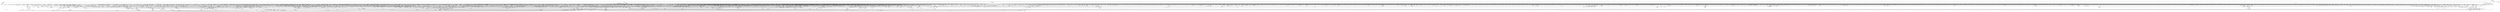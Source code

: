 digraph kerncollapsed {
    "get_ldops" [color="black"];
    "rcu_accelerate_cbs" [color="black"];
    "__kern_my_cpu_offset_11" [color="black"];
    "rt_mutex_setprio" [color="black"];
    "Indirect call127" [color="black"];
    "number" [color="black"];
    "__cmpxchg_case_acq_32.constprop.0_20" [color="black"];
    "take_dentry_name_snapshot" [color="black"];
    "mas_prev_sibling" [color="black"];
    "radix_tree_load_root" [color="black"];
    "fsnotify_connector_sb" [color="black"];
    "__list_del_entry" [color="black"];
    "__raw_spin_lock.constprop.0" [color="black"];
    "percpu_ref_put_many" [color="black"];
    "fpsimd_preserve_current_state" [color="black"];
    "rcu_exp_jiffies_till_stall_check" [color="black"];
    "put_ldops.constprop.0" [color="black"];
    "skb_may_tx_timestamp.part.0" [color="black"];
    "inode_lru_list_del" [color="black"];
    "tlb_flush" [color="black"];
    "sk_error_report" [color="black"];
    "__fsnotify_recalc_mask" [color="black"];
    "access_ok_2" [color="black"];
    "__raw_spin_lock_63" [color="black"];
    "__kern_my_cpu_offset_52" [color="black"];
    "check_vma_flags" [color="black"];
    "__raw_spin_unlock_irq_3" [color="black"];
    "mte_clear_page_tags" [color="black"];
    "Indirect call47" [color="black"];
    "pte_offset_kernel.isra.0" [color="black"];
    "queued_read_lock_slowpath" [color="black"];
    "pmd_clear_huge" [color="black"];
    "fprop_fraction_percpu" [color="black"];
    "mnt_set_mountpoint" [color="black"];
    "wp_page_reuse" [color="black"];
    "__percpu_add_case_32_15" [color="black"];
    "__raw_spin_trylock_5" [color="black"];
    "ptep_modify_prot_start" [color="black"];
    "system_supports_generic_auth" [color="black"];
    "put_dec_trunc8" [color="black"];
    "get_task_mm" [color="black"];
    "__mnt_is_readonly" [color="black"];
    "maybe_mkwrite.isra.0" [color="black"];
    "Indirect call125" [color="black"];
    "find_unlink_vmap_area" [color="black"];
    "pcpu_chunk_slot" [color="black"];
    "Indirect call6" [color="black"];
    "rwsem_spin_on_owner" [color="black"];
    "rcu_exp_need_qs" [color="black"];
    "Indirect call107" [color="black"];
    "Indirect call99" [color="black"];
    "__raw_spin_unlock_irq_43" [color="black"];
    "console_is_usable" [color="black"];
    "find_task_by_vpid" [color="black"];
    "do_raw_spin_lock_64" [color="black"];
    "set_swapper_pgd" [color="black"];
    "cpu_mitigations_off" [color="black"];
    "mast_fill_bnode" [color="black"];
    "compaction_free" [color="black"];
    "generic_exec_single" [color="black"];
    "__dequeue_entity" [color="black"];
    "csum_partial" [color="black"];
    "Indirect call123" [color="black"];
    "skb_pfmemalloc" [color="black"];
    "Indirect call89" [color="black"];
    "mas_find_child" [color="black"];
    "test_ti_thread_flag_21" [color="black"];
    "percpu_ref_get_many" [color="black"];
    "access_ok_39" [color="black"];
    "update_group_capacity" [color="black"];
    "irq_set_thread_affinity" [color="black"];
    "__raw_spin_lock_41" [color="black"];
    "security_sock_rcv_skb" [color="black"];
    "Indirect call170" [color="black"];
    "mas_new_ma_node" [color="black"];
    "copy_fd_bitmaps" [color="black"];
    "Indirect call182" [color="black"];
    "__set_task_special" [color="black"];
    "wake_up_var" [color="black"];
    "pcpu_page_idx" [color="black"];
    "mas_wr_end_piv" [color="black"];
    "strnlen" [color="black"];
    "do_raw_spin_lock_60" [color="black"];
    "net_eq_idr" [color="black"];
    "task_active_pid_ns" [color="black"];
    "__reuseport_detach_sock.isra.0" [color="black"];
    "dcache_clean_pou" [color="black"];
    "copy_highpage" [color="black"];
    "pgattr_change_is_safe" [color="black"];
    "expand" [color="black"];
    "d_path" [color="black"];
    "percpu_ref_put_many.constprop.0" [color="black"];
    "io_req_defer_failed" [color="black"];
    "mas_alloc_req.isra.0" [color="black"];
    "do_raw_spin_lock_30" [color="black"];
    "mast_ascend" [color="black"];
    "Indirect call82" [color="black"];
    "test_ti_thread_flag_19" [color="black"];
    "Indirect call43" [color="black"];
    "folio_account_cleaned" [color="black"];
    "srcu_get_delay.isra.0" [color="black"];
    "_atomic_dec_and_lock" [color="black"];
    "__printk_cpu_sync_try_get" [color="black"];
    "dev_xmit_recursion_inc" [color="black"];
    "mas_next_setup.constprop.0" [color="black"];
    "mte_sync_tags" [color="black"];
    "__irq_get_desc_lock" [color="black"];
    "Indirect call195" [color="black"];
    "find_next_and_bit.constprop.0" [color="black"];
    "__printk_cpu_sync_put" [color="black"];
    "dget" [color="black"];
    "device_pm_check_callbacks" [color="black"];
    "vma_fs_can_writeback" [color="black"];
    "qdisc_run_begin" [color="black"];
    "__do_set_cpus_allowed" [color="black"];
    "__xchg_case_64.constprop.0" [color="black"];
    "security_audit_rule_match" [color="black"];
    "__clear_open_fd" [color="black"];
    "idr_find" [color="black"];
    "vm_commit_limit" [color="black"];
    "cpumask_and.isra.0_1" [color="black"];
    "Indirect call132" [color="black"];
    "__raw_spin_lock_14" [color="black"];
    "kernel_init_pages" [color="black"];
    "Indirect call157" [color="black"];
    "clear_ti_thread_flag_3" [color="black"];
    "__percpu_add_case_64_4" [color="black"];
    "__skb_checksum" [color="black"];
    "rt_mutex_slowtrylock" [color="black"];
    "Indirect call45" [color="black"];
    "decay_load" [color="black"];
    "_compound_head_6" [color="black"];
    "copy_from_kernel_nofault" [color="black"];
    "Indirect call133" [color="black"];
    "do_raw_spin_lock.constprop.0_14" [color="black"];
    "ma_pivots" [color="black"];
    "do_raw_spin_lock_14" [color="black"];
    "rcu_jiffies_till_stall_check" [color="black"];
    "anon_vma_interval_tree_iter_next" [color="black"];
    "kthread_data" [color="black"];
    "find_later_rq" [color="black"];
    "do_raw_spin_lock_48" [color="black"];
    "vmf_pte_changed" [color="black"];
    "__set_fixmap" [color="black"];
    "__kern_my_cpu_offset_62" [color="black"];
    "Indirect call175" [color="black"];
    "io_schedule_prepare" [color="black"];
    "Indirect call119" [color="black"];
    "unhash_mnt" [color="black"];
    "__disable_irq_nosync" [color="black"];
    "recalc_sigpending" [color="black"];
    "timerqueue_iterate_next" [color="black"];
    "__mnt_want_write_file" [color="black"];
    "__raw_spin_lock_irqsave.constprop.0_3" [color="black"];
    "find_first_bit_6" [color="black"];
    "__percpu_add_case_32_2" [color="black"];
    "Indirect call100" [color="black"];
    "dequeue_task" [color="black"];
    "__wake_up_locked_key" [color="black"];
    "bstats_update" [color="black"];
    "fsnotify_put_sb_connectors" [color="black"];
    "__kern_my_cpu_offset_78" [color="black"];
    "__flow_hash_from_keys" [color="black"];
    "dec_rlimit_ucounts" [color="black"];
    "__finalize_skb_around" [color="black"];
    "__raw_spin_lock_irqsave_6" [color="black"];
    "__task_pid_nr_ns" [color="black"];
    "read_seqbegin.constprop.0" [color="black"];
    "__hrtimer_next_event_base.constprop.0" [color="black"];
    "system_supports_mte_3" [color="black"];
    "kmem_valid_obj" [color="black"];
    "u64_stats_add_1" [color="black"];
    "__raw_read_unlock.constprop.0_2" [color="black"];
    "__cmpxchg_case_acq_32.constprop.0_1" [color="black"];
    "__nr_to_section" [color="black"];
    "__put_unused_fd" [color="black"];
    "get_state_synchronize_rcu_full" [color="black"];
    "rcu_segcblist_first_pend_cb" [color="black"];
    "clear_nonspinnable" [color="black"];
    "io_put_kbuf" [color="black"];
    "can_change_pte_writable" [color="black"];
    "__kern_my_cpu_offset_29" [color="black"];
    "__percpu_add_case_32" [color="black"];
    "__mod_node_page_state" [color="black"];
    "folio_lruvec_relock_irq.constprop.0" [color="black"];
    "mntget" [color="black"];
    "__bitmap_intersects" [color="black"];
    "__lock_parent" [color="black"];
    "drain_local_pages" [color="black"];
    "lazy_max_pages" [color="black"];
    "fsnotify_data_inode" [color="black"];
    "dup_anon_vma" [color="black"];
    "Indirect call31" [color="black"];
    "__raw_spin_lock_irq_4" [color="black"];
    "mapping_unmap_writable" [color="black"];
    "pte_mkdirty" [color="black"];
    "test_ti_thread_flag_11" [color="black"];
    "oom_unkillable_task.isra.0" [color="black"];
    "__clear_close_on_exec.isra.0" [color="black"];
    "kernfs_name_hash" [color="black"];
    "Indirect call63" [color="black"];
    "pte_to_swp_entry_2" [color="black"];
    "prepare_alloc_pages.constprop.0" [color="black"];
    "__kern_my_cpu_offset_21" [color="black"];
    "workingset_age_nonresident" [color="black"];
    "__raw_spin_lock_irq_35" [color="black"];
    "find_next_zero_bit_2" [color="black"];
    "finish_swait" [color="black"];
    "Indirect call137" [color="black"];
    "__udelay" [color="black"];
    "list_del_2" [color="black"];
    "update_sctlr_el1" [color="black"];
    "do_raw_spin_lock_80" [color="black"];
    "__wb_calc_thresh" [color="black"];
    "add_timer_on" [color="black"];
    "d_shrink_add" [color="black"];
    "desc_make_final" [color="black"];
    "next_zone" [color="black"];
    "ptep_set_access_flags" [color="black"];
    "__pfn_to_section" [color="black"];
    "task_will_free_mem" [color="black"];
    "Indirect call2" [color="black"];
    "queued_spin_lock_slowpath" [color="black"];
    "netdev_name" [color="black"];
    "ptep_modify_prot_commit" [color="black"];
    "__kern_my_cpu_offset_51" [color="black"];
    "anon_vma_interval_tree_pre_update_vma" [color="black"];
    "Indirect call37" [color="black"];
    "find_vmap_area" [color="black"];
    "ktime_get_coarse_real_ts64" [color="black"];
    "__init_waitqueue_head" [color="black"];
    "do_raw_spin_lock_86" [color="black"];
    "security_d_instantiate" [color="black"];
    "reusable_anon_vma" [color="black"];
    "pcpu_update_empty_pages" [color="black"];
    "set_pfnblock_flags_mask" [color="black"];
    "blake2s_update" [color="black"];
    "d_lru_del" [color="black"];
    "folio_mapped_3" [color="black"];
    "first_zones_zonelist" [color="black"];
    "ma_data_end" [color="black"];
    "xas_not_node" [color="black"];
    "set_cpu_online" [color="black"];
    "mnt_add_count" [color="black"];
    "copyin" [color="black"];
    "__raw_spin_lock_34" [color="black"];
    "__raw_spin_lock_irq_23" [color="black"];
    "wb_io_lists_populated" [color="black"];
    "kernfs_should_drain_open_files" [color="black"];
    "should_zap_page" [color="black"];
    "skb_queue_tail" [color="black"];
    "data_alloc" [color="black"];
    "recalc_sigpending_tsk" [color="black"];
    "__kern_my_cpu_offset_80" [color="black"];
    "siginfo_layout" [color="black"];
    "hrtimer_forward" [color="black"];
    "__cmpxchg_case_mb_64_7" [color="black"];
    "__kern_my_cpu_offset_6" [color="black"];
    "do_raw_spin_lock_41" [color="black"];
    "Indirect call208" [color="black"];
    "signal_pending_state_2" [color="black"];
    "Indirect call54" [color="black"];
    "find_next_bit_29" [color="black"];
    "update_blocked_averages" [color="black"];
    "__pick_first_entity" [color="black"];
    "rcu_segcblist_ready_cbs" [color="black"];
    "mas_pop_node" [color="black"];
    "invalid_mkclean_vma" [color="black"];
    "list_del_init_7" [color="black"];
    "__wake_up" [color="black"];
    "find_submount" [color="black"];
    "printk_parse_prefix" [color="black"];
    "__raw_spin_lock_28" [color="black"];
    "count_vm_event" [color="black"];
    "do_raw_spin_lock_42" [color="black"];
    "__raw_spin_lock_12" [color="black"];
    "do_raw_spin_lock_36" [color="black"];
    "mas_find_setup.constprop.0" [color="black"];
    "Indirect call88" [color="black"];
    "__fsnotify_update_child_dentry_flags" [color="black"];
    "__kern_my_cpu_offset_61" [color="black"];
    "access_ok_16" [color="black"];
    "_task_util_est" [color="black"];
    "do_raw_spin_lock_65" [color="black"];
    "__cmpxchg_case_acq_32.constprop.0_2" [color="black"];
    "find_next_bit_10" [color="black"];
    "__raw_spin_unlock_irq_21" [color="black"];
    "__cmpwait_case_32_2" [color="black"];
    "find_next_bit.constprop.0_1" [color="black"];
    "rcu_seq_end" [color="black"];
    "Indirect call67" [color="black"];
    "__anon_vma_interval_tree_augment_rotate" [color="black"];
    "this_cpu_has_cap" [color="black"];
    "__count_vm_events_3" [color="black"];
    "Indirect call12" [color="black"];
    "Indirect call198" [color="black"];
    "Indirect call192" [color="black"];
    "cpumask_next.constprop.0" [color="black"];
    "radix_tree_next_chunk" [color="black"];
    "lowest_in_progress" [color="black"];
    "fatal_signal_pending_6" [color="black"];
    "skb_cloned" [color="black"];
    "update_cfs_rq_load_avg.isra.0" [color="black"];
    "cpu_active" [color="black"];
    "mas_prev_slot" [color="black"];
    "mas_put_in_tree" [color="black"];
    "Indirect call179" [color="black"];
    "io_put_kbuf_comp.isra.0" [color="black"];
    "__cmpxchg_case_mb_32_13" [color="black"];
    "file_ns_capable" [color="black"];
    "__raw_spin_unlock_irq_6" [color="black"];
    "pmd_offset.isra.0_1" [color="black"];
    "srcu_read_unlock.constprop.0" [color="black"];
    "test_ti_thread_flag_10" [color="black"];
    "_prb_read_valid" [color="black"];
    "io_wq_exit_start" [color="black"];
    "rb_next" [color="black"];
    "list_splice" [color="black"];
    "clear_ti_thread_flag_1" [color="black"];
    "__raw_spin_lock_irq_3" [color="black"];
    "no_page_table" [color="black"];
    "mte_update_sctlr_user" [color="black"];
    "get_ucounts_or_wrap" [color="black"];
    "try_to_unmap_flush_dirty" [color="black"];
    "Indirect call75" [color="black"];
    "cpu_online_3" [color="black"];
    "check_preempt_curr" [color="black"];
    "mab_shift_right" [color="black"];
    "errseq_sample" [color="black"];
    "device_links_read_unlock" [color="black"];
    "task_rq_unlock" [color="black"];
    "fprop_reflect_period_percpu.isra.0" [color="black"];
    "do_raw_spin_lock.constprop.0_3" [color="black"];
    "lru_add_fn" [color="black"];
    "__remove_shared_vm_struct.constprop.0" [color="black"];
    "cpu_timer_task_rcu" [color="black"];
    "__sk_mem_reclaim" [color="black"];
    "cpudl_find" [color="black"];
    "unlock_page" [color="black"];
    "cpu_online_1" [color="black"];
    "try_check_zero" [color="black"];
    "tty_audit_fork" [color="black"];
    "skb_tailroom" [color="black"];
    "Indirect call206" [color="black"];
    "__io_prep_linked_timeout" [color="black"];
    "percpu_ref_put_many.constprop.0_1" [color="black"];
    "notifier_call_chain" [color="black"];
    "do_raw_spin_lock_97" [color="black"];
    "page_ref_inc_3" [color="black"];
    "Indirect call139" [color="black"];
    "folio_nr_pages_3" [color="black"];
    "__xa_clear_mark" [color="black"];
    "__raw_spin_lock_49" [color="black"];
    "do_raw_spin_lock_37" [color="black"];
    "compound_order" [color="black"];
    "do_raw_spin_lock_27" [color="black"];
    "add_nr_running" [color="black"];
    "__io_put_kbuf_list" [color="black"];
    "io_should_retry_thread" [color="black"];
    "__kern_my_cpu_offset_76" [color="black"];
    "xa_find" [color="black"];
    "find_next_bit.constprop.0_14" [color="black"];
    "fragmentation_index" [color="black"];
    "global_dirtyable_memory" [color="black"];
    "__disable_irq" [color="black"];
    "do_raw_spin_lock_32" [color="black"];
    "Indirect call106" [color="black"];
    "inode_to_bdi" [color="black"];
    "__kmem_obj_info" [color="black"];
    "Indirect call17" [color="black"];
    "raw_spin_rq_unlock_irqrestore" [color="black"];
    "xas_pause" [color="black"];
    "Indirect call140" [color="black"];
    "__count_vm_events_1" [color="black"];
    "__mod_timer" [color="black"];
    "purge_fragmented_block" [color="black"];
    "is_cpu_allowed" [color="black"];
    "xas_reload" [color="black"];
    "init_multi_vma_prep" [color="black"];
    "audit_string_contains_control" [color="black"];
    "is_migration_entry" [color="black"];
    "pcpu_unit_page_offset" [color="black"];
    "flush_dcache_folio" [color="black"];
    "Indirect call25" [color="black"];
    "__mutex_init" [color="black"];
    "no_blink" [color="black"];
    "Indirect call85" [color="black"];
    "Indirect call64" [color="black"];
    "folio_mark_dirty" [color="black"];
    "Indirect call190" [color="black"];
    "task_sched_runtime" [color="black"];
    "nsec_to_clock_t" [color="black"];
    "Indirect call216" [color="black"];
    "do_raw_spin_lock.constprop.0_10" [color="black"];
    "skb_tailroom_1" [color="black"];
    "page_move_anon_rmap" [color="black"];
    "wb_io_lists_depopulated" [color="black"];
    "fast_dput" [color="black"];
    "mmgrab_2" [color="black"];
    "Indirect call135" [color="black"];
    "llist_reverse_order" [color="black"];
    "__raw_spin_unlock_irqrestore_9" [color="black"];
    "kernfs_get" [color="black"];
    "skb_flow_get_icmp_tci" [color="black"];
    "sync_rcu_exp_done_unlocked" [color="black"];
    "mte_set_pivot" [color="black"];
    "set_ptes.isra.0" [color="black"];
    "group_balance_cpu" [color="black"];
    "__percpu_add_case_32_21" [color="black"];
    "chacha_block_generic" [color="black"];
    "zone_page_state_snapshot" [color="black"];
    "inode_io_list_del" [color="black"];
    "mas_descend" [color="black"];
    "io_prep_async_link" [color="black"];
    "sched_cgroup_fork" [color="black"];
    "futex_get_value_locked" [color="black"];
    "move_queued_task.constprop.0" [color="black"];
    "allow_direct_reclaim" [color="black"];
    "strcspn" [color="black"];
    "tty_ldisc_open" [color="black"];
    "__raw_read_unlock.constprop.0" [color="black"];
    "Indirect call121" [color="black"];
    "page_ref_dec_and_test" [color="black"];
    "__percpu_add_case_64" [color="black"];
    "pcpu_size_to_slot" [color="black"];
    "pwq_activate_inactive_work" [color="black"];
    "io_fill_cqe_aux" [color="black"];
    "Indirect call105" [color="black"];
    "__bpf_free_used_maps" [color="black"];
    "resched_curr" [color="black"];
    "__cmpxchg_case_acq_32.constprop.0" [color="black"];
    "__raw_spin_lock_irq_18" [color="black"];
    "rcu_segcblist_extract_done_cbs" [color="black"];
    "slab_want_init_on_alloc" [color="black"];
    "new_context" [color="black"];
    "ktime_get_real_seconds" [color="black"];
    "free_vmap_area_rb_augment_cb_rotate" [color="black"];
    "mas_next_slot" [color="black"];
    "group_close_release" [color="black"];
    "Indirect call152" [color="black"];
    "__raw_spin_lock_irq_41" [color="black"];
    "finish_wait" [color="black"];
    "is_valid_gup_args" [color="black"];
    "list_del_1" [color="black"];
    "__dl_sub" [color="black"];
    "__msecs_to_jiffies" [color="black"];
    "tsk_fork_get_node" [color="black"];
    "zone_watermark_fast.constprop.0" [color="black"];
    "Indirect call118" [color="black"];
    "lru_note_cost_refault" [color="black"];
    "anon_vma_interval_tree_remove" [color="black"];
    "__fprop_add_percpu_max" [color="black"];
    "Indirect call181" [color="black"];
    "_get_random_bytes" [color="black"];
    "pte_to_swp_entry" [color="black"];
    "kmap_local_page" [color="black"];
    "__kern_my_cpu_offset_16" [color="black"];
    "__wb_update_bandwidth.constprop.0" [color="black"];
    "__folio_cancel_dirty" [color="black"];
    "do_raw_spin_lock_7" [color="black"];
    "cpuhp_invoke_callback" [color="black"];
    "pcpu_free_area.isra.0" [color="black"];
    "d_shrink_del" [color="black"];
    "io_poll_add_hash" [color="black"];
    "do_raw_spin_lock_34" [color="black"];
    "check_and_switch_context" [color="black"];
    "Indirect call91" [color="black"];
    "netlink_overrun" [color="black"];
    "vma_iter_config" [color="black"];
    "__wake_up_common" [color="black"];
    "__bitmap_set" [color="black"];
    "_compound_head_1" [color="black"];
    "pvm_find_va_enclose_addr" [color="black"];
    "kmsg_dump" [color="black"];
    "test_tsk_need_resched" [color="black"];
    "Indirect call11" [color="black"];
    "task_pid_vnr_1" [color="black"];
    "csum_partial_ext" [color="black"];
    "lockref_put_return" [color="black"];
    "ma_dead_node" [color="black"];
    "task_curr" [color="black"];
    "find_next_bit_3" [color="black"];
    "Indirect call126" [color="black"];
    "Indirect call52" [color="black"];
    "crng_make_state" [color="black"];
    "__hlist_del" [color="black"];
    "folio_mapping" [color="black"];
    "__kern_my_cpu_offset_67" [color="black"];
    "rcu_gpnum_ovf" [color="black"];
    "folio_nr_pages_2" [color="black"];
    "system_supports_tlb_range_2" [color="black"];
    "do_raw_spin_lock_85" [color="black"];
    "folio_isolate_lru" [color="black"];
    "__kern_my_cpu_offset_18" [color="black"];
    "spin_lock_irqsave_ssp_contention" [color="black"];
    "pcpu_block_refresh_hint" [color="black"];
    "Indirect call24" [color="black"];
    "simple_xattr_space" [color="black"];
    "__raw_write_lock_irq_1" [color="black"];
    "timer_reduce" [color="black"];
    "qdisc_maybe_clear_missed" [color="black"];
    "vma_interval_tree_iter_first" [color="black"];
    "strreplace" [color="black"];
    "io_run_local_work_continue" [color="black"];
    "__wake_up_pollfree" [color="black"];
    "dl_clear_overload.part.0" [color="black"];
    "inode_add_lru" [color="black"];
    "__kern_my_cpu_offset_27" [color="black"];
    "mas_set_split_parent.isra.0" [color="black"];
    "sched_asym_prefer" [color="black"];
    "__kern_my_cpu_offset_42" [color="black"];
    "d_instantiate" [color="black"];
    "get_arm64_ftr_reg_nowarn" [color="black"];
    "__raw_spin_lock_irqsave_34" [color="black"];
    "test_ti_thread_flag_4" [color="black"];
    "system_supports_bti" [color="black"];
    "post_alloc_hook" [color="black"];
    "Indirect call79" [color="black"];
    "__cmpxchg_case_mb_32_4" [color="black"];
    "percpu_ref_noop_confirm_switch" [color="black"];
    "is_subdir" [color="black"];
    "pcpu_next_fit_region.constprop.0" [color="black"];
    "ttwu_do_activate.constprop.0" [color="black"];
    "user_disable_single_step" [color="black"];
    "pcpu_chunk_refresh_hint" [color="black"];
    "update_load_avg" [color="black"];
    "aio_nr_sub" [color="black"];
    "folio_not_mapped" [color="black"];
    "Indirect call171" [color="black"];
    "rcu_is_watching" [color="black"];
    "__cmpxchg_case_acq_32.constprop.0_16" [color="black"];
    "mas_start" [color="black"];
    "__raw_spin_unlock_irq_28" [color="black"];
    "find_first_bit_4" [color="black"];
    "irqd_set.isra.0_1" [color="black"];
    "folio_nr_pages_1" [color="black"];
    "Indirect call56" [color="black"];
    "__raw_spin_lock_irq_34" [color="black"];
    "__percpu_add_case_64_6" [color="black"];
    "__d_drop" [color="black"];
    "tag_clear" [color="black"];
    "__lookup_mnt" [color="black"];
    "wq_worker_running" [color="black"];
    "PageMovable" [color="black"];
    "add_mm_rss_vec" [color="black"];
    "attach_entity_load_avg" [color="black"];
    "arch_local_irq_save_2" [color="black"];
    "__raw_spin_unlock_irqrestore_6" [color="black"];
    "rcu_poll_gp_seq_start_unlocked" [color="black"];
    "req_set_fail_3" [color="black"];
    "__mnt_drop_write" [color="black"];
    "__free_one_page" [color="black"];
    "__dl_add" [color="black"];
    "task_get_vl" [color="black"];
    "find_next_bit.constprop.0_7" [color="black"];
    "post_init_entity_util_avg" [color="black"];
    "group_open_release" [color="black"];
    "fsnotify_update_flags" [color="black"];
    "__update_load_avg_cfs_rq" [color="black"];
    "Indirect call136" [color="black"];
    "folio_add_new_anon_rmap" [color="black"];
    "__kern_my_cpu_offset_56" [color="black"];
    "__raw_read_unlock.constprop.0_6" [color="black"];
    "rcu_segcblist_advance" [color="black"];
    "task_set_jobctl_pending" [color="black"];
    "kmalloc_slab" [color="black"];
    "__raw_spin_lock_irqsave.constprop.0_7" [color="black"];
    "list_del_init_2" [color="black"];
    "cpumask_and.isra.0_3" [color="black"];
    "__kern_my_cpu_offset_38" [color="black"];
    "mte_copy_page_tags" [color="black"];
    "folio_pfn" [color="black"];
    "cpumask_and" [color="black"];
    "list_move_1" [color="black"];
    "irq_work_claim" [color="black"];
    "Indirect call186" [color="black"];
    "fpsimd_flush_task_state" [color="black"];
    "hrtimer_cancel" [color="black"];
    "mas_wr_walk_descend" [color="black"];
    "drain_pages" [color="black"];
    "vm_unacct_memory_1" [color="black"];
    "mas_prev" [color="black"];
    "prepare_to_wait_event" [color="black"];
    "folio_trylock_flag" [color="black"];
    "io_cancel_cb" [color="black"];
    "rcu_segcblist_enqueue" [color="black"];
    "copy_page" [color="black"];
    "io_run_cancel" [color="black"];
    "arch_local_irq_save_4" [color="black"];
    "blake2s_final" [color="black"];
    "get_task_exe_file" [color="black"];
    "find_lock_task_mm" [color="black"];
    "__wake_up_common_lock" [color="black"];
    "node_tag_clear" [color="black"];
    "do_raw_spin_lock_117" [color="black"];
    "tlb_flush_mmu_tlbonly" [color="black"];
    "prb_reserve" [color="black"];
    "Indirect call86" [color="black"];
    "__percpu_add_case_64_3" [color="black"];
    "Indirect call159" [color="black"];
    "skb_orphan_1" [color="black"];
    "timer_base.isra.0" [color="black"];
    "__set_close_on_exec.isra.0" [color="black"];
    "hlist_del_init_2" [color="black"];
    "sane_fdtable_size" [color="black"];
    "__raw_spin_lock_irqsave_3" [color="black"];
    "cpumask_weight" [color="black"];
    "Indirect call109" [color="black"];
    "__isolate_free_page" [color="black"];
    "set_task_reclaim_state" [color="black"];
    "rb_insert_color" [color="black"];
    "Indirect call97" [color="black"];
    "__xas_next" [color="black"];
    "page_vma_mapped_walk_done" [color="black"];
    "cpumask_copy_1" [color="black"];
    "__find_vmap_area.constprop.0" [color="black"];
    "Indirect call153" [color="black"];
    "arch_local_irq_restore_3" [color="black"];
    "Indirect call110" [color="black"];
    "mas_is_err" [color="black"];
    "Indirect call134" [color="black"];
    "Indirect call57" [color="black"];
    "zone_watermark_ok" [color="black"];
    "__raw_spin_lock_20" [color="black"];
    "mas_walk" [color="black"];
    "__raw_spin_lock_irq_43" [color="black"];
    "kernfs_next_descendant_post" [color="black"];
    "__preempt_count_add.constprop.0_1" [color="black"];
    "fatal_signal_pending" [color="black"];
    "task_call_func" [color="black"];
    "pcpu_init_md_blocks" [color="black"];
    "__io_put_kbuf" [color="black"];
    "wb_has_dirty_io" [color="black"];
    "prb_reserve_in_last" [color="black"];
    "migrate_disable" [color="black"];
    "Indirect call93" [color="black"];
    "__raw_read_lock.constprop.0_1" [color="black"];
    "is_software_node" [color="black"];
    "sched_post_fork" [color="black"];
    "online_section_nr" [color="black"];
    "Indirect call174" [color="black"];
    "sock_flag_1" [color="black"];
    "vma_interval_tree_augment_rotate" [color="black"];
    "post_ttbr_update_workaround" [color="black"];
    "__pm_relax" [color="black"];
    "set_next_entity" [color="black"];
    "lock_parent" [color="black"];
    "__irq_can_set_affinity" [color="black"];
    "membarrier_update_current_mm" [color="black"];
    "security_release_secctx" [color="black"];
    "io_cancel_task_cb" [color="black"];
    "path_get" [color="black"];
    "__irq_work_queue_local" [color="black"];
    "__cmpxchg_case_acq_32.constprop.0_15" [color="black"];
    "vma_needs_dirty_tracking" [color="black"];
    "do_raw_spin_lock_24" [color="black"];
    "find_busiest_group" [color="black"];
    "__raw_read_lock.constprop.0_5" [color="black"];
    "signal_pending_state_1" [color="black"];
    "Indirect call146" [color="black"];
    "get_next_ino" [color="black"];
    "do_raw_spin_lock_38" [color="black"];
    "enqueue_task" [color="black"];
    "prb_read_valid" [color="black"];
    "detach_if_pending" [color="black"];
    "u64_stats_add_2" [color="black"];
    "__raw_spin_unlock_irq_7" [color="black"];
    "down_trylock" [color="black"];
    "Indirect call70" [color="black"];
    "io_file_get_flags" [color="black"];
    "kthread_probe_data" [color="black"];
    "io_cqring_wake" [color="black"];
    "Indirect call5" [color="black"];
    "__futex_unqueue" [color="black"];
    "rcu_dynticks_snap" [color="black"];
    "se_weight.isra.0" [color="black"];
    "wb_stat_error" [color="black"];
    "mutex_is_locked" [color="black"];
    "Indirect call185" [color="black"];
    "__smp_call_single_queue" [color="black"];
    "del_page_from_free_list" [color="black"];
    "__kern_my_cpu_offset_74" [color="black"];
    "__raw_spin_lock_irq_5" [color="black"];
    "__raw_spin_unlock_irqrestore" [color="black"];
    "folio_try_get_rcu" [color="black"];
    "__siphash_unaligned" [color="black"];
    "dl_rq_of_se" [color="black"];
    "__raw_spin_unlock_irqrestore_15" [color="black"];
    "_compound_head_5" [color="black"];
    "__cmpwait_case_32" [color="black"];
    "Indirect call101" [color="black"];
    "__kern_my_cpu_offset_19" [color="black"];
    "_compound_head_7" [color="black"];
    "hrtimer_try_to_cancel" [color="black"];
    "task_fits_cpu" [color="black"];
    "__irq_domain_activate_irq" [color="black"];
    "wb_update_bandwidth" [color="black"];
    "mas_bulk_rebalance" [color="black"];
    "csum_block_add_ext" [color="black"];
    "copy_thread" [color="black"];
    "mutex_trylock" [color="black"];
    "security_file_mprotect" [color="black"];
    "do_raw_spin_lock_69" [color="black"];
    "get_pwq" [color="black"];
    "Indirect call147" [color="black"];
    "io_wq_worker_running" [color="black"];
    "Indirect call194" [color="black"];
    "__peernet2id" [color="black"];
    "set_secondary_fwnode" [color="black"];
    "__raw_spin_lock_irqsave_22" [color="black"];
    "fsnotify_handle_inode_event.isra.0" [color="black"];
    "__raw_spin_lock_irqsave_23" [color="black"];
    "Indirect call124" [color="black"];
    "kill_device" [color="black"];
    "peernet2id" [color="black"];
    "do_raw_spin_lock_83" [color="black"];
    "dev_to_swnode" [color="black"];
    "check_class_changed" [color="black"];
    "Indirect call34" [color="black"];
    "super_wake" [color="black"];
    "__kern_my_cpu_offset_37" [color="black"];
    "do_softirq_own_stack" [color="black"];
    "__kern_my_cpu_offset_24" [color="black"];
    "__raw_spin_lock_irqsave.constprop.0_8" [color="black"];
    "workingset_refault" [color="black"];
    "mas_set_parent.constprop.0" [color="black"];
    "test_taint" [color="black"];
    "mas_prev_setup.constprop.0" [color="black"];
    "find_next_zero_bit_1" [color="black"];
    "skb_checksum" [color="black"];
    "get_random_bytes" [color="black"];
    "spin_lock_irqsave_check_contention" [color="black"];
    "__raw_spin_unlock_irq.constprop.0_1" [color="black"];
    "bump_cpu_timer" [color="black"];
    "__flush_tlb_page_nosync" [color="black"];
    "__raw_spin_lock_27" [color="black"];
    "do_raw_spin_lock_12" [color="black"];
    "auditd_test_task" [color="black"];
    "__percpu_add_case_64_7" [color="black"];
    "xa_load" [color="black"];
    "mast_spanning_rebalance.isra.0" [color="black"];
    "try_release_thread_stack_to_cache" [color="black"];
    "__raw_spin_lock_irqsave_42" [color="black"];
    "mas_set_height" [color="black"];
    "__raw_spin_unlock_irqrestore_10" [color="black"];
    "__raw_spin_unlock_irqrestore_33" [color="black"];
    "raw_spin_rq_lock_1" [color="black"];
    "dev_pm_disable_wake_irq_check" [color="black"];
    "pfn_valid_1" [color="black"];
    "__raw_write_lock_irq" [color="black"];
    "plist_add" [color="black"];
    "tick_get_broadcast_device" [color="black"];
    "slab_want_init_on_free" [color="black"];
    "fsnotify_grab_connector" [color="black"];
    "find_next_bit.constprop.0_6" [color="black"];
    "page_ref_inc" [color="black"];
    "sk_memory_allocated_sub" [color="black"];
    "d_walk" [color="black"];
    "posix_cpu_timers_exit_group" [color="black"];
    "__raise_softirq_irqoff" [color="black"];
    "tty_name" [color="black"];
    "clear_page" [color="black"];
    "__kern_my_cpu_offset_89" [color="black"];
    "mod_timer" [color="black"];
    "pid_nr_ns" [color="black"];
    "find_buddy_page_pfn" [color="black"];
    "zone_reclaimable_pages" [color="black"];
    "Indirect call46" [color="black"];
    "first_zones_zonelist_1" [color="black"];
    "klist_node_attached" [color="black"];
    "Indirect call1" [color="black"];
    "set_pageblock_migratetype" [color="black"];
    "__kern_my_cpu_offset_44" [color="black"];
    "system_supports_tlb_range" [color="black"];
    "console_trylock" [color="black"];
    "mas_wr_node_walk" [color="black"];
    "rpm_check_suspend_allowed" [color="black"];
    "__raw_spin_lock_4" [color="black"];
    "prepend" [color="black"];
    "tk_xtime.constprop.0" [color="black"];
    "raw_spin_rq_unlock" [color="black"];
    "__raw_spin_lock_24" [color="black"];
    "Indirect call141" [color="black"];
    "data_check_size" [color="black"];
    "sub_running_bw.isra.0" [color="black"];
    "lockref_put_or_lock" [color="black"];
    "update_rt_rq_load_avg" [color="black"];
    "__update_gt_cputime" [color="black"];
    "__kern_my_cpu_offset_91" [color="black"];
    "copy_from_kernel_nofault_allowed" [color="black"];
    "filemap_release_folio" [color="black"];
    "__skb_header_pointer" [color="black"];
    "__acct_reclaim_writeback" [color="black"];
    "workingset_activation" [color="black"];
    "rcu_cblist_init" [color="black"];
    "arch_stack_walk" [color="black"];
    "anon_vma_interval_tree_iter_first" [color="black"];
    "redirty_tail_locked" [color="black"];
    "init_entity_runnable_average" [color="black"];
    "do_raw_spin_lock_47" [color="black"];
    "__raw_spin_unlock_irq_37" [color="black"];
    "need_active_balance" [color="black"];
    "test_ti_thread_flag_1" [color="black"];
    "srcu_gp_start" [color="black"];
    "cpudl_heapify_up" [color="black"];
    "Indirect call78" [color="black"];
    "check_cb_ovld_locked" [color="black"];
    "__cmpxchg_case_acq_32" [color="black"];
    "audit_mark_compare" [color="black"];
    "should_failslab" [color="black"];
    "__raw_spin_unlock_irqrestore_24" [color="black"];
    "__pageblock_pfn_to_page" [color="black"];
    "hrtimer_reprogram.constprop.0" [color="black"];
    "activate_task" [color="black"];
    "__update_min_deadline" [color="black"];
    "kill_super_notify" [color="black"];
    "__raw_spin_lock_irq_20" [color="black"];
    "__io_acct_run_queue" [color="black"];
    "find_last_bit" [color="black"];
    "__iget" [color="black"];
    "ktime_add_safe" [color="black"];
    "mte_thread_switch" [color="black"];
    "device_match_devt" [color="black"];
    "put_dec" [color="black"];
    "__percpu_add_return_case_32_1" [color="black"];
    "pmd_offset.isra.0" [color="black"];
    "mas_safe_pivot" [color="black"];
    "anon_vma_interval_tree_post_update_vma" [color="black"];
    "do_raw_spin_lock_116" [color="black"];
    "prb_commit" [color="black"];
    "wants_signal" [color="black"];
    "__raw_spin_lock_irqsave_19" [color="black"];
    "Indirect call138" [color="black"];
    "__add_wait_queue" [color="black"];
    "__percpu_add_case_64.constprop.0_1" [color="black"];
    "__raw_spin_lock_irqsave_52" [color="black"];
    "mnt_dec_writers" [color="black"];
    "timer_delete_sync" [color="black"];
    "count_vm_event_1" [color="black"];
    "mas_max_gap" [color="black"];
    "ktime_get_mono_fast_ns" [color="black"];
    "unlock_mount_hash" [color="black"];
    "__kern_my_cpu_offset_15" [color="black"];
    "do_raw_spin_lock_31" [color="black"];
    "Indirect call50" [color="black"];
    "page_try_share_anon_rmap" [color="black"];
    "__xchg_case_acq_64.isra.0" [color="black"];
    "populate_vma_page_range" [color="black"];
    "drain_pages_zone" [color="black"];
    "Indirect call143" [color="black"];
    "_compound_head_2" [color="black"];
    "Indirect call188" [color="black"];
    "fatal_signal_pending_4" [color="black"];
    "console_srcu_read_unlock" [color="black"];
    "change_protection" [color="black"];
    "pageblock_pfn_to_page" [color="black"];
    "cpumask_first_and" [color="black"];
    "__raw_spin_lock_32" [color="black"];
    "set_page_dirty" [color="black"];
    "find_next_bit_7" [color="black"];
    "int_sqrt" [color="black"];
    "Indirect call155" [color="black"];
    "pcpu_block_update_hint_alloc" [color="black"];
    "__raw_spin_unlock_irq_38" [color="black"];
    "cpumask_any_and_distribute" [color="black"];
    "__raw_spin_lock" [color="black"];
    "__cmpxchg_case_acq_32.constprop.0_17" [color="black"];
    "sched_clock_noinstr" [color="black"];
    "__raw_spin_lock_irq.constprop.0_2" [color="black"];
    "do_raw_spin_lock_46" [color="black"];
    "vm_stat_account" [color="black"];
    "sme_save_state" [color="black"];
    "list_move_tail" [color="black"];
    "__raw_spin_lock_30" [color="black"];
    "do_raw_spin_lock_43" [color="black"];
    "lock_hrtimer_base" [color="black"];
    "__wake_up_bit" [color="black"];
    "do_init_timer.constprop.0" [color="black"];
    "__delay" [color="black"];
    "mas_state_walk" [color="black"];
    "do_raw_spin_lock_35" [color="black"];
    "io_poll_mark_cancelled" [color="black"];
    "pm_runtime_get_noresume" [color="black"];
    "Indirect call144" [color="black"];
    "Indirect call209" [color="black"];
    "Indirect call23" [color="black"];
    "lookup_mountpoint" [color="black"];
    "rb_prev" [color="black"];
    "__mutex_trylock" [color="black"];
    "____do_softirq" [color="black"];
    "enqueue_timer" [color="black"];
    "folio_mapped_1" [color="black"];
    "posix_cpu_timers_exit" [color="black"];
    "__raw_spin_trylock" [color="black"];
    "ldsem_down_read_trylock" [color="black"];
    "cpu_util_cfs" [color="black"];
    "ihold" [color="black"];
    "__cmpxchg_case_rel_32" [color="black"];
    "do_raw_spin_lock_3" [color="black"];
    "pcpu_find_block_fit" [color="black"];
    "arch_get_random_longs" [color="black"];
    "xas_find_marked" [color="black"];
    "get_work_pwq" [color="black"];
    "tick_get_wakeup_device" [color="black"];
    "__raw_spin_lock_23" [color="black"];
    "rwsem_set_nonspinnable" [color="black"];
    "netlink_unlock_table" [color="black"];
    "sock_flag.constprop.0" [color="black"];
    "__cmpxchg_case_acq_32.constprop.0_6" [color="black"];
    "__cmpxchg_case_acq_32.constprop.0_18" [color="black"];
    "Indirect call196" [color="black"];
    "Indirect call26" [color="black"];
    "d_find_any_alias" [color="black"];
    "dl_set_overload.part.0" [color="black"];
    "do_raw_spin_lock_5" [color="black"];
    "__cmpxchg_case_mb_32.constprop.0" [color="black"];
    "folio_size" [color="black"];
    "do_raw_spin_lock_72" [color="black"];
    "__mod_zone_page_state" [color="black"];
    "will_become_orphaned_pgrp" [color="black"];
    "__dev_put.part.0" [color="black"];
    "xas_retry" [color="black"];
    "arch_local_irq_restore" [color="black"];
    "arm_timer" [color="black"];
    "__xchg_case_mb_64.constprop.0_2" [color="black"];
    "plist_del" [color="black"];
    "mnt_get_count" [color="black"];
    "cfs_rq_of" [color="black"];
    "Indirect call83" [color="black"];
    "down_read_trylock" [color="black"];
    "Indirect call73" [color="black"];
    "__raw_spin_lock_irqsave_44" [color="black"];
    "Indirect call77" [color="black"];
    "double_unlock_balance" [color="black"];
    "__kern_my_cpu_offset_28" [color="black"];
    "__wb_writeout_add" [color="black"];
    "do_raw_spin_lock_118" [color="black"];
    "cpudl_set" [color="black"];
    "allow_write_access" [color="black"];
    "__page_cache_release" [color="black"];
    "__kern_my_cpu_offset_26" [color="black"];
    "folio_unlock" [color="black"];
    "__flush_tlb_kernel_pgtable" [color="black"];
    "Indirect call29" [color="black"];
    "wake_all_kswapds" [color="black"];
    "Indirect call13" [color="black"];
    "__kern_my_cpu_offset_25" [color="black"];
    "Indirect call35" [color="black"];
    "timerqueue_add" [color="black"];
    "__dev_pm_qos_resume_latency" [color="black"];
    "workingset_eviction" [color="black"];
    "_find_next_or_bit" [color="black"];
    "__raw_spin_unlock_irq_1" [color="black"];
    "rcu_stall_is_suppressed" [color="black"];
    "Indirect call33" [color="black"];
    "sk_mem_reclaim" [color="black"];
    "Indirect call117" [color="black"];
    "__raw_spin_lock_46" [color="black"];
    "cpudl_heapify" [color="black"];
    "find_alive_thread.isra.0" [color="black"];
    "Indirect call193" [color="black"];
    "__xchg_case_mb_64.constprop.0_3" [color="black"];
    "do_raw_spin_lock_44" [color="black"];
    "__skb_set_length_1" [color="black"];
    "put_prev_task" [color="black"];
    "do_raw_spin_lock_9" [color="black"];
    "timer_delete_hook" [color="black"];
    "skb_copy_bits" [color="black"];
    "do_raw_spin_lock_66" [color="black"];
    "set_ptes.constprop.0.isra.0" [color="black"];
    "free_unref_page_commit" [color="black"];
    "__raw_spin_unlock_irqrestore_2" [color="black"];
    "get_sd_balance_interval" [color="black"];
    "mas_store_prealloc.part.0" [color="black"];
    "pm_runtime_deactivate_timer" [color="black"];
    "__raw_spin_lock_54" [color="black"];
    "folio_invalidate" [color="black"];
    "__raw_spin_unlock_irq_29" [color="black"];
    "mas_next_range" [color="black"];
    "signal_pending_11" [color="black"];
    "override_creds" [color="black"];
    "capacity_of" [color="black"];
    "tty_update_time" [color="black"];
    "tcp_get_info_chrono_stats" [color="black"];
    "rt_mutex_top_waiter" [color="black"];
    "free_vmap_area_rb_augment_cb_propagate" [color="black"];
    "__raw_spin_lock_irq_17" [color="black"];
    "access_ok_12" [color="black"];
    "__raw_spin_unlock_irqrestore_31" [color="black"];
    "_find_first_zero_bit" [color="black"];
    "inode_maybe_inc_iversion" [color="black"];
    "__mutex_add_waiter" [color="black"];
    "__srcu_read_lock" [color="black"];
    "io_wq_cancel_pending_work" [color="black"];
    "pcpu_chunk_populated" [color="black"];
    "mm_trace_rss_stat" [color="black"];
    "arch_local_irq_save_1" [color="black"];
    "xas_next_entry.constprop.0" [color="black"];
    "arch_send_call_function_single_ipi" [color="black"];
    "__raw_spin_lock_18" [color="black"];
    "noop_dirty_folio" [color="black"];
    "pm_ops_is_empty" [color="black"];
    "Indirect call213" [color="black"];
    "rwsem_read_trylock" [color="black"];
    "__radix_tree_lookup" [color="black"];
    "sync_icache_aliases" [color="black"];
    "percpu_counter_add" [color="black"];
    "update_pm_runtime_accounting" [color="black"];
    "qdisc_qstats_cpu_qlen_dec" [color="black"];
    "io_prep_async_work" [color="black"];
    "rcu_segcblist_inc_len" [color="black"];
    "io_acct_cancel_pending_work" [color="black"];
    "__raw_spin_lock_irq_11" [color="black"];
    "Indirect call38" [color="black"];
    "__io_disarm_linked_timeout" [color="black"];
    "Indirect call205" [color="black"];
    "do_raw_spin_lock_67" [color="black"];
    "mas_data_end" [color="black"];
    "task_clear_jobctl_pending" [color="black"];
    "zone_page_state_add" [color="black"];
    "active_load_balance_cpu_stop" [color="black"];
    "Indirect call0" [color="black"];
    "mas_wr_walk_index.isra.0" [color="black"];
    "__cmpxchg_case_64.isra.0" [color="black"];
    "__kern_my_cpu_offset_4" [color="black"];
    "rt_mutex_proxy_unlock" [color="black"];
    "irq_work_queue" [color="black"];
    "__rb_insert_augmented" [color="black"];
    "memmove" [color="black"];
    "__raw_spin_unlock_irq_19" [color="black"];
    "to_kthread" [color="black"];
    "convert_prio" [color="black"];
    "__kern_my_cpu_offset_79" [color="black"];
    "do_raw_spin_lock.constprop.0_6" [color="black"];
    "synchronize_rcu.part.0" [color="black"];
    "pmd_install" [color="black"];
    "retain_dentry" [color="black"];
    "pagefault_enable" [color="black"];
    "req_set_fail_4" [color="black"];
    "detach_entity_load_avg" [color="black"];
    "arch_local_irq_save_7" [color="black"];
    "io_cqe_cache_refill" [color="black"];
    "qdisc_qstats_cpu_qlen_inc" [color="black"];
    "xas_update.isra.0" [color="black"];
    "smp_call_function" [color="black"];
    "percpu_ref_get_many.constprop.0" [color="black"];
    "__kern_my_cpu_offset_50" [color="black"];
    "rt_mutex_init_proxy_locked" [color="black"];
    "Indirect call74" [color="black"];
    "__ksize" [color="black"];
    "kernfs_release_file.part.0.isra.0" [color="black"];
    "__set_open_fd" [color="black"];
    "cpu_util.constprop.0" [color="black"];
    "__balance_callbacks" [color="black"];
    "__efistub_caches_clean_inval_pou" [color="black"];
    "__irq_domain_deactivate_irq" [color="black"];
    "Indirect call39" [color="black"];
    "find_first_bit_3" [color="black"];
    "Indirect call58" [color="black"];
    "free_pcppages_bulk" [color="black"];
    "mutex_spin_on_owner" [color="black"];
    "kthread_should_stop" [color="black"];
    "freezing" [color="black"];
    "can_vma_merge_before.isra.0" [color="black"];
    "security_secid_to_secctx" [color="black"];
    "__mutex_trylock_common" [color="black"];
    "_compound_head" [color="black"];
    "__task_will_free_mem" [color="black"];
    "page_ref_inc_2" [color="black"];
    "__try_to_del_timer_sync" [color="black"];
    "set_ti_thread_flag" [color="black"];
    "get_cred_1" [color="black"];
    "Indirect call130" [color="black"];
    "select_collect2" [color="black"];
    "invalid_folio_referenced_vma" [color="black"];
    "io_poll_get_ownership" [color="black"];
    "folio_trylock_1" [color="black"];
    "tag_clear_highpage" [color="black"];
    "do_raw_spin_lock_13" [color="black"];
    "test_and_set_bit_lock.constprop.0" [color="black"];
    "__rb_erase_color" [color="black"];
    "security_sk_free" [color="black"];
    "vmalloc_to_page" [color="black"];
    "num_other_online_cpus" [color="black"];
    "mm_counter_file" [color="black"];
    "wb_stat_mod" [color="black"];
    "__raw_spin_lock_irqsave_4" [color="black"];
    "xas_next_offset" [color="black"];
    "Indirect call14" [color="black"];
    "Indirect call20" [color="black"];
    "add_timer" [color="black"];
    "__raw_spin_lock_irqsave.constprop.0_2" [color="black"];
    "queued_write_lock_slowpath" [color="black"];
    "__d_instantiate" [color="black"];
    "thread_group_cputime" [color="black"];
    "__raw_spin_lock_irqsave_32" [color="black"];
    "__cmpxchg_case_acq_32.constprop.0_19" [color="black"];
    "__cmpxchg_case_mb_64_1" [color="black"];
    "__cmpxchg_case_acq_32.constprop.0_13" [color="black"];
    "load_unaligned_zeropad_1" [color="black"];
    "freezing_slow_path" [color="black"];
    "__down_trylock_console_sem.constprop.0" [color="black"];
    "audit_serial" [color="black"];
    "local_cpu_stop" [color="black"];
    "wakeup_kcompactd" [color="black"];
    "sk_leave_memory_pressure" [color="black"];
    "do_mprotect_pkey.constprop.0" [color="black"];
    "find_vma_prev" [color="black"];
    "Indirect call114" [color="black"];
    "__cmpxchg_case_acq_32.constprop.0_12" [color="black"];
    "mas_push_node" [color="black"];
    "__bitmap_subset" [color="black"];
    "Indirect call3" [color="black"];
    "skb_zcopy_clear" [color="black"];
    "mte_update_gcr_excl.isra.0" [color="black"];
    "lru_lazyfree_fn" [color="black"];
    "Indirect call72" [color="black"];
    "virt_to_folio" [color="black"];
    "xas_next_entry" [color="black"];
    "mas_ascend" [color="black"];
    "Indirect call131" [color="black"];
    "security_task_kill" [color="black"];
    "__lock_task_sighand" [color="black"];
    "__raw_spin_unlock_irq" [color="black"];
    "fasync_insert_entry" [color="black"];
    "folio_evictable_1" [color="black"];
    "__raw_spin_unlock_irqrestore.constprop.0_1" [color="black"];
    "tlb_flush_1" [color="black"];
    "__raw_spin_unlock_irqrestore_17" [color="black"];
    "reweight_task" [color="black"];
    "futex_q_unlock" [color="black"];
    "do_raw_spin_lock_10" [color="black"];
    "find_next_bit_8" [color="black"];
    "__cmpxchg_case_mb_32_6" [color="black"];
    "posix_cpu_timer_rearm" [color="black"];
    "do_raw_spin_lock_17" [color="black"];
    "__percpu_add_case_64.constprop.0" [color="black"];
    "mm_counter" [color="black"];
    "mmgrab_1" [color="black"];
    "rcu_gp_is_normal" [color="black"];
    "sock_inuse_add" [color="black"];
    "Indirect call42" [color="black"];
    "__cmpxchg_case_mb_32_5" [color="black"];
    "get_data" [color="black"];
    "skb_frag_ref" [color="black"];
    "xa_is_node" [color="black"];
    "raw_spin_rq_lock_nested" [color="black"];
    "rcu_poll_gp_seq_end_unlocked" [color="black"];
    "local_bh_disable" [color="black"];
    "find_first_bit_1" [color="black"];
    "__wake_up_locked_key_bookmark" [color="black"];
    "__kern_my_cpu_offset_70" [color="black"];
    "__list_del_entry_1" [color="black"];
    "__raw_spin_lock_irqsave_1" [color="black"];
    "avg_vruntime" [color="black"];
    "hrtimer_force_reprogram.constprop.0" [color="black"];
    "__raw_spin_lock_6" [color="black"];
    "irq_work_single" [color="black"];
    "lru_note_cost" [color="black"];
    "update_curr" [color="black"];
    "Indirect call162" [color="black"];
    "__to_kthread" [color="black"];
    "do_raw_spin_lock_8" [color="black"];
    "cpumask_empty_3" [color="black"];
    "Indirect call55" [color="black"];
    "rb_erase_cached.isra.0" [color="black"];
    "arch_local_irq_save" [color="black"];
    "timer_wait_running" [color="black"];
    "mte_zero_clear_page_tags" [color="black"];
    "__raw_spin_unlock_irq_18" [color="black"];
    "Indirect call87" [color="black"];
    "atomic_notifier_call_chain" [color="black"];
    "page_vma_mapped_walk_done_1" [color="black"];
    "__raw_spin_lock_irqsave_25" [color="black"];
    "anon_vma_interval_tree_insert" [color="black"];
    "dev_driver_string" [color="black"];
    "__remove_inode_hash" [color="black"];
    "mas_allocated.isra.0" [color="black"];
    "hrtimer_start_range_ns" [color="black"];
    "Indirect call62" [color="black"];
    "arch_irq_work_raise" [color="black"];
    "Indirect call203" [color="black"];
    "strscpy_pad" [color="black"];
    "dput_to_list" [color="black"];
    "xas_load" [color="black"];
    "enqueue_hrtimer.constprop.0" [color="black"];
    "pcpu_chunk_relocate" [color="black"];
    "memblock_is_map_memory" [color="black"];
    "Indirect call169" [color="black"];
    "prepend_name" [color="black"];
    "hlist_del_init" [color="black"];
    "shrink_lock_dentry" [color="black"];
    "__cmpxchg_case_acq_32.constprop.0_21" [color="black"];
    "Indirect call199" [color="black"];
    "add_device_randomness" [color="black"];
    "eventfd_signal_mask" [color="black"];
    "__raw_spin_unlock_irqrestore.constprop.0_2" [color="black"];
    "cpumask_weight.constprop.0_5" [color="black"];
    "account_pipe_buffers" [color="black"];
    "rcu_inkernel_boot_has_ended" [color="black"];
    "update_cached_migrate" [color="black"];
    "__cmpxchg_case_acq_32.constprop.0_4" [color="black"];
    "access_ok_14" [color="black"];
    "set_task_cpu" [color="black"];
    "set_next_task" [color="black"];
    "__raw_spin_unlock_irq_23" [color="black"];
    "next_signal" [color="black"];
    "sig_handler_ignored" [color="black"];
    "test_ti_thread_flag_6" [color="black"];
    "find_vma_intersection" [color="black"];
    "fatal_signal_pending_1" [color="black"];
    "group_classify" [color="black"];
    "set_pud" [color="black"];
    "arch_smp_send_reschedule" [color="black"];
    "__raw_spin_lock_irqsave_12" [color="black"];
    "find_vm_area" [color="black"];
    "find_next_bit_6" [color="black"];
    "Indirect call197" [color="black"];
    "__raw_spin_lock_43" [color="black"];
    "__cmpxchg_case_acq_32.constprop.0_10" [color="black"];
    "__raw_spin_lock_22" [color="black"];
    "__note_gp_changes" [color="black"];
    "____core____" [color="kernel"];
    "ktime_get" [color="black"];
    "gup_folio_next" [color="black"];
    "Indirect call48" [color="black"];
    "Indirect call151" [color="black"];
    "Indirect call165" [color="black"];
    "osq_unlock" [color="black"];
    "pmd_set_huge" [color="black"];
    "release_thread" [color="black"];
    "console_verbose" [color="black"];
    "__raw_spin_unlock_irq.constprop.0_2" [color="black"];
    "__kern_my_cpu_offset_134" [color="black"];
    "do_raw_spin_lock_2" [color="black"];
    "vma_set_page_prot" [color="black"];
    "init_timer_key" [color="black"];
    "arch_teardown_dma_ops" [color="black"];
    "__dev_fwnode" [color="black"];
    "pm_runtime_put_noidle_2" [color="black"];
    "is_bad_inode" [color="black"];
    "mapping_shrinkable_1" [color="black"];
    "do_raw_spin_lock_6" [color="black"];
    "rcu_seq_snap" [color="black"];
    "_prb_commit" [color="black"];
    "kobj_ns_ops" [color="black"];
    "prep_new_page" [color="black"];
    "bit_waitqueue" [color="black"];
    "queued_read_lock.constprop.0" [color="black"];
    "arch_get_random_seed_longs" [color="black"];
    "chacha_permute" [color="black"];
    "fatal_signal_pending_5" [color="black"];
    "fatal_signal_pending_3" [color="black"];
    "do_raw_spin_lock_25" [color="black"];
    "find_suitable_fallback" [color="black"];
    "do_raw_spin_lock_29" [color="black"];
    "Indirect call94" [color="black"];
    "__irq_put_desc_unlock" [color="black"];
    "set_tlb_ubc_flush_pending" [color="black"];
    "task_participate_group_stop" [color="black"];
    "select_collect" [color="black"];
    "folio_mapped_2" [color="black"];
    "xas_set_mark" [color="black"];
    "skb_headers_offset_update" [color="black"];
    "Indirect call150" [color="black"];
    "task_rq_lock" [color="black"];
    "Indirect call145" [color="black"];
    "Indirect call116" [color="black"];
    "__skb_fill_page_desc" [color="black"];
    "mnt_get_writers" [color="black"];
    "set_area_direct_map" [color="black"];
    "__printk_safe_exit" [color="black"];
    "compact_lock_irqsave" [color="black"];
    "__prepare_to_swait" [color="black"];
    "security_audit_rule_free" [color="black"];
    "do_raw_spin_lock_33" [color="black"];
    "folio_trylock_2" [color="black"];
    "d_hash" [color="black"];
    "Indirect call53" [color="black"];
    "pfn_is_map_memory" [color="black"];
    "__raw_spin_unlock_irqrestore_8" [color="black"];
    "__pi_memcmp" [color="black"];
    "set_kpti_asid_bits" [color="black"];
    "security_capable" [color="black"];
    "find_next_bit.constprop.0_11" [color="black"];
    "folio_total_mapcount" [color="black"];
    "d_set_d_op" [color="black"];
    "fsnotify_first_mark" [color="black"];
    "__raw_spin_unlock_irqrestore_14" [color="black"];
    "vma_interval_tree_augment_propagate" [color="black"];
    "Indirect call112" [color="black"];
    "get_work_pool" [color="black"];
    "ptep_clear_flush" [color="black"];
    "count_vm_events_2" [color="black"];
    "tlb_remove_table_sync_one" [color="black"];
    "arm_smccc_1_1_get_conduit" [color="black"];
    "Indirect call102" [color="black"];
    "calc_wheel_index" [color="black"];
    "pagefault_enable_2" [color="black"];
    "__zone_watermark_ok" [color="black"];
    "__accumulate_pelt_segments" [color="black"];
    "percpu_counter_add_batch" [color="black"];
    "__raw_spin_lock_irq" [color="black"];
    "inc_rlimit_ucounts" [color="black"];
    "__raw_spin_unlock_irqrestore_3" [color="black"];
    "__kern_my_cpu_offset_60" [color="black"];
    "set_work_data" [color="black"];
    "has_managed_dma" [color="black"];
    "task_clear_jobctl_trapping" [color="black"];
    "signal_pending_state" [color="black"];
    "cleanup_timerqueue" [color="black"];
    "_find_next_and_bit" [color="black"];
    "folio_nr_pages" [color="black"];
    "mapping_shrinkable_2" [color="black"];
    "io_acct_run_queue" [color="black"];
    "__enqueue_entity" [color="black"];
    "irq_domain_activate_irq" [color="black"];
    "mast_split_data" [color="black"];
    "list_del_init_3" [color="black"];
    "Indirect call61" [color="black"];
    "__skb_set_length" [color="black"];
    "virt_to_slab" [color="black"];
    "Indirect call9" [color="black"];
    "pfn_swap_entry_to_page" [color="black"];
    "__kern_my_cpu_offset_54" [color="black"];
    "netlink_has_listeners" [color="black"];
    "list_del_4" [color="black"];
    "__printk_safe_enter" [color="black"];
    "put_dec_full8" [color="black"];
    "crng_fast_key_erasure" [color="black"];
    "__mod_lruvec_state" [color="black"];
    "rcu_segcblist_accelerate" [color="black"];
    "rcu_advance_cbs" [color="black"];
    "Indirect call7" [color="black"];
    "get_arm64_ftr_reg" [color="black"];
    "__raw_spin_lock_irqsave.constprop.0_9" [color="black"];
    "Indirect call96" [color="black"];
    "do_raw_spin_lock.constprop.0_13" [color="black"];
    "__kern_my_cpu_offset_14" [color="black"];
    "flush_tlb_kernel_range" [color="black"];
    "call_on_irq_stack" [color="black"];
    "irq_disable" [color="black"];
    "rcu_seq_start" [color="black"];
    "queued_read_unlock.constprop.0_2" [color="black"];
    "vma_merge" [color="black"];
    "__mutex_remove_waiter" [color="black"];
    "Indirect call84" [color="black"];
    "desc_read" [color="black"];
    "__raw_spin_unlock_bh.constprop.0" [color="black"];
    "percpu_counter_set" [color="black"];
    "__cmpxchg_case_acq_32.constprop.0_14" [color="black"];
    "Indirect call65" [color="black"];
    "rcu_seq_set_state" [color="black"];
    "d_find_alias" [color="black"];
    "wake_up_bit" [color="black"];
    "is_rlimit_overlimit" [color="black"];
    "__kern_my_cpu_offset_53" [color="black"];
    "cpumask_next_and" [color="black"];
    "__raw_spin_lock_21" [color="black"];
    "update_min_vruntime" [color="black"];
    "deny_write_access.isra.0" [color="black"];
    "_find_next_zero_bit" [color="black"];
    "_copy_from_iter" [color="black"];
    "add_wait_queue_exclusive" [color="black"];
    "rcu_segcblist_init" [color="black"];
    "strcpy" [color="black"];
    "arm64_kernel_unmapped_at_el0_3" [color="black"];
    "clear_ti_thread_flag_5" [color="black"];
    "skb_zcopy" [color="black"];
    "rcu_segcblist_entrain" [color="black"];
    "update_dl_migration" [color="black"];
    "rwsem_set_reader_owned" [color="black"];
    "rcu_segcblist_add_len" [color="black"];
    "smp_call_function_single" [color="black"];
    "tag_get" [color="black"];
    "folio_activate_fn" [color="black"];
    "cd_forget" [color="black"];
    "ksize" [color="black"];
    "min_deadline_cb_rotate" [color="black"];
    "mask_irq" [color="black"];
    "do_raw_spin_lock_57" [color="black"];
    "xas_error.isra.0_1" [color="black"];
    "fsnotify" [color="black"];
    "__raw_write_unlock_irq_4" [color="black"];
    "Indirect call156" [color="black"];
    "get_page" [color="black"];
    "dl_task_is_earliest_deadline" [color="black"];
    "Indirect call95" [color="black"];
    "__raw_spin_lock_irqsave_17" [color="black"];
    "cpumask_first" [color="black"];
    "prepend_path" [color="black"];
    "__raw_spin_unlock_irq_11" [color="black"];
    "xa_find_after" [color="black"];
    "sub_rq_bw.isra.0" [color="black"];
    "is_vmalloc_addr" [color="black"];
    "can_migrate_task" [color="black"];
    "set_ptes.constprop.0.isra.0_1" [color="black"];
    "__raw_spin_unlock_irq_35" [color="black"];
    "xas_set_offset" [color="black"];
    "Indirect call215" [color="black"];
    "rcu_segcblist_move_seglen" [color="black"];
    "disable_irq_nosync" [color="black"];
    "Indirect call76" [color="black"];
    "proto_memory_pcpu_drain" [color="black"];
    "__fprop_add_percpu" [color="black"];
    "io_cancel_ctx_cb" [color="black"];
    "sync_exp_work_done" [color="black"];
    "__raw_spin_lock_2" [color="black"];
    "__kern_my_cpu_offset_23" [color="black"];
    "do_raw_spin_lock_51" [color="black"];
    "find_next_and_bit" [color="black"];
    "folio_test_uptodate" [color="black"];
    "lru_deactivate_fn" [color="black"];
    "__task_rq_lock" [color="black"];
    "pagefault_enable_1" [color="black"];
    "cpu_util_cfs_boost" [color="black"];
    "mab_set_b_end" [color="black"];
    "page_ref_dec_and_test_2" [color="black"];
    "compound_order_2" [color="black"];
    "flush_dcache_page" [color="black"];
    "iov_iter_revert" [color="black"];
    "oom_badness" [color="black"];
    "_find_last_bit" [color="black"];
    "__skb_zcopy_downgrade_managed" [color="black"];
    "compaction_suitable" [color="black"];
    "get_file" [color="black"];
    "Indirect call80" [color="black"];
    "invalid_migration_vma" [color="black"];
    "hrtimer_start_expires" [color="black"];
    "page_ref_add" [color="black"];
    "futex_hb_waiters_dec" [color="black"];
    "__kern_my_cpu_offset_35" [color="black"];
    "skb_has_frag_list" [color="black"];
    "pud_set_huge" [color="black"];
    "__anon_vma_interval_tree_subtree_search" [color="black"];
    "process_shares_mm" [color="black"];
    "tty_port_kopened" [color="black"];
    "xa_mk_value" [color="black"];
    "list_del_init_6" [color="black"];
    "rcu_start_this_gp" [color="black"];
    "gfp_pfmemalloc_allowed" [color="black"];
    "rcu_seq_end_1" [color="black"];
    "get_mm_exe_file" [color="black"];
    "next_mnt" [color="black"];
    "kernfs_root" [color="black"];
    "Indirect call202" [color="black"];
    "io_match_task_safe" [color="black"];
    "gup_must_unshare" [color="black"];
    "rt_mutex_futex_trylock" [color="black"];
    "__raw_spin_lock_3" [color="black"];
    "radix_tree_iter_tag_clear" [color="black"];
    "folio_trylock" [color="black"];
    "__page_dup_rmap.constprop.0" [color="black"];
    "__page_set_anon_rmap" [color="black"];
    "cpu_online" [color="black"];
    "list_del_init" [color="black"];
    "fsnotify_group_assert_locked" [color="black"];
    "__percpu_counter_sum" [color="black"];
    "class_raw_spinlock_irqsave_destructor" [color="black"];
    "hrtimer_sleeper_start_expires" [color="black"];
    "io_wq_work_match_all" [color="black"];
    "vm_pgprot_modify" [color="black"];
    "__arch_copy_from_user" [color="black"];
    "__cmpxchg_case_acq_32.constprop.0_7" [color="black"];
    "do_csum" [color="black"];
    "__gfp_pfmemalloc_flags" [color="black"];
    "node_page_state_add" [color="black"];
    "__preempt_count_sub" [color="black"];
    "__cmpxchg_case_mb_32_3" [color="black"];
    "sve_get_vl" [color="black"];
    "mod_node_page_state" [color="black"];
    "Indirect call44" [color="black"];
    "sve_state_size" [color="black"];
    "mas_leaf_set_meta" [color="black"];
    "ktime_get_real_ts64" [color="black"];
    "set_ti_thread_flag_5" [color="black"];
    "netlink_lock_table" [color="black"];
    "__cmpxchg_case_acq_64_1" [color="black"];
    "__cmpxchg_case_mb_32_8" [color="black"];
    "update_misfit_status" [color="black"];
    "task_work_cancel_match" [color="black"];
    "prb_final_commit" [color="black"];
    "__raw_spin_unlock_irqrestore_18" [color="black"];
    "do_raw_spin_lock.constprop.0_7" [color="black"];
    "calc_delta_fair" [color="black"];
    "check_preempt_curr_dl" [color="black"];
    "workingset_test_recent" [color="black"];
    "mas_safe_min" [color="black"];
    "jiffies_to_msecs" [color="black"];
    "__percpu_add_case_64_2" [color="black"];
    "__raw_spin_trylock_4" [color="black"];
    "prepare_to_wait_exclusive" [color="black"];
    "tty_ldisc_close" [color="black"];
    "Indirect call8" [color="black"];
    "Indirect call200" [color="black"];
    "__cmpxchg_case_mb_64_2" [color="black"];
    "__do_once_start" [color="black"];
    "__raw_write_unlock_irq_5" [color="black"];
    "_compound_head_13" [color="black"];
    "audit_uid_comparator" [color="black"];
    "Indirect call214" [color="black"];
    "exit_task_stack_account" [color="black"];
    "__local_bh_enable_ip" [color="black"];
    "Indirect call111" [color="black"];
    "task_sigpending_1" [color="black"];
    "add_wait_queue" [color="black"];
    "ttwu_queue_wakelist" [color="black"];
    "set_load_weight" [color="black"];
    "__cmpxchg_case_acq_32_1" [color="black"];
    "sve_save_state" [color="black"];
    "Indirect call160" [color="black"];
    "space_used" [color="black"];
    "ktime_get_with_offset" [color="black"];
    "can_set_direct_map" [color="black"];
    "dl_bw_cpus" [color="black"];
    "__raw_write_lock.constprop.0_1" [color="black"];
    "find_vma" [color="black"];
    "folio_trylock_4" [color="black"];
    "inc_tlb_flush_pending" [color="black"];
    "auditsc_get_stamp" [color="black"];
    "mod_zone_page_state" [color="black"];
    "irq_enable" [color="black"];
    "__raw_spin_unlock_irq_36" [color="black"];
    "lru_move_tail_fn" [color="black"];
    "kmalloc_size_roundup" [color="black"];
    "__raw_spin_unlock_irq_17" [color="black"];
    "tls_preserve_current_state" [color="black"];
    "__attach_to_pi_owner" [color="black"];
    "__sw_hweight32" [color="black"];
    "zone_watermark_ok_safe" [color="black"];
    "Indirect call178" [color="black"];
    "arm64_kernel_unmapped_at_el0_5" [color="black"];
    "set_ti_thread_flag_4" [color="black"];
    "idr_for_each" [color="black"];
    "__dput_to_list" [color="black"];
    "__raw_spin_lock_irq_21" [color="black"];
    "wakeup_source_deactivate" [color="black"];
    "skb_tailroom_2" [color="black"];
    "dev_nit_active" [color="black"];
    "node_dirty_ok" [color="black"];
    "__raw_spin_unlock_irqrestore_32" [color="black"];
    "task_join_group_stop" [color="black"];
    "_raw_spin_rq_lock_irqsave" [color="black"];
    "do_raw_spin_lock" [color="black"];
    "io_poll_find.constprop.0" [color="black"];
    "__raw_spin_lock.constprop.0_1" [color="black"];
    "propagate_mount_unlock" [color="black"];
    "prep_compound_page" [color="black"];
    "panic_smp_self_stop" [color="black"];
    "_compound_head_3" [color="black"];
    "set_tsk_need_resched" [color="black"];
    "__kern_my_cpu_offset_47" [color="black"];
    "arch_local_irq_enable_2" [color="black"];
    "folio_mapped" [color="black"];
    "timer_delete" [color="black"];
    "defer_console_output" [color="black"];
    "__percpu_down_write_trylock" [color="black"];
    "osq_wait_next" [color="black"];
    "__attach_mnt" [color="black"];
    "security_task_getsecid_obj" [color="black"];
    "need_mlock_drain" [color="black"];
    "__percpu_add_case_32_13" [color="black"];
    "sock_flag_3" [color="black"];
    "__raw_spin_unlock_irqrestore_1" [color="black"];
    "get_cred" [color="black"];
    "arch_tlbbatch_should_defer.constprop.0" [color="black"];
    "xas_error.isra.0" [color="black"];
    "vma_interval_tree_insert" [color="black"];
    "__cmpxchg_case_acq_32.constprop.0_8" [color="black"];
    "tlb_gather_mmu" [color="black"];
    "console_srcu_read_lock" [color="black"];
    "fpsimd_save_state" [color="black"];
    "domain_dirty_limits" [color="black"];
    "first_online_pgdat" [color="black"];
    "sched_ttwu_pending" [color="black"];
    "get_file.isra.0" [color="black"];
    "xas_find" [color="black"];
    "__raw_spin_lock_irqsave_5" [color="black"];
    "pcpu_next_md_free_region" [color="black"];
    "page_ref_inc_1" [color="black"];
    "do_raw_spin_lock_63" [color="black"];
    "tick_get_broadcast_mask" [color="black"];
    "__get_task_comm" [color="black"];
    "isolation_suitable.isra.0" [color="black"];
    "tty_driver_name" [color="black"];
    "Indirect call104" [color="black"];
    "__cmpxchg_case_acq_32_3" [color="black"];
    "entity_eligible" [color="black"];
    "Indirect call28" [color="black"];
    "__raw_spin_unlock_irqrestore_11" [color="black"];
    "current_wq_worker" [color="black"];
    "put_unused_fd" [color="black"];
    "__raw_spin_lock_irq_6" [color="black"];
    "__raw_spin_unlock_irqrestore_29" [color="black"];
    "mas_parent_type" [color="black"];
    "__audit_uring_entry" [color="black"];
    "tk_clock_read" [color="black"];
    "__raw_spin_lock_irqsave_29" [color="black"];
    "inactive_is_low.constprop.0" [color="black"];
    "Indirect call36" [color="black"];
    "internal_add_timer" [color="black"];
    "__raw_spin_lock_irq_25" [color="black"];
    "tlb_flush_mmu_tlbonly_1" [color="black"];
    "lock_timer_base" [color="black"];
    "clear_ti_thread_flag_4" [color="black"];
    "pcpu_block_update" [color="black"];
    "Indirect call41" [color="black"];
    "__kern_my_cpu_offset_55" [color="black"];
    "Indirect call66" [color="black"];
    "__rt_mutex_slowtrylock" [color="black"];
    "data_push_tail" [color="black"];
    "rcu_poll_gp_seq_end" [color="black"];
    "get_file_1" [color="black"];
    "arch_timer_evtstrm_available" [color="black"];
    "folio_anon_vma" [color="black"];
    "find_task_by_pid_ns" [color="black"];
    "mprotect_fixup" [color="black"];
    "xas_clear_mark" [color="black"];
    "req_set_fail" [color="black"];
    "__arm64_sys_mprotect" [color="black"];
    "__kern_my_cpu_offset_83" [color="black"];
    "cpupri_set" [color="black"];
    "__inode_add_lru" [color="black"];
    "pm_qos_update_flags" [color="black"];
    "unlock_task_sighand.isra.0_1" [color="black"];
    "__raw_spin_lock_irq_31" [color="black"];
    "find_next_bit_17" [color="black"];
    "Indirect call187" [color="black"];
    "current_is_kswapd" [color="black"];
    "test_and_set_ti_thread_flag_1" [color="black"];
    "audit_gid_comparator" [color="black"];
    "__raw_spin_lock_irqsave_11" [color="black"];
    "Indirect call108" [color="black"];
    "__raw_spin_lock_42" [color="black"];
    "mte_dead_walk" [color="black"];
    "mas_store_b_node" [color="black"];
    "xas_start" [color="black"];
    "get_cpu_fpsimd_context" [color="black"];
    "unmask_irq" [color="black"];
    "sb_clear_inode_writeback" [color="black"];
    "find_worker_executing_work" [color="black"];
    "change_page_range" [color="black"];
    "timerqueue_del" [color="black"];
    "vma_is_secretmem" [color="black"];
    "arch_local_irq_save_8" [color="black"];
    "__skb_dequeue_3" [color="black"];
    "IS_ERR_OR_NULL_3" [color="black"];
    "__update_load_avg_se" [color="black"];
    "task_pid_vnr" [color="black"];
    "copy_to_user_page" [color="black"];
    "propagation_next" [color="black"];
    "_find_next_bit" [color="black"];
    "signal_set_stop_flags" [color="black"];
    "futex_cmpxchg_value_locked" [color="black"];
    "__cmpxchg_case_acq_32.constprop.0_5" [color="black"];
    "pm_runtime_autosuspend_expiration" [color="black"];
    "__raw_spin_unlock_irq_12" [color="black"];
    "dev_bus_name" [color="black"];
    "sched_clock_cpu" [color="black"];
    "mod_node_state" [color="black"];
    "list_splice_tail_init" [color="black"];
    "__printk_cpu_sync_wait" [color="black"];
    "print_tainted" [color="black"];
    "__raw_spin_unlock_irqrestore_4" [color="black"];
    "test_ti_thread_flag_22" [color="black"];
    "Indirect call172" [color="black"];
    "__kern_my_cpu_offset_71" [color="black"];
    "dequeue_load_avg" [color="black"];
    "get_pfnblock_flags_mask" [color="black"];
    "flush_tlb_batched_pending" [color="black"];
    "inode_io_list_move_locked" [color="black"];
    "do_kernel_restart" [color="black"];
    "__cmpxchg_case_acq_32_2" [color="black"];
    "__count_vm_events_2" [color="black"];
    "try_to_take_rt_mutex" [color="black"];
    "arm64_kernel_unmapped_at_el0_2" [color="black"];
    "Indirect call180" [color="black"];
    "other_cpu_in_panic" [color="black"];
    "compaction_zonelist_suitable" [color="black"];
    "__lock_timer" [color="black"];
    "split_page" [color="black"];
    "find_next_bit_18" [color="black"];
    "strchr" [color="black"];
    "mas_pause" [color="black"];
    "__cmpxchg_case_8" [color="black"];
    "exit_oom_victim" [color="black"];
    "mapping_allow_writable" [color="black"];
    "_compound_head_4" [color="black"];
    "tag_set" [color="black"];
    "mapping_shrinkable" [color="black"];
    "__irq_disable" [color="black"];
    "pde_subdir_find" [color="black"];
    "lockref_get" [color="black"];
    "mas_leaf_max_gap" [color="black"];
    "system_supports_mte" [color="black"];
    "mte_dead_leaves.constprop.0" [color="black"];
    "Indirect call163" [color="black"];
    "skb_header_pointer_2" [color="black"];
    "__raw_spin_lock_irqsave_7" [color="black"];
    "__pi_strlen" [color="black"];
    "list_del_init_8" [color="black"];
    "Indirect call103" [color="black"];
    "fsnotify_detach_connector_from_object" [color="black"];
    "Indirect call15" [color="black"];
    "Indirect call168" [color="black"];
    "workingset_update_node" [color="black"];
    "count_vm_events" [color="black"];
    "tty_driver_flush_buffer" [color="black"];
    "__raw_spin_trylock_1" [color="black"];
    "__raw_spin_lock_bh.constprop.0_5" [color="black"];
    "lockref_mark_dead" [color="black"];
    "skb_header_cloned" [color="black"];
    "irqd_irq_disabled.isra.0" [color="black"];
    "__list_del_entry_2" [color="black"];
    "blake2s.constprop.0" [color="black"];
    "fpsimd_save" [color="black"];
    "Indirect call4" [color="black"];
    "__reuseport_detach_closed_sock" [color="black"];
    "__init_swait_queue_head" [color="black"];
    "cpumask_subset" [color="black"];
    "memchr" [color="black"];
    "to_desc" [color="black"];
    "fsnotify_free_mark" [color="black"];
    "__posix_timers_find" [color="black"];
    "__kern_my_cpu_offset_77" [color="black"];
    "cpumask_intersects.constprop.0_1" [color="black"];
    "collect_posix_cputimers" [color="black"];
    "__tlb_reset_range" [color="black"];
    "mas_push_data" [color="black"];
    "min_deadline_cb_propagate" [color="black"];
    "page_ref_dec_and_test_1" [color="black"];
    "cpu_timer_dequeue" [color="black"];
    "__cmpxchg_case_acq_64" [color="black"];
    "do_raw_spin_lock_87" [color="black"];
    "Indirect call32" [color="black"];
    "arch_local_irq_restore_1" [color="black"];
    "irq_get_irq_data" [color="black"];
    "split_vma" [color="black"];
    "mod_zone_state" [color="black"];
    "security_inode_init_security_anon" [color="black"];
    "__reset_isolation_pfn" [color="black"];
    "desc_make_reusable" [color="black"];
    "prepare_to_wait" [color="black"];
    "mab_no_null_split" [color="black"];
    "vma_interval_tree_iter_next" [color="black"];
    "rcu_gp_is_expedited" [color="black"];
    "pde_subdir_first" [color="black"];
    "__cmpxchg_case_mb_64_4" [color="black"];
    "prepend_char" [color="black"];
    "steal_suitable_fallback" [color="black"];
    "deactivate_task" [color="black"];
    "strscpy" [color="black"];
    "Indirect call10" [color="black"];
    "do_raw_spin_lock_1" [color="black"];
    "test_ti_thread_flag_7" [color="black"];
    "__sk_mem_reduce_allocated" [color="black"];
    "Indirect call113" [color="black"];
    "pageblock_skip_persistent" [color="black"];
    "sock_rfree" [color="black"];
    "___d_drop" [color="black"];
    "__raw_spin_lock_irqsave" [color="black"];
    "Indirect call115" [color="black"];
    "read_sanitised_ftr_reg" [color="black"];
    "Indirect call68" [color="black"];
    "__percpu_add_case_32_8" [color="black"];
    "lru_deactivate_file_fn" [color="black"];
    "do_raw_spin_lock_18" [color="black"];
    "lock_mount_hash" [color="black"];
    "posixtimer_rearm" [color="black"];
    "Indirect call142" [color="black"];
    "vma_last_pgoff" [color="black"];
    "__skb_flow_get_ports" [color="black"];
    "Indirect call189" [color="black"];
    "audit_rate_check.part.0" [color="black"];
    "__rb_change_child.constprop.0" [color="black"];
    "do_raw_spin_lock_11" [color="black"];
    "bsearch" [color="black"];
    "pi_state_update_owner" [color="black"];
    "u64_stats_inc" [color="black"];
    "split_map_pages" [color="black"];
    "mas_mab_cp" [color="black"];
    "this_cpu_has_cap.part.0" [color="black"];
    "__raw_spin_lock_irq_32" [color="black"];
    "mas_update_gap" [color="black"];
    "exit_rcu" [color="black"];
    "vm_get_page_prot" [color="black"];
    "update_sd_lb_stats" [color="black"];
    "__wait_for_common" [color="black"];
    "find_lock_later_rq" [color="black"];
    "tlb_flush_2" [color="black"];
    "__cmpxchg_case_acq_32.constprop.0_9" [color="black"];
    "move_linked_works" [color="black"];
    "mas_wr_walk" [color="black"];
    "extfrag_for_order" [color="black"];
    "move_freepages_block" [color="black"];
    "mte_parent_slot" [color="black"];
    "rb_erase" [color="black"];
    "tty_termios_input_baud_rate" [color="black"];
    "update_newidle_cost" [color="black"];
    "is_current_pgrp_orphaned" [color="black"];
    "prb_first_valid_seq" [color="black"];
    "__srcu_read_unlock" [color="black"];
    "Indirect call204" [color="black"];
    "__wake_q_add" [color="black"];
    "Indirect call167" [color="black"];
    "fd_install" [color="black"];
    "__raw_spin_unlock_irqrestore_5" [color="black"];
    "__const_udelay" [color="black"];
    "remove_nodes.constprop.0" [color="black"];
    "__sw_hweight64" [color="black"];
    "Indirect call161" [color="black"];
    "__futex_queue" [color="black"];
    "_atomic_dec_and_lock_irqsave" [color="black"];
    "stackinfo_on_stack" [color="black"];
    "replace_mark_chunk" [color="black"];
    "Indirect call71" [color="black"];
    "mas_next" [color="black"];
    "do_raw_spin_lock_16" [color="black"];
    "flush_tlb_mm" [color="black"];
    "filemap_check_errors" [color="black"];
    "get_new_cred" [color="black"];
    "move_freelist_tail" [color="black"];
    "extract_entropy.constprop.0" [color="black"];
    "__remove_hrtimer" [color="black"];
    "d_ancestor" [color="black"];
    "Indirect call27" [color="black"];
    "Indirect call22" [color="black"];
    "__kern_my_cpu_offset_133" [color="black"];
    "sched_clock" [color="black"];
    "mas_rewalk_if_dead" [color="black"];
    "__pi_strcmp" [color="black"];
    "wakeup_kswapd" [color="black"];
    "__percpu_add_case_32_3" [color="black"];
    "__raw_spin_lock_31" [color="black"];
    "__raw_spin_lock_irqsave.constprop.0_1" [color="black"];
    "find_next_bit_13" [color="black"];
    "io_timeout_extract" [color="black"];
    "show_mem_node_skip" [color="black"];
    "forward_timer_base" [color="black"];
    "flush_signal_handlers" [color="black"];
    "mab_calc_split" [color="black"];
    "__raw_spin_unlock_irqrestore_12" [color="black"];
    "netdev_start_xmit" [color="black"];
    "Indirect call16" [color="black"];
    "unreserve_highatomic_pageblock" [color="black"];
    "kobj_child_ns_ops" [color="black"];
    "tlb_gather_mmu_fullmm" [color="black"];
    "copy_user_highpage" [color="black"];
    "do_raw_spin_lock_45" [color="black"];
    "mtree_load" [color="black"];
    "__raw_spin_lock.constprop.0_2" [color="black"];
    "__rpm_get_callback" [color="black"];
    "__kern_my_cpu_offset_2" [color="black"];
    "__anon_vma_interval_tree_augment_propagate" [color="black"];
    "d_flags_for_inode" [color="black"];
    "Indirect call59" [color="black"];
    "flush_tlb_mm_1" [color="black"];
    "__raw_spin_lock_irqsave_15" [color="black"];
    "smp_call_function_many_cond" [color="black"];
    "pid_task" [color="black"];
    "do_raw_spin_lock_52" [color="black"];
    "kick_process" [color="black"];
    "__raw_spin_unlock_irq_20" [color="black"];
    "page_ref_inc_6" [color="black"];
    "mas_wr_store_setup" [color="black"];
    "xas_result" [color="black"];
    "__cmpxchg_case_mb_64_6" [color="black"];
    "__kern_my_cpu_offset_17" [color="black"];
    "local_bh_enable" [color="black"];
    "blake2s_compress" [color="black"];
    "memzero_explicit" [color="black"];
    "__raw_spin_lock_irqsave_50" [color="black"];
    "vma_interval_tree_remove" [color="black"];
    "Indirect call49" [color="black"];
    "Indirect call129" [color="black"];
    "igrab" [color="black"];
    "__raw_spin_lock_irq_19" [color="black"];
    "io_is_timeout_noseq" [color="black"];
    "rcu_is_cpu_rrupt_from_idle" [color="black"];
    "strncmp" [color="black"];
    "dec_mm_counter" [color="black"];
    "jiffies_to_usecs" [color="black"];
    "_mix_pool_bytes" [color="black"];
    "Indirect call122" [color="black"];
    "irq_chip_retrigger_hierarchy" [color="black"];
    "pvm_determine_end_from_reverse" [color="black"];
    "Indirect call69" [color="black"];
    "mas_prev_range" [color="black"];
    "timespec64_equal" [color="black"];
    "put_cpu_fpsimd_context" [color="black"];
    "double_rq_lock" [color="black"];
    "Indirect call212" [color="black"];
    "__wake_up_sync_key" [color="black"];
    "raw_spin_rq_trylock" [color="black"];
    "pgdat_balanced" [color="black"];
    "mas_split_final_node.isra.0" [color="black"];
    "__timer_delete_sync" [color="black"];
    "cpu_clock_sample_group" [color="black"];
    "pagefault_disable" [color="black"];
    "Indirect call149" [color="black"];
    "search_cmp_ftr_reg" [color="black"];
    "clear_bit_unlock.constprop.0" [color="black"];
    "pm_qos_read_value" [color="black"];
    "Indirect call184" [color="black"];
    "xas_find_conflict" [color="black"];
    "Indirect call207" [color="black"];
    "__raw_spin_lock_irqsave_39" [color="black"];
    "ma_slots" [color="black"];
    "Indirect call98" [color="black"];
    "do_raw_spin_lock_26" [color="black"];
    "__raw_spin_unlock_irq_5" [color="black"];
    "vma_wants_writenotify" [color="black"];
    "__raw_spin_lock_irq_1" [color="black"];
    "__wake_up_parent" [color="black"];
    "futex_q_lock" [color="black"];
    "Indirect call148" [color="black"];
    "folio_order" [color="black"];
    "list_del_3" [color="black"];
    "clear_ti_thread_flag_6" [color="black"];
    "cpu_online_2" [color="black"];
    "__raw_spin_lock_26" [color="black"];
    "wb_dirty_limits" [color="black"];
    "cpu_switch_to" [color="black"];
    "__put_cpu_fpsimd_context" [color="black"];
    "__raw_spin_lock_irqsave_21" [color="black"];
    "dl_bw_of" [color="black"];
    "__raw_spin_lock_16" [color="black"];
    "Indirect call166" [color="black"];
    "pcpu_post_unmap_tlb_flush" [color="black"];
    "io_cancel_req_match" [color="black"];
    "skip_atoi" [color="black"];
    "__finish_swait" [color="black"];
    "smp_call_function_many" [color="black"];
    "__ipi_send_mask" [color="black"];
    "cpu_clock_sample" [color="black"];
    "arch_asym_cpu_priority" [color="black"];
    "xas_set_order.part.0" [color="black"];
    "do_raw_spin_lock_28" [color="black"];
    "tlb_remove_table_smp_sync" [color="black"];
    "__cmpwait_case_32_3" [color="black"];
    "__raw_spin_lock_irq.constprop.0_1" [color="black"];
    "efi_reboot" [color="black"];
    "init_completion" [color="black"];
    "hlist_del_init_4" [color="black"];
    "io_wq_work_match_item" [color="black"];
    "hlist_bl_unlock" [color="black"];
    "raw_spin_rq_lock" [color="black"];
    "memblock_search" [color="black"];
    "hlist_bl_lock" [color="black"];
    "clear_inode" [color="black"];
    "system_supports_tlb_range_1" [color="black"];
    "fpsimd_thread_switch" [color="black"];
    "mas_set_alloc_req" [color="black"];
    "can_vma_merge_after.constprop.0" [color="black"];
    "__integrity_iint_find" [color="black"];
    "osq_lock" [color="black"];
    "mte_destroy_descend.constprop.0" [color="black"];
    "clear_ti_thread_flag" [color="black"];
    "irq_to_desc" [color="black"];
    "io_poll_remove_entries" [color="black"];
    "addr_to_vb_xa" [color="black"];
    "io_get_cqe_overflow" [color="black"];
    "io_poll_can_finish_inline.isra.0" [color="black"];
    "__raw_spin_lock_5" [color="black"];
    "Indirect call191" [color="black"];
    "zone_page_state_snapshot.constprop.0" [color="black"];
    "fill_contig_page_info" [color="black"];
    "hrtimer_active" [color="black"];
    "io_wq_hash_work" [color="black"];
    "Indirect call51" [color="black"];
    "folio_evictable" [color="black"];
    "__raw_spin_unlock_irq_25" [color="black"];
    "__raw_read_lock_irqsave.constprop.0_1" [color="black"];
    "mtree_range_walk" [color="black"];
    "vma_address" [color="black"];
    "check_stable_address_space" [color="black"];
    "__wake_up_klogd.part.0" [color="black"];
    "mab_mas_cp" [color="black"];
    "__bitmap_clear" [color="black"];
    "__rb_rotate_set_parents" [color="black"];
    "_find_first_and_bit" [color="black"];
    "radix_tree_lookup" [color="black"];
    "sibling_imbalance.isra.0" [color="black"];
    "io_req_complete_defer" [color="black"];
    "find_next_bit.constprop.0_21" [color="black"];
    "llist_del_first" [color="black"];
    "__raw_spin_unlock_irqrestore_21" [color="black"];
    "find_next_zero_bit" [color="black"];
    "get_group_info.isra.0" [color="black"];
    "pud_clear_huge" [color="black"];
    "__percpu_add_case_32_1" [color="black"];
    "compaction_defer_reset" [color="black"];
    "get_file_2" [color="black"];
    "req_ref_put_and_test" [color="black"];
    "kmap_atomic_1" [color="black"];
    "Indirect call164" [color="black"];
    "prb_next_seq" [color="black"];
    "xas_init_marks" [color="black"];
    "__lshrti3" [color="black"];
    "Indirect call81" [color="black"];
    "wake_up_klogd" [color="black"];
    "__set_task_comm" [color="black"];
    "mas_next_sibling" [color="black"];
    "__rt_mutex_futex_trylock" [color="black"];
    "do_raw_spin_lock_58" [color="black"];
    "lock_mnt_tree" [color="black"];
    "arch_local_irq_disable_2" [color="black"];
    "security_file_set_fowner" [color="black"];
    "count_vm_event_2" [color="black"];
    "pcpu_alloc_area" [color="black"];
    "__kern_my_cpu_offset_49" [color="black"];
    "__cmpxchg_case_mb_32_10" [color="black"];
    "put_filesystem" [color="black"];
    "cpus_share_cache" [color="black"];
    "__wait_on_bit" [color="black"];
    "update_dl_rq_load_avg" [color="black"];
    "Indirect call120" [color="black"];
    "rcu_poll_gp_seq_start" [color="black"];
    "mas_find" [color="black"];
    "futex_hash" [color="black"];
    "__next_zones_zonelist" [color="black"];
    "fsnotify_compare_groups" [color="black"];
    "attach_task" [color="black"];
    "__raw_spin_unlock_irqrestore_37" [color="black"];
    "mas_adopt_children.isra.0" [color="black"];
    "timekeeping_get_ns" [color="black"];
    "enqueue_pushable_dl_task" [color="black"];
    "read_seqbegin_or_lock" [color="black"];
    "arch_local_irq_save_3" [color="black"];
    "__raw_spin_lock_irqsave_18" [color="black"];
    "__init_rwsem" [color="black"];
    "io_wq_get_acct" [color="black"];
    "page_ref_inc_4" [color="black"];
    "Indirect call158" [color="black"];
    "find_next_bit.constprop.0_5" [color="black"];
    "rcu_segcblist_pend_cbs" [color="black"];
    "kthread_insert_work_sanity_check" [color="black"];
    "signalfd_cleanup" [color="black"];
    "signal_pending" [color="black"];
    "folio_wake_bit" [color="black"];
    "io_poll_remove_entry" [color="black"];
    "Indirect call128" [color="black"];
    "mutex_can_spin_on_owner" [color="black"];
    "__percpu_add_case_64.constprop.0_3" [color="black"];
    "system_supports_address_auth_1" [color="black"];
    "mas_wr_new_end" [color="black"];
    "sock_rmem_free" [color="black"];
    "_find_first_bit" [color="black"];
    "do_raw_spin_lock_15" [color="black"];
    "__bitmap_and" [color="black"];
    "Indirect call19" [color="black"];
    "slab_is_available" [color="black"];
    "is_mergeable_anon_vma" [color="black"];
    "kernfs_leftmost_descendant" [color="black"];
    "arch_send_call_function_ipi_mask" [color="black"];
    "__cmpxchg_case_mb_64" [color="black"];
    "prepare_to_swait_event" [color="black"];
    "do_raw_spin_lock_73" [color="black"];
    "Indirect call176" [color="black"];
    "clear_buddies.isra.0" [color="black"];
    "dev_xmit_recursion_dec" [color="black"];
    "__percpu_add_case_32_20" [color="black"];
    "Indirect call18" [color="black"];
    "__sync_icache_dcache" [color="black"];
    "try_to_unmap_flush" [color="black"];
    "should_fail_alloc_page" [color="black"];
    "lockref_get_not_zero" [color="black"];
    "__mnt_drop_write_file" [color="black"];
    "Indirect call60" [color="black"];
    "Indirect call40" [color="black"];
    "rb_insert_color_cached" [color="black"];
    "Indirect call92" [color="black"];
    "Indirect call90" [color="black"];
    "Indirect call21" [color="black"];
    "list_lru_add" [color="black"];
    "__raw_spin_lock_62" [color="black"];
    "eth_type_vlan" [color="black"];
    "do_raw_spin_lock_50" [color="black"];
    "__count_vm_events" [color="black"];
    "folio_nr_pages_4" [color="black"];
    "__raw_spin_trylock_3" [color="black"];
    "find_next_bit_15" [color="black"];
    "__raw_spin_lock_irq_12" [color="black"];
    "mt_find" [color="black"];
    "arch_local_irq_restore_2" [color="black"];
    "page_mapping" [color="black"];
    "__raw_spin_unlock_irq_4" [color="black"];
    "virt_to_head_page.isra.0" [color="black"];
    "attach_pid" [color="black"];
    "kthread_is_per_cpu" [color="black"];
    "__raw_spin_lock_15" [color="black"];
    "count_vm_events_1" [color="black"];
    "percpu_counter_dec" [color="black"];
    "rb_first" [color="black"];
    "__percpu_add_case_64_1" [color="black"];
    "security_current_getsecid_subj" [color="black"];
    "cpu_do_switch_mm" [color="black"];
    "task_sigpending_2" [color="black"];
    "__raw_spin_lock_irqsave_51" [color="black"];
    "task_ppid_nr" [color="black"];
    "call_function_single_prep_ipi" [color="black"];
    "__raw_spin_lock_52" [color="black"];
    "__raw_spin_unlock_irq_45" [color="black"];
    "Indirect call201" [color="black"];
    "audit_comparator" [color="black"];
    "cpumask_any_distribute" [color="black"];
    "arm64_kernel_unmapped_at_el0_4" [color="black"];
    "gup_signal_pending" [color="black"];
    "need_seqretry" [color="black"];
    "posix_cputimers_group_init" [color="black"];
    "__cmpwait_case_32_1" [color="black"];
    "__bitmap_equal" [color="black"];
    "find_mergeable_anon_vma" [color="black"];
    "tick_get_device" [color="black"];
    "page_ref_add_1" [color="black"];
    "do_raw_spin_lock_93" [color="black"];
    "__dl_clear_params" [color="black"];
    "arch_local_irq_save_5" [color="black"];
    "do_raw_spin_lock_23" [color="black"];
    "__cmpxchg_case_mb_32_2" [color="black"];
    "Indirect call183" [color="black"];
    "try_grab_page" [color="black"];
    "flush_tlb_mm_2" [color="black"];
    "do_raw_spin_lock_56" [color="black"];
    "qdisc_qstats_cpu_backlog_dec" [color="black"];
    "do_raw_spin_lock_99" [color="black"];
    "clear_siginfo" [color="black"];
    "folio_size_2" [color="black"];
    "__timer_delete" [color="black"];
    "find_next_bit.constprop.0_8" [color="black"];
    "__cmpxchg_case_64" [color="black"];
    "desc_read_finalized_seq" [color="black"];
    "get_state_synchronize_rcu" [color="black"];
    "idle_cpu" [color="black"];
    "mm_set_has_pinned_flag" [color="black"];
    "__raw_spin_unlock_irqrestore_38" [color="black"];
    "inode_cgwb_move_to_attached" [color="black"];
    "__dl_update" [color="black"];
    "__bitmap_weight" [color="black"];
    "__kern_my_cpu_offset_36" [color="black"];
    "Indirect call210" [color="black"];
    "srcu_funnel_exp_start" [color="black"];
    "next_online_pgdat" [color="black"];
    "__raw_spin_lock_irq_26" [color="black"];
    "update_rq_clock" [color="black"];
    "find_next_bit_11" [color="black"];
    "do_raw_spin_lock_61" [color="black"];
    "list_del_init_5" [color="black"];
    "device_links_read_lock" [color="black"];
    "remove_wait_queue" [color="black"];
    "__xchg_case_mb_32.constprop.0" [color="black"];
    "Indirect call30" [color="black"];
    "pfn_valid_2" [color="black"];
    "llist_add_batch" [color="black"];
    "rcu_seq_start_1" [color="black"];
    "vma_interval_tree_insert_after" [color="black"];
    "mmget" [color="black"];
    "__hrtimer_get_next_event" [color="black"];
    "Indirect call154" [color="black"];
    "__raw_spin_lock_irqsave_41" [color="black"];
    "queued_write_lock.constprop.0_1" [color="black"];
    "memset" [color="black"];
    "tty_termios_baud_rate" [color="black"];
    "__fswab32_10" [color="black"];
    "__mnt_want_write" [color="black"];
    "Indirect call211" [color="black"];
    "__raw_spin_lock_irq_7" [color="black"];
    "system_supports_mte_1" [color="black"];
    "__irq_startup" [color="black"];
    "vma_interval_tree_subtree_search" [color="black"];
    "_double_lock_balance" [color="black"];
    "__d_find_any_alias" [color="black"];
    "fetch_robust_entry" [color="black"];
    "__kern_my_cpu_offset_22" [color="black"];
    "__raw_spin_lock_64" [color="black"];
    "xa_err" [color="black"];
    "__raw_write_lock_irq.constprop.0" [color="black"];
    "__ptrace_link" [color="black"];
    "debug_locks_off" [color="black"];
    "__get_cpu_fpsimd_context" [color="black"];
    "rcu_cblist_dequeue" [color="black"];
    "compound_order_1" [color="black"];
    "skb_zcopy_downgrade_managed" [color="black"];
    "pick_next_pushable_dl_task" [color="black"];
    "is_zero_page" [color="black"];
    "futex_top_waiter" [color="black"];
    "pagetable_pte_dtor" [color="black"];
    "do_raw_spin_lock_88" [color="black"];
    "radix_tree_tag_get" [color="black"];
    "rseq_migrate" [color="black"];
    "__cmpxchg_case_rel_64" [color="black"];
    "ptrauth_keys_install_user" [color="black"];
    "Indirect call177" [color="black"];
    "__var_waitqueue" [color="black"];
    "clear_ti_thread_flag_8" [color="black"];
    "do_softirq" [color="black"];
    "Indirect call173" [color="black"];
    "pick_next_task_idle" [color="black"];
    "list_lru_del" [color="black"];
    "memcg_charge_kernel_stack.part.0" [color="black"];
    "__skb_flow_get_ports" -> "__skb_header_pointer" [color="black"];
    "__mutex_trylock" -> "__mutex_trylock_common" [color="black"];
    "cleanup_timerqueue" -> "timerqueue_del" [color="black"];
    "__srcu_read_lock" -> "__kern_my_cpu_offset_35" [color="black"];
    "__srcu_read_lock" -> "__percpu_add_case_64.constprop.0" [color="black"];
    "__wb_writeout_add" -> "__fprop_add_percpu_max" [color="black"];
    "__wb_writeout_add" -> "mod_timer" [color="black"];
    "__wb_writeout_add" -> "wb_stat_mod" [color="black"];
    "__printk_cpu_sync_try_get" -> "__kern_my_cpu_offset_28" [color="black"];
    "__printk_cpu_sync_try_get" -> "__cmpxchg_case_acq_32_2" [color="black"];
    "do_raw_spin_lock_51" -> "queued_spin_lock_slowpath" [color="black"];
    "update_dl_rq_load_avg" -> "decay_load" [color="black"];
    "update_dl_rq_load_avg" -> "__accumulate_pelt_segments" [color="black"];
    "irq_work_single" -> "Indirect call89" [color="black"];
    "__raw_spin_lock_18" -> "do_raw_spin_lock_48" [color="black"];
    "wb_update_bandwidth" -> "__wb_update_bandwidth.constprop.0" [color="black"];
    "wb_update_bandwidth" -> "memset" [color="black"];
    "__percpu_add_case_32_21" -> "__percpu_add_case_32_21" [color="black"];
    "arch_get_random_seed_longs" -> "arm_smccc_1_1_get_conduit" [color="black"];
    "arch_get_random_seed_longs" -> "this_cpu_has_cap" [color="black"];
    "__wake_up_parent" -> "__wake_up_sync_key" [color="black"];
    "get_next_ino" -> "__kern_my_cpu_offset_61" [color="black"];
    "get_ldops" -> "__raw_spin_lock_irqsave.constprop.0_9" [color="black"];
    "mntget" -> "mnt_add_count" [color="black"];
    "queued_write_lock.constprop.0_1" -> "queued_write_lock_slowpath" [color="black"];
    "pmd_install" -> "__raw_spin_lock_12" [color="black"];
    "__raw_spin_lock_irq_25" -> "do_raw_spin_lock_51" [color="black"];
    "cpumask_weight" -> "__bitmap_weight" [color="black"];
    "skb_flow_get_icmp_tci" -> "__skb_header_pointer" [color="black"];
    "__balance_callbacks" -> "Indirect call176" [color="black"];
    "__disable_irq_nosync" -> "__irq_get_desc_lock" [color="black"];
    "__disable_irq_nosync" -> "__irq_put_desc_unlock" [color="black"];
    "__disable_irq_nosync" -> "__disable_irq" [color="black"];
    "do_raw_spin_lock_41" -> "queued_spin_lock_slowpath" [color="black"];
    "__hrtimer_next_event_base.constprop.0" -> "timerqueue_iterate_next" [color="black"];
    "find_next_bit.constprop.0_8" -> "_find_next_bit" [color="black"];
    "mas_find" -> "mas_find_setup.constprop.0" [color="black"];
    "mas_find" -> "mas_next_slot" [color="black"];
    "ktime_get_mono_fast_ns" -> "tk_clock_read" [color="black"];
    "lockref_put_or_lock" -> "__cmpxchg_case_64" [color="black"];
    "lockref_put_or_lock" -> "__raw_spin_lock_43" [color="black"];
    "desc_make_final" -> "__cmpxchg_case_64.isra.0" [color="black"];
    "desc_make_final" -> "to_desc" [color="black"];
    "update_curr" -> "resched_curr" [color="black"];
    "update_curr" -> "calc_delta_fair" [color="black"];
    "update_curr" -> "clear_buddies.isra.0" [color="black"];
    "update_curr" -> "update_min_vruntime" [color="black"];
    "task_pid_vnr_1" -> "__task_pid_nr_ns" [color="black"];
    "ktime_get_with_offset" -> "timekeeping_get_ns" [color="black"];
    "dequeue_task" -> "update_rq_clock" [color="black"];
    "dequeue_task" -> "Indirect call11" [color="black"];
    "update_dl_migration" -> "dl_clear_overload.part.0" [color="black"];
    "update_dl_migration" -> "dl_set_overload.part.0" [color="black"];
    "set_pud" -> "set_swapper_pgd" [color="black"];
    "__raw_spin_lock.constprop.0_2" -> "queued_spin_lock_slowpath" [color="black"];
    "__percpu_add_case_32_8" -> "__percpu_add_case_32_8" [color="black"];
    "d_shrink_add" -> "__kern_my_cpu_offset_60" [color="black"];
    "d_shrink_add" -> "__percpu_add_case_64_3" [color="black"];
    "debug_locks_off" -> "console_verbose" [color="black"];
    "hrtimer_try_to_cancel" -> "__raw_spin_unlock_irqrestore_12" [color="black"];
    "hrtimer_try_to_cancel" -> "hrtimer_active" [color="black"];
    "hrtimer_try_to_cancel" -> "__remove_hrtimer" [color="black"];
    "hrtimer_try_to_cancel" -> "lock_hrtimer_base" [color="black"];
    "hrtimer_try_to_cancel" -> "__kern_my_cpu_offset_38" [color="black"];
    "timer_delete" -> "__timer_delete" [color="black"];
    "raw_spin_rq_trylock" -> "__cmpxchg_case_acq_32" [color="black"];
    "__pageblock_pfn_to_page" -> "pfn_valid_2" [color="black"];
    "do_raw_spin_lock_5" -> "queued_spin_lock_slowpath" [color="black"];
    "gup_signal_pending" -> "test_ti_thread_flag_11" [color="black"];
    "gup_signal_pending" -> "fatal_signal_pending_5" [color="black"];
    "__raw_read_lock.constprop.0_1" -> "queued_read_lock_slowpath" [color="black"];
    "inode_io_list_move_locked" -> "wb_io_lists_populated" [color="black"];
    "inode_io_list_move_locked" -> "wb_io_lists_depopulated" [color="black"];
    "security_task_kill" -> "Indirect call147" [color="black"];
    "dev_to_swnode" -> "__dev_fwnode" [color="black"];
    "dev_to_swnode" -> "is_software_node" [color="black"];
    "do_raw_spin_lock_16" -> "queued_spin_lock_slowpath" [color="black"];
    "do_raw_spin_lock_16" -> "__cmpxchg_case_acq_32_2" [color="black"];
    "__raw_spin_lock_63" -> "queued_spin_lock_slowpath" [color="black"];
    "__dev_pm_qos_resume_latency" -> "pm_qos_read_value" [color="black"];
    "__dev_pm_qos_resume_latency" -> "IS_ERR_OR_NULL_3" [color="black"];
    "__percpu_counter_sum" -> "__raw_spin_unlock_irqrestore_21" [color="black"];
    "__percpu_counter_sum" -> "__raw_spin_lock_irqsave_29" [color="black"];
    "__percpu_counter_sum" -> "_find_next_or_bit" [color="black"];
    "__raw_spin_lock_irqsave_11" -> "do_raw_spin_lock_24" [color="black"];
    "xas_find_conflict" -> "xas_start" [color="black"];
    "xas_find_conflict" -> "xa_is_node" [color="black"];
    "xas_find_conflict" -> "xas_error.isra.0_1" [color="black"];
    "active_load_balance_cpu_stop" -> "raw_spin_rq_lock_1" [color="black"];
    "active_load_balance_cpu_stop" -> "can_migrate_task" [color="black"];
    "active_load_balance_cpu_stop" -> "attach_task" [color="black"];
    "active_load_balance_cpu_stop" -> "set_task_cpu" [color="black"];
    "active_load_balance_cpu_stop" -> "__kern_my_cpu_offset_22" [color="black"];
    "active_load_balance_cpu_stop" -> "memset" [color="black"];
    "active_load_balance_cpu_stop" -> "deactivate_task" [color="black"];
    "active_load_balance_cpu_stop" -> "cpu_active" [color="black"];
    "active_load_balance_cpu_stop" -> "raw_spin_rq_unlock" [color="black"];
    "active_load_balance_cpu_stop" -> "update_rq_clock" [color="black"];
    "mas_mab_cp" -> "ma_pivots" [color="black"];
    "mas_mab_cp" -> "mas_safe_pivot" [color="black"];
    "mas_mab_cp" -> "ma_slots" [color="black"];
    "mas_mab_cp" -> "memmove" [color="black"];
    "prep_new_page" -> "post_alloc_hook" [color="black"];
    "prep_new_page" -> "prep_compound_page" [color="black"];
    "rcu_is_cpu_rrupt_from_idle" -> "__kern_my_cpu_offset_36" [color="black"];
    "smp_call_function" -> "smp_call_function_many" [color="black"];
    "netdev_name" -> "strchr" [color="black"];
    "do_raw_spin_lock_85" -> "queued_spin_lock_slowpath" [color="black"];
    "idr_for_each" -> "radix_tree_next_chunk" [color="black"];
    "idr_for_each" -> "Indirect call84" [color="black"];
    "__raw_spin_lock_irq.constprop.0_2" -> "queued_spin_lock_slowpath" [color="black"];
    "auditsc_get_stamp" -> "audit_serial" [color="black"];
    "task_join_group_stop" -> "task_set_jobctl_pending" [color="black"];
    "pcpu_free_area.isra.0" -> "_find_next_bit" [color="black"];
    "pcpu_free_area.isra.0" -> "find_next_bit_17" [color="black"];
    "pcpu_free_area.isra.0" -> "__bitmap_clear" [color="black"];
    "pcpu_free_area.isra.0" -> "pcpu_chunk_refresh_hint" [color="black"];
    "pcpu_free_area.isra.0" -> "pcpu_chunk_slot" [color="black"];
    "pcpu_free_area.isra.0" -> "pcpu_update_empty_pages" [color="black"];
    "pcpu_free_area.isra.0" -> "find_last_bit" [color="black"];
    "pcpu_free_area.isra.0" -> "pcpu_chunk_relocate" [color="black"];
    "pcpu_free_area.isra.0" -> "pcpu_block_update" [color="black"];
    "lock_mnt_tree" -> "next_mnt" [color="black"];
    "__raw_spin_lock_46" -> "do_raw_spin_lock_69" [color="black"];
    "__local_bh_enable_ip" -> "__preempt_count_sub" [color="black"];
    "__local_bh_enable_ip" -> "__kern_my_cpu_offset_2" [color="black"];
    "__local_bh_enable_ip" -> "do_softirq" [color="black"];
    "__const_udelay" -> "__delay" [color="black"];
    "do_raw_spin_lock.constprop.0_3" -> "queued_spin_lock_slowpath" [color="black"];
    "pi_state_update_owner" -> "do_raw_spin_lock_31" [color="black"];
    "__wake_up_common_lock" -> "__wake_up_common" [color="black"];
    "__wake_up_common_lock" -> "__raw_spin_unlock_irqrestore_4" [color="black"];
    "__wake_up_common_lock" -> "__raw_spin_lock_irqsave_5" [color="black"];
    "find_next_bit.constprop.0_6" -> "_find_next_bit" [color="black"];
    "__raw_spin_lock_irqsave_15" -> "do_raw_spin_lock_27" [color="black"];
    "console_is_usable" -> "__kern_my_cpu_offset_28" [color="black"];
    "kill_super_notify" -> "super_wake" [color="black"];
    "kill_super_notify" -> "__raw_spin_lock_16" [color="black"];
    "task_sched_runtime" -> "task_rq_unlock" [color="black"];
    "task_sched_runtime" -> "task_rq_lock" [color="black"];
    "task_sched_runtime" -> "update_rq_clock" [color="black"];
    "task_sched_runtime" -> "Indirect call144" [color="black"];
    "hlist_del_init_2" -> "__hlist_del" [color="black"];
    "get_cpu_fpsimd_context" -> "__get_cpu_fpsimd_context" [color="black"];
    "vma_interval_tree_insert_after" -> "vma_last_pgoff" [color="black"];
    "vma_interval_tree_insert_after" -> "vma_interval_tree_augment_rotate" [color="black"];
    "vma_interval_tree_insert_after" -> "__rb_insert_augmented" [color="black"];
    "tlb_gather_mmu" -> "inc_tlb_flush_pending" [color="black"];
    "tlb_gather_mmu" -> "__tlb_reset_range" [color="black"];
    "get_arm64_ftr_reg_nowarn" -> "search_cmp_ftr_reg" [color="black"];
    "get_arm64_ftr_reg_nowarn" -> "bsearch" [color="black"];
    "kick_process" -> "task_curr" [color="black"];
    "kick_process" -> "arch_smp_send_reschedule" [color="black"];
    "kick_process" -> "__kern_my_cpu_offset_21" [color="black"];
    "do_raw_spin_lock_116" -> "queued_spin_lock_slowpath" [color="black"];
    "gup_must_unshare" -> "_compound_head_4" [color="black"];
    "posix_cpu_timer_rearm" -> "unlock_task_sighand.isra.0_1" [color="black"];
    "posix_cpu_timer_rearm" -> "cpu_clock_sample_group" [color="black"];
    "posix_cpu_timer_rearm" -> "__lock_task_sighand" [color="black"];
    "posix_cpu_timer_rearm" -> "bump_cpu_timer" [color="black"];
    "posix_cpu_timer_rearm" -> "cpu_timer_task_rcu" [color="black"];
    "posix_cpu_timer_rearm" -> "cpu_clock_sample" [color="black"];
    "posix_cpu_timer_rearm" -> "arm_timer" [color="black"];
    "__raw_spin_lock_12" -> "queued_spin_lock_slowpath" [color="black"];
    "rseq_migrate" -> "set_ti_thread_flag_5" [color="black"];
    "mas_wr_end_piv" -> "mas_safe_min" [color="black"];
    "percpu_counter_add_batch" -> "__kern_my_cpu_offset_71" [color="black"];
    "percpu_counter_add_batch" -> "do_raw_spin_lock_67" [color="black"];
    "do_raw_spin_lock_118" -> "queued_spin_lock_slowpath" [color="black"];
    "netlink_unlock_table" -> "__wake_up" [color="black"];
    "mas_push_node" -> "mas_alloc_req.isra.0" [color="black"];
    "mas_push_node" -> "mas_allocated.isra.0" [color="black"];
    "mas_push_node" -> "mas_set_alloc_req" [color="black"];
    "mnt_get_count" -> "find_next_bit.constprop.0_11" [color="black"];
    "rcu_stall_is_suppressed" -> "rcu_inkernel_boot_has_ended" [color="black"];
    "synchronize_rcu.part.0" -> "rcu_poll_gp_seq_end_unlocked" [color="black"];
    "synchronize_rcu.part.0" -> "arch_local_irq_save_4" [color="black"];
    "synchronize_rcu.part.0" -> "arch_local_irq_restore_2" [color="black"];
    "synchronize_rcu.part.0" -> "__kern_my_cpu_offset_36" [color="black"];
    "synchronize_rcu.part.0" -> "rcu_poll_gp_seq_start_unlocked" [color="black"];
    "raw_spin_rq_lock_1" -> "raw_spin_rq_lock_nested" [color="black"];
    "get_state_synchronize_rcu" -> "rcu_seq_snap" [color="black"];
    "d_find_alias" -> "__d_find_any_alias" [color="black"];
    "d_find_alias" -> "__raw_spin_lock_21" [color="black"];
    "__note_gp_changes" -> "__kern_my_cpu_offset_36" [color="black"];
    "__note_gp_changes" -> "rcu_gpnum_ovf" [color="black"];
    "__note_gp_changes" -> "rcu_accelerate_cbs" [color="black"];
    "__note_gp_changes" -> "rcu_advance_cbs" [color="black"];
    "prb_commit" -> "desc_make_final" [color="black"];
    "prb_commit" -> "_prb_commit" [color="black"];
    "tag_clear_highpage" -> "mte_zero_clear_page_tags" [color="black"];
    "__delay" -> "Indirect call16" [color="black"];
    "__delay" -> "arch_timer_evtstrm_available" [color="black"];
    "hrtimer_reprogram.constprop.0" -> "__kern_my_cpu_offset_38" [color="black"];
    "__raw_spin_lock_irqsave_3" -> "arch_local_irq_save_1" [color="black"];
    "__raw_spin_lock_irqsave_3" -> "do_raw_spin_lock_9" [color="black"];
    "mte_dead_walk" -> "ma_slots" [color="black"];
    "security_current_getsecid_subj" -> "Indirect call146" [color="black"];
    "__dl_sub" -> "__dl_update" [color="black"];
    "mas_next_setup.constprop.0" -> "mas_walk" [color="black"];
    "__raw_spin_lock_irq_6" -> "do_raw_spin_lock_14" [color="black"];
    "remove_nodes.constprop.0" -> "group_open_release" [color="black"];
    "remove_nodes.constprop.0" -> "group_close_release" [color="black"];
    "__arm64_sys_mprotect" -> "do_mprotect_pkey.constprop.0" [color="black"];
    "del_page_from_free_list" -> "list_del_3" [color="black"];
    "__mutex_trylock_common" -> "__cmpxchg_case_acq_64" [color="black"];
    "__d_find_any_alias" -> "lockref_get" [color="black"];
    "fpsimd_flush_task_state" -> "set_ti_thread_flag" [color="black"];
    "__wait_for_common" -> "__raw_spin_unlock_irq_5" [color="black"];
    "__wait_for_common" -> "__raw_spin_lock_irq_5" [color="black"];
    "__wait_for_common" -> "__prepare_to_swait" [color="black"];
    "__wait_for_common" -> "__finish_swait" [color="black"];
    "__wait_for_common" -> "Indirect call13" [color="black"];
    "__wait_for_common" -> "signal_pending_state" [color="black"];
    "igrab" -> "__raw_spin_lock_22" [color="black"];
    "igrab" -> "__iget" [color="black"];
    "fragmentation_index" -> "fill_contig_page_info" [color="black"];
    "online_section_nr" -> "__nr_to_section" [color="black"];
    "folio_isolate_lru" -> "list_del_2" [color="black"];
    "folio_isolate_lru" -> "__mod_zone_page_state" [color="black"];
    "folio_isolate_lru" -> "__mod_node_page_state" [color="black"];
    "folio_isolate_lru" -> "__raw_spin_unlock_irq_21" [color="black"];
    "folio_isolate_lru" -> "folio_nr_pages_3" [color="black"];
    "folio_isolate_lru" -> "__raw_spin_lock_irq_21" [color="black"];
    "__printk_safe_exit" -> "__kern_my_cpu_offset_29" [color="black"];
    "__printk_safe_exit" -> "__percpu_add_case_32_2" [color="black"];
    "unreserve_highatomic_pageblock" -> "__next_zones_zonelist" [color="black"];
    "unreserve_highatomic_pageblock" -> "__raw_spin_unlock_irqrestore_18" [color="black"];
    "unreserve_highatomic_pageblock" -> "first_zones_zonelist_1" [color="black"];
    "unreserve_highatomic_pageblock" -> "__raw_spin_lock_irqsave_23" [color="black"];
    "unreserve_highatomic_pageblock" -> "get_pfnblock_flags_mask" [color="black"];
    "unreserve_highatomic_pageblock" -> "set_pageblock_migratetype" [color="black"];
    "unreserve_highatomic_pageblock" -> "move_freepages_block" [color="black"];
    "irq_get_irq_data" -> "irq_to_desc" [color="black"];
    "cpumask_empty_3" -> "find_first_bit_6" [color="black"];
    "pcpu_block_refresh_hint" -> "pcpu_block_update" [color="black"];
    "pcpu_block_refresh_hint" -> "_find_next_bit" [color="black"];
    "pcpu_block_refresh_hint" -> "_find_next_zero_bit" [color="black"];
    "__raw_spin_lock_irqsave.constprop.0_2" -> "queued_spin_lock_slowpath" [color="black"];
    "put_ldops.constprop.0" -> "__raw_spin_lock_irqsave.constprop.0_9" [color="black"];
    "fpsimd_thread_switch" -> "clear_ti_thread_flag" [color="black"];
    "fpsimd_thread_switch" -> "__kern_my_cpu_offset_4" [color="black"];
    "fpsimd_thread_switch" -> "__get_cpu_fpsimd_context" [color="black"];
    "fpsimd_thread_switch" -> "__put_cpu_fpsimd_context" [color="black"];
    "fpsimd_thread_switch" -> "fpsimd_save" [color="black"];
    "fpsimd_thread_switch" -> "set_ti_thread_flag" [color="black"];
    "io_get_cqe_overflow" -> "io_cqe_cache_refill" [color="black"];
    "__raw_spin_lock_6" -> "do_raw_spin_lock_25" [color="black"];
    "io_should_retry_thread" -> "test_ti_thread_flag_21" [color="black"];
    "mas_next" -> "mas_next_setup.constprop.0" [color="black"];
    "mas_next" -> "mas_next_slot" [color="black"];
    "__raw_spin_lock_23" -> "queued_spin_lock_slowpath" [color="black"];
    "lru_deactivate_fn" -> "__mod_lruvec_state" [color="black"];
    "lru_deactivate_fn" -> "__mod_zone_page_state" [color="black"];
    "lru_deactivate_fn" -> "list_del_1" [color="black"];
    "lru_deactivate_fn" -> "folio_nr_pages_2" [color="black"];
    "lru_deactivate_fn" -> "__count_vm_events" [color="black"];
    "find_vma" -> "mt_find" [color="black"];
    "__raw_write_lock.constprop.0_1" -> "__cmpxchg_case_acq_32.constprop.0_20" [color="black"];
    "__raw_write_lock.constprop.0_1" -> "queued_write_lock_slowpath" [color="black"];
    "get_random_bytes" -> "_get_random_bytes" [color="black"];
    "vma_set_page_prot" -> "vm_pgprot_modify" [color="black"];
    "vma_set_page_prot" -> "vma_wants_writenotify" [color="black"];
    "mas_prev" -> "mas_prev_setup.constprop.0" [color="black"];
    "mas_prev" -> "mas_prev_slot" [color="black"];
    "gup_folio_next" -> "_compound_head_4" [color="black"];
    "find_next_bit_3" -> "_find_next_bit" [color="black"];
    "get_work_pool" -> "idr_find" [color="black"];
    "xas_start" -> "xa_is_node" [color="black"];
    "xas_start" -> "xas_error.isra.0_1" [color="black"];
    "__raw_spin_lock_irqsave_6" -> "do_raw_spin_lock_13" [color="black"];
    "__do_once_start" -> "queued_spin_lock_slowpath" [color="black"];
    "__raw_spin_lock_irq_26" -> "do_raw_spin_lock_52" [color="black"];
    "find_next_bit_29" -> "_find_next_bit" [color="black"];
    "pfn_valid_1" -> "__nr_to_section" [color="black"];
    "__raw_spin_lock_irqsave_50" -> "do_raw_spin_lock_93" [color="black"];
    "workingset_refault" -> "mod_node_page_state" [color="black"];
    "workingset_refault" -> "workingset_age_nonresident" [color="black"];
    "workingset_refault" -> "workingset_test_recent" [color="black"];
    "workingset_refault" -> "lru_note_cost_refault" [color="black"];
    "cpumask_weight.constprop.0_5" -> "__bitmap_weight" [color="black"];
    "mab_calc_split" -> "mab_no_null_split" [color="black"];
    "pud_clear_huge" -> "set_pud" [color="black"];
    "wake_up_bit" -> "bit_waitqueue" [color="black"];
    "wake_up_bit" -> "__wake_up_bit" [color="black"];
    "count_vm_events_1" -> "__kern_my_cpu_offset_53" [color="black"];
    "count_vm_events_1" -> "__percpu_add_case_64_2" [color="black"];
    "list_del_init_3" -> "__list_del_entry_1" [color="black"];
    "__update_load_avg_se" -> "__accumulate_pelt_segments" [color="black"];
    "__update_load_avg_se" -> "decay_load" [color="black"];
    "do_raw_spin_lock_6" -> "queued_spin_lock_slowpath" [color="black"];
    "mas_prev_sibling" -> "mas_descend" [color="black"];
    "mas_prev_sibling" -> "mte_parent_slot" [color="black"];
    "mas_prev_sibling" -> "mas_ascend" [color="black"];
    "security_capable" -> "Indirect call31" [color="black"];
    "skb_may_tx_timestamp.part.0" -> "queued_read_lock_slowpath" [color="black"];
    "skb_may_tx_timestamp.part.0" -> "__local_bh_enable_ip" [color="black"];
    "skb_may_tx_timestamp.part.0" -> "file_ns_capable" [color="black"];
    "skb_may_tx_timestamp.part.0" -> "__preempt_count_add.constprop.0_1" [color="black"];
    "do_raw_spin_lock_73" -> "queued_spin_lock_slowpath" [color="black"];
    "do_raw_spin_lock_72" -> "queued_spin_lock_slowpath" [color="black"];
    "post_init_entity_util_avg" -> "cfs_rq_of" [color="black"];
    "do_raw_spin_lock_67" -> "queued_spin_lock_slowpath" [color="black"];
    "do_raw_spin_lock_1" -> "queued_spin_lock_slowpath" [color="black"];
    "do_raw_spin_lock_1" -> "__cmpxchg_case_acq_32.constprop.0_1" [color="black"];
    "kthread_is_per_cpu" -> "__to_kthread" [color="black"];
    "__wake_up_locked_key" -> "__wake_up_common" [color="black"];
    "__raw_spin_lock_irqsave_41" -> "queued_spin_lock_slowpath" [color="black"];
    "prepare_to_wait_exclusive" -> "__raw_spin_unlock_irqrestore_4" [color="black"];
    "prepare_to_wait_exclusive" -> "__raw_spin_lock_irqsave_5" [color="black"];
    "xas_result" -> "xas_error.isra.0_1" [color="black"];
    "pageblock_skip_persistent" -> "_compound_head_2" [color="black"];
    "pageblock_skip_persistent" -> "compound_order_1" [color="black"];
    "__raw_spin_lock_irqsave.constprop.0_7" -> "do_raw_spin_lock.constprop.0_10" [color="black"];
    "rcu_segcblist_extract_done_cbs" -> "rcu_segcblist_ready_cbs" [color="black"];
    "rcu_poll_gp_seq_end_unlocked" -> "__raw_spin_lock_irqsave_12" [color="black"];
    "rcu_poll_gp_seq_end_unlocked" -> "__raw_spin_unlock_irqrestore_9" [color="black"];
    "rcu_poll_gp_seq_end_unlocked" -> "rcu_poll_gp_seq_end" [color="black"];
    "cpumask_first_and" -> "_find_first_and_bit" [color="black"];
    "vma_fs_can_writeback" -> "inode_to_bdi" [color="black"];
    "first_zones_zonelist_1" -> "__next_zones_zonelist" [color="black"];
    "copy_user_highpage" -> "flush_dcache_page" [color="black"];
    "copy_user_highpage" -> "copy_highpage" [color="black"];
    "io_match_task_safe" -> "do_raw_spin_lock_60" [color="black"];
    "pfn_swap_entry_to_page" -> "_compound_head_5" [color="black"];
    "pfn_swap_entry_to_page" -> "is_migration_entry" [color="black"];
    "rb_erase" -> "__rb_rotate_set_parents" [color="black"];
    "cpu_clock_sample_group" -> "thread_group_cputime" [color="black"];
    "cpu_clock_sample_group" -> "__update_gt_cputime" [color="black"];
    "pcpu_post_unmap_tlb_flush" -> "pcpu_unit_page_offset" [color="black"];
    "exit_task_stack_account" -> "mod_node_page_state" [color="black"];
    "update_rq_clock" -> "sched_clock_cpu" [color="black"];
    "mask_irq" -> "Indirect call124" [color="black"];
    "mask_irq" -> "irqd_set.isra.0_1" [color="black"];
    "cpumask_next.constprop.0" -> "find_next_bit_11" [color="black"];
    "check_class_changed" -> "Indirect call175" [color="black"];
    "__raw_spin_trylock_4" -> "__cmpxchg_case_acq_32.constprop.0_16" [color="black"];
    "find_next_bit.constprop.0_7" -> "_find_next_bit" [color="black"];
    "task_pid_vnr" -> "__task_pid_nr_ns" [color="black"];
    "__wb_calc_thresh" -> "fprop_fraction_percpu" [color="black"];
    "__irq_work_queue_local" -> "arch_irq_work_raise" [color="black"];
    "__irq_work_queue_local" -> "__kern_my_cpu_offset_44" [color="black"];
    "__irq_work_queue_local" -> "llist_add_batch" [color="black"];
    "group_balance_cpu" -> "cpumask_first" [color="black"];
    "mas_wr_walk_descend" -> "mas_wr_node_walk" [color="black"];
    "mas_wr_walk_descend" -> "ma_slots" [color="black"];
    "init_completion" -> "__init_swait_queue_head" [color="black"];
    "xas_next_entry" -> "xas_find" [color="black"];
    "mas_leaf_max_gap" -> "ma_data_end" [color="black"];
    "mas_leaf_max_gap" -> "ma_pivots" [color="black"];
    "mas_leaf_max_gap" -> "ma_slots" [color="black"];
    "zone_watermark_fast.constprop.0" -> "__zone_watermark_ok" [color="black"];
    "kmsg_dump" -> "Indirect call19" [color="black"];
    "cd_forget" -> "__raw_spin_lock.constprop.0_1" [color="black"];
    "do_raw_spin_lock_17" -> "queued_spin_lock_slowpath" [color="black"];
    "__raw_spin_lock_irq_12" -> "do_raw_spin_lock_24" [color="black"];
    "lru_lazyfree_fn" -> "folio_nr_pages_2" [color="black"];
    "lru_lazyfree_fn" -> "__count_vm_events" [color="black"];
    "lru_lazyfree_fn" -> "__mod_lruvec_state" [color="black"];
    "lru_lazyfree_fn" -> "__mod_zone_page_state" [color="black"];
    "lru_lazyfree_fn" -> "list_del_1" [color="black"];
    "rcu_advance_cbs" -> "rcu_accelerate_cbs" [color="black"];
    "rcu_advance_cbs" -> "rcu_segcblist_pend_cbs" [color="black"];
    "rcu_advance_cbs" -> "rcu_segcblist_advance" [color="black"];
    "compact_lock_irqsave" -> "__cmpxchg_case_acq_32.constprop.0_10" [color="black"];
    "compact_lock_irqsave" -> "__raw_spin_lock_irqsave_22" [color="black"];
    "__skb_checksum" -> "Indirect call97" [color="black"];
    "__skb_checksum" -> "pagefault_enable_2" [color="black"];
    "__skb_checksum" -> "kmap_atomic_1" [color="black"];
    "__skb_checksum" -> "__skb_checksum" [color="black"];
    "anon_vma_interval_tree_remove" -> "__anon_vma_interval_tree_augment_rotate" [color="black"];
    "anon_vma_interval_tree_remove" -> "__rb_erase_color" [color="black"];
    "anon_vma_interval_tree_remove" -> "rb_next" [color="black"];
    "anon_vma_interval_tree_remove" -> "__anon_vma_interval_tree_augment_propagate" [color="black"];
    "__percpu_add_case_64" -> "__percpu_add_case_64" [color="black"];
    "__raw_spin_lock_irq_32" -> "do_raw_spin_lock_65" [color="black"];
    "irq_disable" -> "__irq_disable" [color="black"];
    "fpsimd_save" -> "test_ti_thread_flag_1" [color="black"];
    "fpsimd_save" -> "fpsimd_save_state" [color="black"];
    "fpsimd_save" -> "sve_save_state" [color="black"];
    "fpsimd_save" -> "sve_get_vl" [color="black"];
    "fpsimd_save" -> "sme_save_state" [color="black"];
    "fpsimd_save" -> "__kern_my_cpu_offset_4" [color="black"];
    "__anon_vma_interval_tree_augment_propagate" -> "vma_last_pgoff" [color="black"];
    "__irq_get_desc_lock" -> "Indirect call113" [color="black"];
    "__irq_get_desc_lock" -> "do_raw_spin_lock_17" [color="black"];
    "__irq_get_desc_lock" -> "irq_to_desc" [color="black"];
    "__io_disarm_linked_timeout" -> "hrtimer_try_to_cancel" [color="black"];
    "mas_split_final_node.isra.0" -> "mab_mas_cp" [color="black"];
    "mas_split_final_node.isra.0" -> "mas_set_parent.constprop.0" [color="black"];
    "mas_split_final_node.isra.0" -> "mas_new_ma_node" [color="black"];
    "mas_data_end" -> "ma_dead_node" [color="black"];
    "mas_data_end" -> "ma_pivots" [color="black"];
    "do_raw_spin_lock_58" -> "__cmpxchg_case_acq_32.constprop.0_21" [color="black"];
    "do_raw_spin_lock_58" -> "queued_spin_lock_slowpath" [color="black"];
    "do_raw_spin_lock_48" -> "__cmpxchg_case_acq_32.constprop.0_14" [color="black"];
    "do_raw_spin_lock_48" -> "queued_spin_lock_slowpath" [color="black"];
    "split_vma" -> "____core____" [color="black"];
    "__irq_startup" -> "irq_enable" [color="black"];
    "__irq_startup" -> "Indirect call120" [color="black"];
    "__irq_startup" -> "irqd_set.isra.0_1" [color="black"];
    "find_next_bit.constprop.0_11" -> "_find_next_bit" [color="black"];
    "signal_pending_11" -> "test_ti_thread_flag_22" [color="black"];
    "number" -> "put_dec" [color="black"];
    "pde_subdir_first" -> "rb_first" [color="black"];
    "__pm_relax" -> "__raw_spin_unlock_irqrestore_33" [color="black"];
    "__pm_relax" -> "__raw_spin_lock_irqsave_44" [color="black"];
    "__pm_relax" -> "wakeup_source_deactivate" [color="black"];
    "__raw_spin_lock_irqsave_32" -> "do_raw_spin_lock_69" [color="black"];
    "xas_next_entry.constprop.0" -> "xas_find" [color="black"];
    "__fprop_add_percpu_max" -> "__fprop_add_percpu" [color="black"];
    "__fprop_add_percpu_max" -> "fprop_fraction_percpu" [color="black"];
    "rcu_exp_need_qs" -> "__kern_my_cpu_offset_36" [color="black"];
    "rcu_exp_need_qs" -> "set_tsk_need_resched" [color="black"];
    "radix_tree_iter_tag_clear" -> "node_tag_clear" [color="black"];
    "radix_tree_tag_get" -> "radix_tree_load_root" [color="black"];
    "radix_tree_tag_get" -> "tag_get" [color="black"];
    "__raw_spin_lock_irqsave_25" -> "do_raw_spin_lock_47" [color="black"];
    "do_raw_spin_lock_33" -> "queued_spin_lock_slowpath" [color="black"];
    "find_lock_later_rq" -> "_double_lock_balance" [color="black"];
    "find_lock_later_rq" -> "find_later_rq" [color="black"];
    "find_lock_later_rq" -> "dl_task_is_earliest_deadline" [color="black"];
    "find_lock_later_rq" -> "double_unlock_balance" [color="black"];
    "workingset_eviction" -> "workingset_age_nonresident" [color="black"];
    "mas_max_gap" -> "mas_leaf_max_gap" [color="black"];
    "do_raw_spin_lock_80" -> "queued_spin_lock_slowpath" [color="black"];
    "num_other_online_cpus" -> "__kern_my_cpu_offset_11" [color="black"];
    "extract_entropy.constprop.0" -> "arch_get_random_longs" [color="black"];
    "extract_entropy.constprop.0" -> "arch_get_random_seed_longs" [color="black"];
    "extract_entropy.constprop.0" -> "__raw_spin_lock_irqsave_39" [color="black"];
    "extract_entropy.constprop.0" -> "blake2s.constprop.0" [color="black"];
    "extract_entropy.constprop.0" -> "Indirect call25" [color="black"];
    "extract_entropy.constprop.0" -> "blake2s_final" [color="black"];
    "extract_entropy.constprop.0" -> "__raw_spin_unlock_irqrestore_29" [color="black"];
    "extract_entropy.constprop.0" -> "memzero_explicit" [color="black"];
    "__raw_spin_lock_irqsave_44" -> "do_raw_spin_lock_88" [color="black"];
    "mod_zone_page_state" -> "mod_zone_state" [color="black"];
    "do_raw_spin_lock_13" -> "queued_spin_lock_slowpath" [color="black"];
    "drain_pages_zone" -> "free_pcppages_bulk" [color="black"];
    "drain_pages_zone" -> "do_raw_spin_lock_46" [color="black"];
    "can_vma_merge_before.isra.0" -> "is_mergeable_anon_vma" [color="black"];
    "find_next_zero_bit_2" -> "_find_next_zero_bit" [color="black"];
    "override_creds" -> "get_new_cred" [color="black"];
    "do_raw_spin_lock_15" -> "__cmpxchg_case_acq_32.constprop.0_7" [color="black"];
    "do_raw_spin_lock_15" -> "queued_spin_lock_slowpath" [color="black"];
    "blake2s.constprop.0" -> "blake2s_final" [color="black"];
    "blake2s.constprop.0" -> "blake2s_update" [color="black"];
    "add_wait_queue" -> "__raw_spin_unlock_irqrestore_4" [color="black"];
    "add_wait_queue" -> "__raw_spin_lock_irqsave_5" [color="black"];
    "add_wait_queue" -> "__add_wait_queue" [color="black"];
    "do_raw_spin_lock.constprop.0_6" -> "queued_spin_lock_slowpath" [color="black"];
    "__mnt_drop_write_file" -> "__mnt_drop_write" [color="black"];
    "pud_set_huge" -> "set_pud" [color="black"];
    "pud_set_huge" -> "pgattr_change_is_safe" [color="black"];
    "cpumask_first" -> "find_first_bit_4" [color="black"];
    "__raw_spin_lock_20" -> "__cmpxchg_case_acq_32.constprop.0_15" [color="black"];
    "__raw_spin_lock_20" -> "queued_spin_lock_slowpath" [color="black"];
    "exit_oom_victim" -> "__wake_up" [color="black"];
    "__raw_spin_lock_irq_21" -> "do_raw_spin_lock_38" [color="black"];
    "vma_wants_writenotify" -> "vm_pgprot_modify" [color="black"];
    "vma_wants_writenotify" -> "vma_fs_can_writeback" [color="black"];
    "flush_tlb_mm" -> "arm64_kernel_unmapped_at_el0_3" [color="black"];
    "mm_counter_file" -> "_compound_head_5" [color="black"];
    "set_next_entity" -> "clear_buddies.isra.0" [color="black"];
    "set_next_entity" -> "update_load_avg" [color="black"];
    "set_next_entity" -> "__dequeue_entity" [color="black"];
    "pfn_is_map_memory" -> "memblock_is_map_memory" [color="black"];
    "resched_curr" -> "arch_smp_send_reschedule" [color="black"];
    "resched_curr" -> "set_ti_thread_flag_5" [color="black"];
    "resched_curr" -> "__kern_my_cpu_offset_21" [color="black"];
    "resched_curr" -> "test_ti_thread_flag_7" [color="black"];
    "__raw_spin_lock_irq_3" -> "do_raw_spin_lock_3" [color="black"];
    "read_seqbegin_or_lock" -> "queued_spin_lock_slowpath" [color="black"];
    "wake_up_var" -> "__var_waitqueue" [color="black"];
    "wake_up_var" -> "__wake_up_bit" [color="black"];
    "__percpu_add_case_64_3" -> "__percpu_add_case_64_3" [color="black"];
    "update_cfs_rq_load_avg.isra.0" -> "do_raw_spin_lock_10" [color="black"];
    "update_cfs_rq_load_avg.isra.0" -> "__update_load_avg_cfs_rq" [color="black"];
    "shrink_lock_dentry" -> "__raw_spin_trylock_4" [color="black"];
    "shrink_lock_dentry" -> "__raw_spin_lock_21" [color="black"];
    "dec_mm_counter" -> "mm_trace_rss_stat" [color="black"];
    "dec_mm_counter" -> "percpu_counter_add_batch" [color="black"];
    "double_unlock_balance" -> "raw_spin_rq_unlock" [color="black"];
    "raw_spin_rq_lock_nested" -> "do_raw_spin_lock_9" [color="black"];
    "xas_find" -> "xas_next_offset" [color="black"];
    "xas_find" -> "xa_is_node" [color="black"];
    "xas_find" -> "xas_not_node" [color="black"];
    "xas_find" -> "xas_error.isra.0_1" [color="black"];
    "xas_find" -> "xas_load" [color="black"];
    "__raw_spin_lock_22" -> "do_raw_spin_lock_50" [color="black"];
    "cpumask_subset" -> "__bitmap_subset" [color="black"];
    "__raw_spin_lock_43" -> "queued_spin_lock_slowpath" [color="black"];
    "task_participate_group_stop" -> "signal_set_stop_flags" [color="black"];
    "task_participate_group_stop" -> "task_clear_jobctl_pending" [color="black"];
    "rcu_segcblist_advance" -> "rcu_segcblist_move_seglen" [color="black"];
    "kmalloc_size_roundup" -> "kmalloc_slab" [color="black"];
    "__raw_spin_unlock_irqrestore_9" -> "arch_local_irq_restore_2" [color="black"];
    "mas_store_b_node" -> "mas_safe_pivot" [color="black"];
    "mas_store_b_node" -> "mas_bulk_rebalance" [color="black"];
    "mas_store_b_node" -> "mas_mab_cp" [color="black"];
    "panic_smp_self_stop" -> "local_cpu_stop" [color="black"];
    "node_tag_clear" -> "tag_get" [color="black"];
    "node_tag_clear" -> "tag_clear" [color="black"];
    "__raw_spin_lock_32" -> "do_raw_spin_lock_57" [color="black"];
    "is_subdir" -> "read_seqbegin.constprop.0" [color="black"];
    "is_subdir" -> "d_ancestor" [color="black"];
    "__ksize" -> "virt_to_folio" [color="black"];
    "do_raw_spin_lock.constprop.0_7" -> "queued_spin_lock_slowpath" [color="black"];
    "__rb_insert_augmented" -> "Indirect call27" [color="black"];
    "__rb_insert_augmented" -> "__rb_rotate_set_parents" [color="black"];
    "peernet2id" -> "__peernet2id" [color="black"];
    "do_kernel_restart" -> "atomic_notifier_call_chain" [color="black"];
    "find_task_by_vpid" -> "task_active_pid_ns" [color="black"];
    "find_task_by_vpid" -> "find_task_by_pid_ns" [color="black"];
    "arch_irq_work_raise" -> "__kern_my_cpu_offset_11" [color="black"];
    "arch_irq_work_raise" -> "__ipi_send_mask" [color="black"];
    "change_protection" -> "can_change_pte_writable" [color="black"];
    "change_protection" -> "flush_tlb_batched_pending" [color="black"];
    "change_protection" -> "ptep_modify_prot_commit" [color="black"];
    "change_protection" -> "system_supports_mte_3" [color="black"];
    "change_protection" -> "tlb_flush_2" [color="black"];
    "change_protection" -> "____core____" [color="black"];
    "change_protection" -> "ptep_modify_prot_start" [color="black"];
    "change_protection" -> "_compound_head_6" [color="black"];
    "read_sanitised_ftr_reg" -> "get_arm64_ftr_reg" [color="black"];
    "set_swapper_pgd" -> "__set_fixmap" [color="black"];
    "set_swapper_pgd" -> "queued_spin_lock_slowpath" [color="black"];
    "raw_spin_rq_lock" -> "raw_spin_rq_lock_nested" [color="black"];
    "xas_update.isra.0" -> "Indirect call28" [color="black"];
    "task_call_func" -> "Indirect call208" [color="black"];
    "task_call_func" -> "__cmpwait_case_32" [color="black"];
    "task_call_func" -> "__raw_spin_unlock_irqrestore_2" [color="black"];
    "task_call_func" -> "__raw_spin_lock_irqsave_3" [color="black"];
    "task_call_func" -> "__task_rq_lock" [color="black"];
    "do_raw_spin_lock_2" -> "__cmpxchg_case_acq_32.constprop.0_2" [color="black"];
    "do_raw_spin_lock_2" -> "queued_spin_lock_slowpath" [color="black"];
    "__lock_task_sighand" -> "__raw_spin_unlock_irqrestore" [color="black"];
    "__lock_task_sighand" -> "__raw_spin_lock_irqsave" [color="black"];
    "find_next_bit_11" -> "_find_next_bit" [color="black"];
    "free_vmap_area_rb_augment_cb_propagate" -> "free_vmap_area_rb_augment_cb_propagate" [color="black"];
    "kernel_init_pages" -> "clear_page" [color="black"];
    "tty_ldisc_close" -> "Indirect call203" [color="black"];
    "mod_timer" -> "__mod_timer" [color="black"];
    "finish_swait" -> "__raw_spin_unlock_irqrestore_4" [color="black"];
    "finish_swait" -> "__raw_spin_lock_irqsave_5" [color="black"];
    "finish_swait" -> "list_del_init_2" [color="black"];
    "rcu_poll_gp_seq_end" -> "rcu_seq_end_1" [color="black"];
    "percpu_ref_put_many.constprop.0_1" -> "Indirect call136" [color="black"];
    "percpu_ref_put_many.constprop.0_1" -> "__kern_my_cpu_offset_70" [color="black"];
    "percpu_ref_put_many.constprop.0_1" -> "__percpu_add_case_64_7" [color="black"];
    "do_raw_spin_lock_36" -> "queued_spin_lock_slowpath" [color="black"];
    "do_raw_spin_lock_93" -> "queued_spin_lock_slowpath" [color="black"];
    "__d_instantiate" -> "__raw_spin_lock_21" [color="black"];
    "__d_instantiate" -> "fsnotify_update_flags" [color="black"];
    "__d_instantiate" -> "__kern_my_cpu_offset_60" [color="black"];
    "__d_instantiate" -> "__percpu_add_case_64_3" [color="black"];
    "__d_instantiate" -> "d_flags_for_inode" [color="black"];
    "__percpu_add_case_32" -> "__percpu_add_case_32" [color="black"];
    "init_entity_runnable_average" -> "memset" [color="black"];
    "cpu_clock_sample" -> "task_sched_runtime" [color="black"];
    "__wake_up_pollfree" -> "__wake_up" [color="black"];
    "__rb_erase_color" -> "__rb_rotate_set_parents" [color="black"];
    "__rb_erase_color" -> "Indirect call29" [color="black"];
    "security_task_getsecid_obj" -> "Indirect call145" [color="black"];
    "proto_memory_pcpu_drain" -> "__kern_my_cpu_offset_77" [color="black"];
    "cpuhp_invoke_callback" -> "Indirect call197" [color="black"];
    "put_cpu_fpsimd_context" -> "put_cpu_fpsimd_context" [color="black"];
    "put_cpu_fpsimd_context" -> "__local_bh_enable_ip" [color="black"];
    "put_cpu_fpsimd_context" -> "__put_cpu_fpsimd_context" [color="black"];
    "set_ptes.isra.0" -> "__sync_icache_dcache" [color="black"];
    "set_ptes.isra.0" -> "mte_sync_tags" [color="black"];
    "__wake_up_klogd.part.0" -> "irq_work_queue" [color="black"];
    "__wake_up_klogd.part.0" -> "__kern_my_cpu_offset_28" [color="black"];
    "do_raw_spin_lock_66" -> "queued_spin_lock_slowpath" [color="black"];
    "flush_tlb_batched_pending" -> "__cmpxchg_case_mb_32_3" [color="black"];
    "__dl_add" -> "__dl_update" [color="black"];
    "__audit_uring_entry" -> "ktime_get_coarse_real_ts64" [color="black"];
    "mutex_trylock" -> "__mutex_trylock" [color="black"];
    "set_area_direct_map" -> "Indirect call214" [color="black"];
    "__raw_spin_lock_irqsave_18" -> "queued_spin_lock_slowpath" [color="black"];
    "update_pm_runtime_accounting" -> "ktime_get_mono_fast_ns" [color="black"];
    "__raw_spin_lock_irqsave" -> "do_raw_spin_lock_3" [color="black"];
    "try_check_zero" -> "find_next_bit.constprop.0_5" [color="black"];
    "try_check_zero" -> "srcu_get_delay.isra.0" [color="black"];
    "try_check_zero" -> "__udelay" [color="black"];
    "pgdat_balanced" -> "zone_watermark_ok_safe" [color="black"];
    "qdisc_run_begin" -> "__raw_spin_trylock_5" [color="black"];
    "cpudl_find" -> "__bitmap_and" [color="black"];
    "cpudl_find" -> "find_next_bit_8" [color="black"];
    "cpudl_find" -> "find_first_bit_3" [color="black"];
    "find_task_by_pid_ns" -> "pid_task" [color="black"];
    "find_task_by_pid_ns" -> "idr_find" [color="black"];
    "__percpu_add_case_64_4" -> "__percpu_add_case_64_4" [color="black"];
    "do_raw_spin_lock_8" -> "queued_spin_lock_slowpath" [color="black"];
    "irq_domain_activate_irq" -> "__irq_domain_activate_irq" [color="black"];
    "pde_subdir_find" -> "__pi_memcmp" [color="black"];
    "do_raw_spin_lock_69" -> "queued_spin_lock_slowpath" [color="black"];
    "fprop_reflect_period_percpu.isra.0" -> "percpu_counter_add_batch" [color="black"];
    "fprop_reflect_period_percpu.isra.0" -> "percpu_counter_set" [color="black"];
    "fprop_reflect_period_percpu.isra.0" -> "__percpu_counter_sum" [color="black"];
    "fprop_reflect_period_percpu.isra.0" -> "__raw_spin_lock_irqsave_51" [color="black"];
    "tty_update_time" -> "ktime_get_real_seconds" [color="black"];
    "tty_update_time" -> "__raw_spin_lock_46" [color="black"];
    "bsearch" -> "Indirect call160" [color="black"];
    "ptep_modify_prot_start" -> "ptep_clear_flush" [color="black"];
    "dev_pm_disable_wake_irq_check" -> "disable_irq_nosync" [color="black"];
    "lockref_put_return" -> "__cmpxchg_case_64" [color="black"];
    "hrtimer_forward" -> "ktime_add_safe" [color="black"];
    "desc_read" -> "to_desc" [color="black"];
    "smp_call_function_many_cond" -> "Indirect call133" [color="black"];
    "smp_call_function_many_cond" -> "call_function_single_prep_ipi" [color="black"];
    "smp_call_function_many_cond" -> "cpumask_next_and" [color="black"];
    "smp_call_function_many_cond" -> "cpumask_first_and" [color="black"];
    "smp_call_function_many_cond" -> "__bitmap_and" [color="black"];
    "smp_call_function_many_cond" -> "llist_add_batch" [color="black"];
    "smp_call_function_many_cond" -> "arch_send_call_function_ipi_mask" [color="black"];
    "smp_call_function_many_cond" -> "arch_send_call_function_single_ipi" [color="black"];
    "smp_call_function_many_cond" -> "__cmpwait_case_32_3" [color="black"];
    "smp_call_function_many_cond" -> "__kern_my_cpu_offset_42" [color="black"];
    "smp_call_function_many_cond" -> "cpu_online_3" [color="black"];
    "smp_call_function_many_cond" -> "find_next_bit_13" [color="black"];
    "radix_tree_next_chunk" -> "radix_tree_load_root" [color="black"];
    "radix_tree_next_chunk" -> "tag_get" [color="black"];
    "mod_node_state" -> "__cmpxchg_case_8" [color="black"];
    "mod_node_state" -> "__kern_my_cpu_offset_52" [color="black"];
    "mod_node_state" -> "node_page_state_add" [color="black"];
    "irq_to_desc" -> "mtree_load" [color="black"];
    "mnt_get_writers" -> "find_next_bit.constprop.0_11" [color="black"];
    "console_srcu_read_lock" -> "__srcu_read_lock" [color="black"];
    "desc_make_reusable" -> "to_desc" [color="black"];
    "desc_make_reusable" -> "__cmpxchg_case_64.isra.0" [color="black"];
    "__attach_to_pi_owner" -> "rt_mutex_init_proxy_locked" [color="black"];
    "add_timer" -> "__mod_timer" [color="black"];
    "rt_mutex_init_proxy_locked" -> "__xchg_case_acq_64.isra.0" [color="black"];
    "lru_add_fn" -> "__mod_lruvec_state" [color="black"];
    "lru_add_fn" -> "folio_mapping" [color="black"];
    "lru_add_fn" -> "__mod_zone_page_state" [color="black"];
    "lru_add_fn" -> "folio_nr_pages_2" [color="black"];
    "lru_add_fn" -> "__count_vm_events" [color="black"];
    "find_next_bit.constprop.0_5" -> "_find_next_bit" [color="black"];
    "get_cred" -> "get_new_cred" [color="black"];
    "do_raw_spin_lock_35" -> "queued_spin_lock_slowpath" [color="black"];
    "steal_suitable_fallback" -> "get_pfnblock_flags_mask" [color="black"];
    "steal_suitable_fallback" -> "set_pageblock_migratetype" [color="black"];
    "steal_suitable_fallback" -> "move_freepages_block" [color="black"];
    "fd_install" -> "__raw_spin_lock_23" [color="black"];
    "device_links_read_lock" -> "__srcu_read_lock" [color="black"];
    "crng_fast_key_erasure" -> "memmove" [color="black"];
    "crng_fast_key_erasure" -> "memset" [color="black"];
    "crng_fast_key_erasure" -> "chacha_block_generic" [color="black"];
    "crng_fast_key_erasure" -> "memzero_explicit" [color="black"];
    "__raw_spin_lock_bh.constprop.0_5" -> "queued_spin_lock_slowpath" [color="black"];
    "__finalize_skb_around" -> "__kern_my_cpu_offset_78" [color="black"];
    "__try_to_del_timer_sync" -> "lock_timer_base" [color="black"];
    "__try_to_del_timer_sync" -> "__raw_spin_unlock_irqrestore_11" [color="black"];
    "__try_to_del_timer_sync" -> "detach_if_pending" [color="black"];
    "select_collect2" -> "d_shrink_add" [color="black"];
    "select_collect2" -> "d_lru_del" [color="black"];
    "mas_prev_setup.constprop.0" -> "mas_walk" [color="black"];
    "__raw_spin_lock_irqsave_21" -> "do_raw_spin_lock_35" [color="black"];
    "compaction_suitable" -> "fragmentation_index" [color="black"];
    "compaction_suitable" -> "__zone_watermark_ok" [color="black"];
    "__raw_spin_lock_irqsave.constprop.0_8" -> "do_raw_spin_lock.constprop.0_14" [color="black"];
    "get_pfnblock_flags_mask" -> "__pfn_to_section" [color="black"];
    "security_sock_rcv_skb" -> "Indirect call90" [color="black"];
    "enqueue_task" -> "Indirect call6" [color="black"];
    "enqueue_task" -> "update_rq_clock" [color="black"];
    "do_raw_spin_lock_47" -> "queued_spin_lock_slowpath" [color="black"];
    "tlb_flush" -> "system_supports_tlb_range" [color="black"];
    "tlb_flush" -> "arm64_kernel_unmapped_at_el0_3" [color="black"];
    "tlb_flush" -> "flush_tlb_mm" [color="black"];
    "__raw_spin_trylock" -> "__cmpxchg_case_acq_32.constprop.0_8" [color="black"];
    "lock_hrtimer_base" -> "__raw_spin_unlock_irqrestore_12" [color="black"];
    "lock_hrtimer_base" -> "__raw_spin_lock_irqsave_15" [color="black"];
    "d_find_any_alias" -> "__d_find_any_alias" [color="black"];
    "d_find_any_alias" -> "__raw_spin_lock_21" [color="black"];
    "kobj_ns_ops" -> "kobj_child_ns_ops" [color="black"];
    "do_raw_spin_lock_3" -> "queued_spin_lock_slowpath" [color="black"];
    "set_pageblock_migratetype" -> "set_pfnblock_flags_mask" [color="black"];
    "__raw_spin_lock_irqsave.constprop.0_3" -> "queued_spin_lock_slowpath" [color="black"];
    "remove_wait_queue" -> "__raw_spin_unlock_irqrestore_4" [color="black"];
    "remove_wait_queue" -> "__raw_spin_lock_irqsave_5" [color="black"];
    "skb_copy_bits" -> "skb_copy_bits" [color="black"];
    "skb_copy_bits" -> "memmove" [color="black"];
    "skb_copy_bits" -> "pagefault_enable_2" [color="black"];
    "skb_copy_bits" -> "kmap_atomic_1" [color="black"];
    "prb_reserve" -> "space_used" [color="black"];
    "prb_reserve" -> "desc_make_reusable" [color="black"];
    "prb_reserve" -> "memset" [color="black"];
    "prb_reserve" -> "data_check_size" [color="black"];
    "prb_reserve" -> "desc_make_final" [color="black"];
    "prb_reserve" -> "__cmpxchg_case_mb_64_1" [color="black"];
    "prb_reserve" -> "desc_read" [color="black"];
    "prb_reserve" -> "to_desc" [color="black"];
    "prb_reserve" -> "data_push_tail" [color="black"];
    "prb_reserve" -> "data_alloc" [color="black"];
    "prb_reserve" -> "prb_commit" [color="black"];
    "vma_needs_dirty_tracking" -> "vma_fs_can_writeback" [color="black"];
    "find_mergeable_anon_vma" -> "mas_prev" [color="black"];
    "find_mergeable_anon_vma" -> "reusable_anon_vma" [color="black"];
    "find_mergeable_anon_vma" -> "mas_walk" [color="black"];
    "wb_dirty_limits" -> "wb_stat_error" [color="black"];
    "wb_dirty_limits" -> "__wb_calc_thresh" [color="black"];
    "wb_dirty_limits" -> "__percpu_counter_sum" [color="black"];
    "cpu_util.constprop.0" -> "_task_util_est" [color="black"];
    "find_last_bit" -> "_find_last_bit" [color="black"];
    "lock_timer_base" -> "do_raw_spin_lock_26" [color="black"];
    "lock_timer_base" -> "__raw_spin_unlock_irqrestore_11" [color="black"];
    "tlb_gather_mmu_fullmm" -> "inc_tlb_flush_pending" [color="black"];
    "tlb_gather_mmu_fullmm" -> "__tlb_reset_range" [color="black"];
    "do_raw_spin_lock_65" -> "queued_spin_lock_slowpath" [color="black"];
    "mprotect_fixup" -> "percpu_counter_add_batch" [color="black"];
    "mprotect_fixup" -> "populate_vma_page_range" [color="black"];
    "mprotect_fixup" -> "vma_wants_writenotify" [color="black"];
    "mprotect_fixup" -> "____core____" [color="black"];
    "mprotect_fixup" -> "vma_merge" [color="black"];
    "mprotect_fixup" -> "vma_set_page_prot" [color="black"];
    "mprotect_fixup" -> "split_vma" [color="black"];
    "mprotect_fixup" -> "vm_stat_account" [color="black"];
    "mprotect_fixup" -> "change_protection" [color="black"];
    "rcu_accelerate_cbs" -> "rcu_seq_snap" [color="black"];
    "rcu_accelerate_cbs" -> "rcu_start_this_gp" [color="black"];
    "rcu_accelerate_cbs" -> "rcu_segcblist_pend_cbs" [color="black"];
    "rcu_accelerate_cbs" -> "rcu_segcblist_accelerate" [color="black"];
    "__raw_spin_lock_irqsave_7" -> "do_raw_spin_lock_15" [color="black"];
    "osq_lock" -> "__kern_my_cpu_offset_26" [color="black"];
    "osq_lock" -> "osq_wait_next" [color="black"];
    "dl_bw_cpus" -> "cpumask_weight" [color="black"];
    "dl_bw_cpus" -> "find_next_and_bit.constprop.0" [color="black"];
    "dl_bw_cpus" -> "__bitmap_subset" [color="black"];
    "call_on_irq_stack" -> "Indirect call23" [color="black"];
    "mas_wr_walk_index.isra.0" -> "mas_wr_walk_descend" [color="black"];
    "__mnt_want_write_file" -> "__mnt_want_write" [color="black"];
    "__mnt_want_write_file" -> "__mnt_is_readonly" [color="black"];
    "__irq_disable" -> "Indirect call123" [color="black"];
    "__irq_disable" -> "irqd_set.isra.0_1" [color="black"];
    "__irq_disable" -> "irqd_irq_disabled.isra.0" [color="black"];
    "__irq_disable" -> "mask_irq" [color="black"];
    "task_rq_unlock" -> "__raw_spin_unlock_irqrestore_2" [color="black"];
    "ktime_get_coarse_real_ts64" -> "tk_xtime.constprop.0" [color="black"];
    "cpudl_set" -> "cpudl_heapify" [color="black"];
    "cpudl_set" -> "__raw_spin_lock_irqsave_4" [color="black"];
    "cpudl_set" -> "__raw_spin_unlock_irqrestore_3" [color="black"];
    "cpudl_set" -> "cpudl_heapify_up" [color="black"];
    "mte_thread_switch" -> "mte_update_sctlr_user" [color="black"];
    "mte_thread_switch" -> "system_supports_mte" [color="black"];
    "mte_thread_switch" -> "mte_update_gcr_excl.isra.0" [color="black"];
    "__peernet2id" -> "net_eq_idr" [color="black"];
    "__peernet2id" -> "idr_for_each" [color="black"];
    "__flow_hash_from_keys" -> "__pi_memcmp" [color="black"];
    "__flow_hash_from_keys" -> "__siphash_unaligned" [color="black"];
    "csum_partial_ext" -> "csum_partial" [color="black"];
    "arch_get_random_longs" -> "this_cpu_has_cap" [color="black"];
    "super_wake" -> "wake_up_var" [color="black"];
    "super_wake" -> "__sw_hweight32" [color="black"];
    "__raw_spin_lock_54" -> "do_raw_spin_lock_99" [color="black"];
    "hlist_bl_lock" -> "hlist_bl_lock" [color="black"];
    "fatal_signal_pending_1" -> "task_sigpending_2" [color="black"];
    "__raw_spin_lock_irq_19" -> "do_raw_spin_lock_33" [color="black"];
    "fsnotify_detach_connector_from_object" -> "fsnotify_put_sb_connectors" [color="black"];
    "llist_add_batch" -> "__cmpxchg_case_mb_64_4" [color="black"];
    "mas_adopt_children.isra.0" -> "ma_data_end" [color="black"];
    "mas_adopt_children.isra.0" -> "mas_set_parent.constprop.0" [color="black"];
    "mas_adopt_children.isra.0" -> "ma_pivots" [color="black"];
    "mas_adopt_children.isra.0" -> "ma_slots" [color="black"];
    "kmem_valid_obj" -> "pfn_is_map_memory" [color="black"];
    "kmem_valid_obj" -> "virt_to_folio" [color="black"];
    "__mod_lruvec_state" -> "__mod_node_page_state" [color="black"];
    "task_fits_cpu" -> "_task_util_est" [color="black"];
    "task_fits_cpu" -> "capacity_of" [color="black"];
    "cpumask_any_distribute" -> "find_next_bit_29" [color="black"];
    "cpumask_any_distribute" -> "_find_first_bit" [color="black"];
    "cpumask_any_distribute" -> "__kern_my_cpu_offset_133" [color="black"];
    "free_unref_page_commit" -> "__count_vm_events_3" [color="black"];
    "free_unref_page_commit" -> "free_pcppages_bulk" [color="black"];
    "copy_to_user_page" -> "sync_icache_aliases" [color="black"];
    "copy_to_user_page" -> "memmove" [color="black"];
    "task_clear_jobctl_pending" -> "task_clear_jobctl_trapping" [color="black"];
    "__rt_mutex_futex_trylock" -> "__rt_mutex_slowtrylock" [color="black"];
    "io_acct_run_queue" -> "__io_acct_run_queue" [color="black"];
    "io_acct_run_queue" -> "__raw_spin_lock_42" [color="black"];
    "enqueue_pushable_dl_task" -> "rb_insert_color" [color="black"];
    "populate_vma_page_range" -> "____core____" [color="black"];
    "pagetable_pte_dtor" -> "mod_node_page_state" [color="black"];
    "find_vm_area" -> "find_vmap_area" [color="black"];
    "do_raw_spin_lock_60" -> "queued_spin_lock_slowpath" [color="black"];
    "ksize" -> "__ksize" [color="black"];
    "find_first_bit_4" -> "_find_first_bit" [color="black"];
    "recalc_sigpending" -> "clear_ti_thread_flag_5" [color="black"];
    "recalc_sigpending" -> "recalc_sigpending_tsk" [color="black"];
    "recalc_sigpending" -> "freezing_slow_path" [color="black"];
    "__isolate_free_page" -> "zone_watermark_ok" [color="black"];
    "__isolate_free_page" -> "__mod_zone_page_state" [color="black"];
    "__isolate_free_page" -> "del_page_from_free_list" [color="black"];
    "__isolate_free_page" -> "get_pfnblock_flags_mask" [color="black"];
    "__isolate_free_page" -> "set_pageblock_migratetype" [color="black"];
    "path_get" -> "dget" [color="black"];
    "path_get" -> "mntget" [color="black"];
    "find_next_bit_7" -> "_find_next_bit" [color="black"];
    "fprop_fraction_percpu" -> "fprop_reflect_period_percpu.isra.0" [color="black"];
    "kthread_should_stop" -> "to_kthread" [color="black"];
    "drain_pages" -> "first_online_pgdat" [color="black"];
    "drain_pages" -> "next_zone" [color="black"];
    "drain_pages" -> "drain_pages_zone" [color="black"];
    "__udelay" -> "__const_udelay" [color="black"];
    "skb_zcopy_downgrade_managed" -> "__skb_zcopy_downgrade_managed" [color="black"];
    "update_min_vruntime" -> "__pick_first_entity" [color="black"];
    "srcu_read_unlock.constprop.0" -> "__srcu_read_unlock" [color="black"];
    "cpumask_and" -> "__bitmap_and" [color="black"];
    "timekeeping_get_ns" -> "tk_clock_read" [color="black"];
    "allow_direct_reclaim" -> "__wake_up" [color="black"];
    "allow_direct_reclaim" -> "zone_page_state_snapshot" [color="black"];
    "allow_direct_reclaim" -> "zone_reclaimable_pages" [color="black"];
    "__raw_spin_lock_irqsave_42" -> "do_raw_spin_lock_86" [color="black"];
    "select_collect" -> "d_shrink_add" [color="black"];
    "select_collect" -> "d_lru_del" [color="black"];
    "list_lru_del" -> "do_raw_spin_lock_42" [color="black"];
    "percpu_ref_get_many.constprop.0" -> "__kern_my_cpu_offset_70" [color="black"];
    "percpu_ref_get_many.constprop.0" -> "__percpu_add_case_64_7" [color="black"];
    "sb_clear_inode_writeback" -> "do_raw_spin_lock_51" [color="black"];
    "sb_clear_inode_writeback" -> "list_del_init_7" [color="black"];
    "do_raw_spin_lock_61" -> "queued_spin_lock_slowpath" [color="black"];
    "signal_pending_state" -> "signal_pending" [color="black"];
    "internal_add_timer" -> "enqueue_timer" [color="black"];
    "internal_add_timer" -> "calc_wheel_index" [color="black"];
    "vma_interval_tree_insert" -> "vma_last_pgoff" [color="black"];
    "vma_interval_tree_insert" -> "vma_interval_tree_augment_rotate" [color="black"];
    "vma_interval_tree_insert" -> "__rb_insert_augmented" [color="black"];
    "__raise_softirq_irqoff" -> "__kern_my_cpu_offset_2" [color="black"];
    "____core____" -> "access_ok_14" [color="black"];
    "____core____" -> "dev_nit_active" [color="black"];
    "____core____" -> "__io_prep_linked_timeout" [color="black"];
    "____core____" -> "lru_note_cost" [color="black"];
    "____core____" -> "vma_interval_tree_remove" [color="black"];
    "____core____" -> "find_next_zero_bit_1" [color="black"];
    "____core____" -> "__free_one_page" [color="black"];
    "____core____" -> "__kern_my_cpu_offset_42" [color="black"];
    "____core____" -> "gup_signal_pending" [color="black"];
    "____core____" -> "folio_add_new_anon_rmap" [color="black"];
    "____core____" -> "__mnt_want_write_file" [color="black"];
    "____core____" -> "__raw_spin_unlock_irqrestore_4" [color="black"];
    "____core____" -> "__raw_write_lock.constprop.0_1" [color="black"];
    "____core____" -> "do_raw_spin_lock_31" [color="black"];
    "____core____" -> "access_ok_12" [color="black"];
    "____core____" -> "__kern_my_cpu_offset_50" [color="black"];
    "____core____" -> "_atomic_dec_and_lock_irqsave" [color="black"];
    "____core____" -> "add_device_randomness" [color="black"];
    "____core____" -> "set_ti_thread_flag_4" [color="black"];
    "____core____" -> "take_dentry_name_snapshot" [color="black"];
    "____core____" -> "cpu_online_2" [color="black"];
    "____core____" -> "rcu_exp_jiffies_till_stall_check" [color="black"];
    "____core____" -> "pud_clear_huge" [color="black"];
    "____core____" -> "Indirect call71" [color="black"];
    "____core____" -> "try_check_zero" [color="black"];
    "____core____" -> "task_call_func" [color="black"];
    "____core____" -> "__pi_strcmp" [color="black"];
    "____core____" -> "__attach_mnt" [color="black"];
    "____core____" -> "folio_activate_fn" [color="black"];
    "____core____" -> "io_wq_get_acct" [color="black"];
    "____core____" -> "migrate_disable" [color="black"];
    "____core____" -> "pageblock_pfn_to_page" [color="black"];
    "____core____" -> "other_cpu_in_panic" [color="black"];
    "____core____" -> "pmd_set_huge" [color="black"];
    "____core____" -> "gup_must_unshare" [color="black"];
    "____core____" -> "__kmem_obj_info" [color="black"];
    "____core____" -> "page_ref_inc_6" [color="black"];
    "____core____" -> "folio_trylock_flag" [color="black"];
    "____core____" -> "__raw_spin_trylock" [color="black"];
    "____core____" -> "__ipi_send_mask" [color="black"];
    "____core____" -> "PageMovable" [color="black"];
    "____core____" -> "Indirect call179" [color="black"];
    "____core____" -> "folio_test_uptodate" [color="black"];
    "____core____" -> "io_is_timeout_noseq" [color="black"];
    "____core____" -> "freezing_slow_path" [color="black"];
    "____core____" -> "init_timer_key" [color="black"];
    "____core____" -> "ptep_set_access_flags" [color="black"];
    "____core____" -> "arch_local_irq_save_5" [color="black"];
    "____core____" -> "tag_get" [color="black"];
    "____core____" -> "split_map_pages" [color="black"];
    "____core____" -> "__kern_my_cpu_offset_11" [color="black"];
    "____core____" -> "slab_want_init_on_free" [color="black"];
    "____core____" -> "nsec_to_clock_t" [color="black"];
    "____core____" -> "list_del_init_5" [color="black"];
    "____core____" -> "test_and_set_bit_lock.constprop.0" [color="black"];
    "____core____" -> "Indirect call24" [color="black"];
    "____core____" -> "mas_prev_sibling" [color="black"];
    "____core____" -> "qdisc_qstats_cpu_backlog_dec" [color="black"];
    "____core____" -> "get_state_synchronize_rcu_full" [color="black"];
    "____core____" -> "__mod_lruvec_state" [color="black"];
    "____core____" -> "to_kthread" [color="black"];
    "____core____" -> "io_put_kbuf_comp.isra.0" [color="black"];
    "____core____" -> "simple_xattr_space" [color="black"];
    "____core____" -> "find_vma_prev" [color="black"];
    "____core____" -> "rcu_segcblist_accelerate" [color="black"];
    "____core____" -> "zone_reclaimable_pages" [color="black"];
    "____core____" -> "netdev_name" [color="black"];
    "____core____" -> "Indirect call162" [color="black"];
    "____core____" -> "__kern_my_cpu_offset_62" [color="black"];
    "____core____" -> "__dev_put.part.0" [color="black"];
    "____core____" -> "Indirect call201" [color="black"];
    "____core____" -> "__raw_spin_lock_24" [color="black"];
    "____core____" -> "Indirect call105" [color="black"];
    "____core____" -> "memchr" [color="black"];
    "____core____" -> "kernfs_should_drain_open_files" [color="black"];
    "____core____" -> "find_task_by_vpid" [color="black"];
    "____core____" -> "ptrauth_keys_install_user" [color="black"];
    "____core____" -> "sub_running_bw.isra.0" [color="black"];
    "____core____" -> "init_completion" [color="black"];
    "____core____" -> "__raw_spin_unlock_irqrestore_32" [color="black"];
    "____core____" -> "__raw_spin_lock_irqsave.constprop.0_7" [color="black"];
    "____core____" -> "__cmpxchg_case_rel_64" [color="black"];
    "____core____" -> "ma_pivots" [color="black"];
    "____core____" -> "__raw_write_lock_irq.constprop.0" [color="black"];
    "____core____" -> "__raw_spin_lock_irqsave_21" [color="black"];
    "____core____" -> "deny_write_access.isra.0" [color="black"];
    "____core____" -> "Indirect call14" [color="black"];
    "____core____" -> "arch_stack_walk" [color="black"];
    "____core____" -> "__kern_my_cpu_offset_25" [color="black"];
    "____core____" -> "cd_forget" [color="black"];
    "____core____" -> "__rb_erase_color" [color="black"];
    "____core____" -> "__raw_spin_lock_5" [color="black"];
    "____core____" -> "del_page_from_free_list" [color="black"];
    "____core____" -> "__raw_spin_lock_31" [color="black"];
    "____core____" -> "io_fill_cqe_aux" [color="black"];
    "____core____" -> "wb_stat_error" [color="black"];
    "____core____" -> "__kern_my_cpu_offset_29" [color="black"];
    "____core____" -> "skb_copy_bits" [color="black"];
    "____core____" -> "Indirect call137" [color="black"];
    "____core____" -> "skb_pfmemalloc" [color="black"];
    "____core____" -> "attach_pid" [color="black"];
    "____core____" -> "pm_runtime_get_noresume" [color="black"];
    "____core____" -> "__raw_spin_lock_irqsave_34" [color="black"];
    "____core____" -> "find_worker_executing_work" [color="black"];
    "____core____" -> "get_work_pool" [color="black"];
    "____core____" -> "put_ldops.constprop.0" [color="black"];
    "____core____" -> "__raw_spin_unlock_irq_25" [color="black"];
    "____core____" -> "__count_vm_events_1" [color="black"];
    "____core____" -> "__set_task_comm" [color="black"];
    "____core____" -> "count_vm_events_2" [color="black"];
    "____core____" -> "plist_add" [color="black"];
    "____core____" -> "__raw_spin_lock_irqsave_52" [color="black"];
    "____core____" -> "d_path" [color="black"];
    "____core____" -> "__reuseport_detach_sock.isra.0" [color="black"];
    "____core____" -> "allow_write_access" [color="black"];
    "____core____" -> "page_vma_mapped_walk_done" [color="black"];
    "____core____" -> "gfp_pfmemalloc_allowed" [color="black"];
    "____core____" -> "__mod_node_page_state" [color="black"];
    "____core____" -> "tty_name" [color="black"];
    "____core____" -> "notifier_call_chain" [color="black"];
    "____core____" -> "set_pageblock_migratetype" [color="black"];
    "____core____" -> "wake_all_kswapds" [color="black"];
    "____core____" -> "__raw_spin_unlock_irqrestore_9" [color="black"];
    "____core____" -> "__raw_spin_lock_irq_6" [color="black"];
    "____core____" -> "folio_total_mapcount" [color="black"];
    "____core____" -> "do_raw_spin_lock_28" [color="black"];
    "____core____" -> "xas_set_order.part.0" [color="black"];
    "____core____" -> "radix_tree_iter_tag_clear" [color="black"];
    "____core____" -> "qdisc_qstats_cpu_qlen_inc" [color="black"];
    "____core____" -> "strscpy_pad" [color="black"];
    "____core____" -> "folio_nr_pages_4" [color="black"];
    "____core____" -> "__raw_spin_lock_irqsave.constprop.0_3" [color="black"];
    "____core____" -> "folio_order" [color="black"];
    "____core____" -> "_compound_head_13" [color="black"];
    "____core____" -> "rcu_is_cpu_rrupt_from_idle" [color="black"];
    "____core____" -> "Indirect call212" [color="black"];
    "____core____" -> "get_group_info.isra.0" [color="black"];
    "____core____" -> "auditd_test_task" [color="black"];
    "____core____" -> "__futex_queue" [color="black"];
    "____core____" -> "Indirect call98" [color="black"];
    "____core____" -> "io_req_complete_defer" [color="black"];
    "____core____" -> "__kern_my_cpu_offset_60" [color="black"];
    "____core____" -> "panic_smp_self_stop" [color="black"];
    "____core____" -> "d_find_any_alias" [color="black"];
    "____core____" -> "Indirect call86" [color="black"];
    "____core____" -> "lazy_max_pages" [color="black"];
    "____core____" -> "__raw_spin_unlock_irq_36" [color="black"];
    "____core____" -> "__task_rq_lock" [color="black"];
    "____core____" -> "ttwu_queue_wakelist" [color="black"];
    "____core____" -> "qdisc_qstats_cpu_qlen_dec" [color="black"];
    "____core____" -> "init_entity_runnable_average" [color="black"];
    "____core____" -> "Indirect call107" [color="black"];
    "____core____" -> "kill_super_notify" [color="black"];
    "____core____" -> "folio_lruvec_relock_irq.constprop.0" [color="black"];
    "____core____" -> "Indirect call205" [color="black"];
    "____core____" -> "test_ti_thread_flag_4" [color="black"];
    "____core____" -> "need_active_balance" [color="black"];
    "____core____" -> "hrtimer_sleeper_start_expires" [color="black"];
    "____core____" -> "Indirect call171" [color="black"];
    "____core____" -> "first_online_pgdat" [color="black"];
    "____core____" -> "__pi_strlen" [color="black"];
    "____core____" -> "task_active_pid_ns" [color="black"];
    "____core____" -> "propagate_mount_unlock" [color="black"];
    "____core____" -> "Indirect call196" [color="black"];
    "____core____" -> "add_wait_queue" [color="black"];
    "____core____" -> "Indirect call142" [color="black"];
    "____core____" -> "__raw_spin_lock_63" [color="black"];
    "____core____" -> "io_run_local_work_continue" [color="black"];
    "____core____" -> "mas_prev_range" [color="black"];
    "____core____" -> "rcu_poll_gp_seq_start_unlocked" [color="black"];
    "____core____" -> "cpumask_weight.constprop.0_5" [color="black"];
    "____core____" -> "Indirect call15" [color="black"];
    "____core____" -> "Indirect call209" [color="black"];
    "____core____" -> "do_raw_spin_lock_35" [color="black"];
    "____core____" -> "do_raw_spin_lock_73" [color="black"];
    "____core____" -> "folio_unlock" [color="black"];
    "____core____" -> "mod_node_page_state" [color="black"];
    "____core____" -> "__raw_spin_unlock_irq_11" [color="black"];
    "____core____" -> "check_cb_ovld_locked" [color="black"];
    "____core____" -> "__rpm_get_callback" [color="black"];
    "____core____" -> "xas_set_mark" [color="black"];
    "____core____" -> "Indirect call7" [color="black"];
    "____core____" -> "zone_page_state_snapshot" [color="black"];
    "____core____" -> "wb_dirty_limits" [color="black"];
    "____core____" -> "put_unused_fd" [color="black"];
    "____core____" -> "arch_local_irq_save_8" [color="black"];
    "____core____" -> "u64_stats_inc" [color="black"];
    "____core____" -> "__raw_spin_unlock_irq_21" [color="black"];
    "____core____" -> "__raw_spin_lock_irq_12" [color="black"];
    "____core____" -> "list_del_init_2" [color="black"];
    "____core____" -> "Indirect call186" [color="black"];
    "____core____" -> "pte_offset_kernel.isra.0" [color="black"];
    "____core____" -> "__percpu_add_case_64.constprop.0_3" [color="black"];
    "____core____" -> "pde_subdir_first" [color="black"];
    "____core____" -> "__count_vm_events_2" [color="black"];
    "____core____" -> "fast_dput" [color="black"];
    "____core____" -> "Indirect call195" [color="black"];
    "____core____" -> "vma_iter_config" [color="black"];
    "____core____" -> "pwq_activate_inactive_work" [color="black"];
    "____core____" -> "jiffies_to_usecs" [color="black"];
    "____core____" -> "tick_get_wakeup_device" [color="black"];
    "____core____" -> "folio_nr_pages_2" [color="black"];
    "____core____" -> "clear_nonspinnable" [color="black"];
    "____core____" -> "wb_stat_mod" [color="black"];
    "____core____" -> "__raw_spin_lock_bh.constprop.0_5" [color="black"];
    "____core____" -> "raw_spin_rq_lock_1" [color="black"];
    "____core____" -> "ldsem_down_read_trylock" [color="black"];
    "____core____" -> "freezing" [color="black"];
    "____core____" -> "__raw_spin_lock_26" [color="black"];
    "____core____" -> "test_ti_thread_flag_19" [color="black"];
    "____core____" -> "Indirect call189" [color="black"];
    "____core____" -> "Indirect call152" [color="black"];
    "____core____" -> "get_file_1" [color="black"];
    "____core____" -> "read_sanitised_ftr_reg" [color="black"];
    "____core____" -> "skb_tailroom" [color="black"];
    "____core____" -> "ktime_get_with_offset" [color="black"];
    "____core____" -> "__srcu_read_unlock" [color="black"];
    "____core____" -> "device_pm_check_callbacks" [color="black"];
    "____core____" -> "__raw_read_unlock.constprop.0_6" [color="black"];
    "____core____" -> "can_migrate_task" [color="black"];
    "____core____" -> "arch_local_irq_save_2" [color="black"];
    "____core____" -> "hlist_del_init_4" [color="black"];
    "____core____" -> "do_raw_spin_lock_44" [color="black"];
    "____core____" -> "mutex_spin_on_owner" [color="black"];
    "____core____" -> "compound_order_2" [color="black"];
    "____core____" -> "sub_rq_bw.isra.0" [color="black"];
    "____core____" -> "mab_set_b_end" [color="black"];
    "____core____" -> "count_vm_event_1" [color="black"];
    "____core____" -> "workingset_eviction" [color="black"];
    "____core____" -> "arch_local_irq_save_4" [color="black"];
    "____core____" -> "page_ref_dec_and_test_1" [color="black"];
    "____core____" -> "io_match_task_safe" [color="black"];
    "____core____" -> "__attach_to_pi_owner" [color="black"];
    "____core____" -> "Indirect call12" [color="black"];
    "____core____" -> "hrtimer_try_to_cancel" [color="black"];
    "____core____" -> "test_ti_thread_flag_10" [color="black"];
    "____core____" -> "debug_locks_off" [color="black"];
    "____core____" -> "class_raw_spinlock_irqsave_destructor" [color="black"];
    "____core____" -> "Indirect call52" [color="black"];
    "____core____" -> "__raw_spin_unlock_bh.constprop.0" [color="black"];
    "____core____" -> "xas_error.isra.0" [color="black"];
    "____core____" -> "do_raw_spin_lock_69" [color="black"];
    "____core____" -> "_task_util_est" [color="black"];
    "____core____" -> "pm_runtime_autosuspend_expiration" [color="black"];
    "____core____" -> "tick_get_broadcast_mask" [color="black"];
    "____core____" -> "find_next_bit.constprop.0_5" [color="black"];
    "____core____" -> "security_audit_rule_free" [color="black"];
    "____core____" -> "recalc_sigpending" [color="black"];
    "____core____" -> "kernel_init_pages" [color="black"];
    "____core____" -> "get_sd_balance_interval" [color="black"];
    "____core____" -> "mte_sync_tags" [color="black"];
    "____core____" -> "__raw_spin_lock_irqsave_42" [color="black"];
    "____core____" -> "auditsc_get_stamp" [color="black"];
    "____core____" -> "__raw_spin_unlock_irqrestore_1" [color="black"];
    "____core____" -> "Indirect call64" [color="black"];
    "____core____" -> "free_vmap_area_rb_augment_cb_propagate" [color="black"];
    "____core____" -> "get_pwq" [color="black"];
    "____core____" -> "sig_handler_ignored" [color="black"];
    "____core____" -> "cpumask_subset" [color="black"];
    "____core____" -> "irq_chip_retrigger_hierarchy" [color="black"];
    "____core____" -> "wake_up_var" [color="black"];
    "____core____" -> "__clear_close_on_exec.isra.0" [color="black"];
    "____core____" -> "kmap_atomic_1" [color="black"];
    "____core____" -> "__dl_clear_params" [color="black"];
    "____core____" -> "Indirect call61" [color="black"];
    "____core____" -> "ksize" [color="black"];
    "____core____" -> "pfn_valid_1" [color="black"];
    "____core____" -> "post_init_entity_util_avg" [color="black"];
    "____core____" -> "local_bh_enable" [color="black"];
    "____core____" -> "Indirect call174" [color="black"];
    "____core____" -> "__flow_hash_from_keys" [color="black"];
    "____core____" -> "__raw_spin_unlock_irqrestore.constprop.0_2" [color="black"];
    "____core____" -> "page_move_anon_rmap" [color="black"];
    "____core____" -> "task_work_cancel_match" [color="black"];
    "____core____" -> "Indirect call129" [color="black"];
    "____core____" -> "audit_comparator" [color="black"];
    "____core____" -> "skb_flow_get_icmp_tci" [color="black"];
    "____core____" -> "Indirect call46" [color="black"];
    "____core____" -> "Indirect call138" [color="black"];
    "____core____" -> "set_ti_thread_flag_5" [color="black"];
    "____core____" -> "io_prep_async_link" [color="black"];
    "____core____" -> "__raw_spin_unlock_irq_19" [color="black"];
    "____core____" -> "__raw_spin_unlock_irqrestore_21" [color="black"];
    "____core____" -> "cpumask_next.constprop.0" [color="black"];
    "____core____" -> "__raw_spin_lock_irqsave_17" [color="black"];
    "____core____" -> "vmalloc_to_page" [color="black"];
    "____core____" -> "__bpf_free_used_maps" [color="black"];
    "____core____" -> "percpu_ref_put_many" [color="black"];
    "____core____" -> "__percpu_down_write_trylock" [color="black"];
    "____core____" -> "Indirect call154" [color="black"];
    "____core____" -> "Indirect call166" [color="black"];
    "____core____" -> "pcpu_unit_page_offset" [color="black"];
    "____core____" -> "Indirect call104" [color="black"];
    "____core____" -> "mas_is_err" [color="black"];
    "____core____" -> "__raw_spin_unlock_irqrestore_38" [color="black"];
    "____core____" -> "anon_vma_interval_tree_post_update_vma" [color="black"];
    "____core____" -> "extfrag_for_order" [color="black"];
    "____core____" -> "io_wq_worker_running" [color="black"];
    "____core____" -> "update_pm_runtime_accounting" [color="black"];
    "____core____" -> "Indirect call83" [color="black"];
    "____core____" -> "rcu_gp_is_expedited" [color="black"];
    "____core____" -> "__raw_spin_lock_irq_31" [color="black"];
    "____core____" -> "check_vma_flags" [color="black"];
    "____core____" -> "kernfs_release_file.part.0.isra.0" [color="black"];
    "____core____" -> "invalid_migration_vma" [color="black"];
    "____core____" -> "d_set_d_op" [color="black"];
    "____core____" -> "__ptrace_link" [color="black"];
    "____core____" -> "__kern_my_cpu_offset_22" [color="black"];
    "____core____" -> "__irq_put_desc_unlock" [color="black"];
    "____core____" -> "__sync_icache_dcache" [color="black"];
    "____core____" -> "skb_zcopy" [color="black"];
    "____core____" -> "task_clear_jobctl_trapping" [color="black"];
    "____core____" -> "anon_vma_interval_tree_insert" [color="black"];
    "____core____" -> "find_mergeable_anon_vma" [color="black"];
    "____core____" -> "get_ldops" [color="black"];
    "____core____" -> "Indirect call66" [color="black"];
    "____core____" -> "timer_delete_sync" [color="black"];
    "____core____" -> "__kern_my_cpu_offset_47" [color="black"];
    "____core____" -> "__d_drop" [color="black"];
    "____core____" -> "lookup_mountpoint" [color="black"];
    "____core____" -> "__local_bh_enable_ip" [color="black"];
    "____core____" -> "move_queued_task.constprop.0" [color="black"];
    "____core____" -> "wake_up_bit" [color="black"];
    "____core____" -> "ktime_add_safe" [color="black"];
    "____core____" -> "io_wq_cancel_pending_work" [color="black"];
    "____core____" -> "local_bh_disable" [color="black"];
    "____core____" -> "__raw_read_lock.constprop.0_5" [color="black"];
    "____core____" -> "mas_pause" [color="black"];
    "____core____" -> "mnt_add_count" [color="black"];
    "____core____" -> "__mutex_trylock" [color="black"];
    "____core____" -> "percpu_counter_dec" [color="black"];
    "____core____" -> "update_cached_migrate" [color="black"];
    "____core____" -> "remove_nodes.constprop.0" [color="black"];
    "____core____" -> "timer_wait_running" [color="black"];
    "____core____" -> "__xas_next" [color="black"];
    "____core____" -> "mas_wr_walk_index.isra.0" [color="black"];
    "____core____" -> "__set_close_on_exec.isra.0" [color="black"];
    "____core____" -> "mas_pop_node" [color="black"];
    "____core____" -> "unlock_task_sighand.isra.0_1" [color="black"];
    "____core____" -> "folio_isolate_lru" [color="black"];
    "____core____" -> "folio_trylock_1" [color="black"];
    "____core____" -> "Indirect call108" [color="black"];
    "____core____" -> "d_instantiate" [color="black"];
    "____core____" -> "is_cpu_allowed" [color="black"];
    "____core____" -> "srcu_get_delay.isra.0" [color="black"];
    "____core____" -> "tty_ldisc_close" [color="black"];
    "____core____" -> "mas_next_sibling" [color="black"];
    "____core____" -> "Indirect call190" [color="black"];
    "____core____" -> "Indirect call200" [color="black"];
    "____core____" -> "list_del_4" [color="black"];
    "____core____" -> "fatal_signal_pending_6" [color="black"];
    "____core____" -> "sched_asym_prefer" [color="black"];
    "____core____" -> "find_next_bit_18" [color="black"];
    "____core____" -> "rcu_poll_gp_seq_end_unlocked" [color="black"];
    "____core____" -> "sock_flag_3" [color="black"];
    "____core____" -> "signal_set_stop_flags" [color="black"];
    "____core____" -> "is_valid_gup_args" [color="black"];
    "____core____" -> "find_next_bit.constprop.0_21" [color="black"];
    "____core____" -> "__printk_cpu_sync_put" [color="black"];
    "____core____" -> "replace_mark_chunk" [color="black"];
    "____core____" -> "wq_worker_running" [color="black"];
    "____core____" -> "io_get_cqe_overflow" [color="black"];
    "____core____" -> "list_del_init_3" [color="black"];
    "____core____" -> "zone_watermark_ok" [color="black"];
    "____core____" -> "folio_mapped" [color="black"];
    "____core____" -> "__arch_copy_from_user" [color="black"];
    "____core____" -> "io_acct_run_queue" [color="black"];
    "____core____" -> "Indirect call103" [color="black"];
    "____core____" -> "ma_slots" [color="black"];
    "____core____" -> "__fsnotify_recalc_mask" [color="black"];
    "____core____" -> "set_pfnblock_flags_mask" [color="black"];
    "____core____" -> "slab_want_init_on_alloc" [color="black"];
    "____core____" -> "filemap_release_folio" [color="black"];
    "____core____" -> "prep_new_page" [color="black"];
    "____core____" -> "device_links_read_lock" [color="black"];
    "____core____" -> "__raw_spin_unlock_irqrestore_14" [color="black"];
    "____core____" -> "do_raw_spin_lock_66" [color="black"];
    "____core____" -> "find_next_bit.constprop.0_7" [color="black"];
    "____core____" -> "Indirect call37" [color="black"];
    "____core____" -> "Indirect call182" [color="black"];
    "____core____" -> "do_raw_spin_lock_38" [color="black"];
    "____core____" -> "tty_termios_baud_rate" [color="black"];
    "____core____" -> "audit_rate_check.part.0" [color="black"];
    "____core____" -> "rb_erase" [color="black"];
    "____core____" -> "inode_to_bdi" [color="black"];
    "____core____" -> "Indirect call109" [color="black"];
    "____core____" -> "__kern_my_cpu_offset_78" [color="black"];
    "____core____" -> "Indirect call126" [color="black"];
    "____core____" -> "security_capable" [color="black"];
    "____core____" -> "down_read_trylock" [color="black"];
    "____core____" -> "fsnotify" [color="black"];
    "____core____" -> "dl_bw_cpus" [color="black"];
    "____core____" -> "__folio_cancel_dirty" [color="black"];
    "____core____" -> "do_raw_spin_lock_18" [color="black"];
    "____core____" -> "mas_parent_type" [color="black"];
    "____core____" -> "Indirect call79" [color="black"];
    "____core____" -> "Indirect call85" [color="black"];
    "____core____" -> "__percpu_add_case_32_1" [color="black"];
    "____core____" -> "tag_set" [color="black"];
    "____core____" -> "count_vm_events_1" [color="black"];
    "____core____" -> "skb_tailroom_2" [color="black"];
    "____core____" -> "__percpu_add_case_32_3" [color="black"];
    "____core____" -> "memset" [color="black"];
    "____core____" -> "mas_push_node" [color="black"];
    "____core____" -> "skb_cloned" [color="black"];
    "____core____" -> "test_taint" [color="black"];
    "____core____" -> "prb_first_valid_seq" [color="black"];
    "____core____" -> "page_ref_add" [color="black"];
    "____core____" -> "_compound_head" [color="black"];
    "____core____" -> "online_section_nr" [color="black"];
    "____core____" -> "is_current_pgrp_orphaned" [color="black"];
    "____core____" -> "fatal_signal_pending_1" [color="black"];
    "____core____" -> "Indirect call112" [color="black"];
    "____core____" -> "__cmpxchg_case_acq_64" [color="black"];
    "____core____" -> "__kern_my_cpu_offset_91" [color="black"];
    "____core____" -> "printk_parse_prefix" [color="black"];
    "____core____" -> "__raw_spin_unlock_irq.constprop.0_1" [color="black"];
    "____core____" -> "__raw_spin_unlock_irq_28" [color="black"];
    "____core____" -> "Indirect call135" [color="black"];
    "____core____" -> "__integrity_iint_find" [color="black"];
    "____core____" -> "lockref_mark_dead" [color="black"];
    "____core____" -> "Indirect call153" [color="black"];
    "____core____" -> "__raw_spin_lock_irq_34" [color="black"];
    "____core____" -> "device_match_devt" [color="black"];
    "____core____" -> "tlb_flush_mmu_tlbonly" [color="black"];
    "____core____" -> "io_wq_work_match_item" [color="black"];
    "____core____" -> "folio_trylock_2" [color="black"];
    "____core____" -> "signal_pending_state_1" [color="black"];
    "____core____" -> "Indirect call102" [color="black"];
    "____core____" -> "Indirect call110" [color="black"];
    "____core____" -> "clear_ti_thread_flag_8" [color="black"];
    "____core____" -> "mm_trace_rss_stat" [color="black"];
    "____core____" -> "timerqueue_iterate_next" [color="black"];
    "____core____" -> "task_set_jobctl_pending" [color="black"];
    "____core____" -> "get_work_pwq" [color="black"];
    "____core____" -> "mab_calc_split" [color="black"];
    "____core____" -> "do_raw_spin_lock_83" [color="black"];
    "____core____" -> "split_page" [color="black"];
    "____core____" -> "add_timer_on" [color="black"];
    "____core____" -> "sock_rfree" [color="black"];
    "____core____" -> "arch_local_irq_enable_2" [color="black"];
    "____core____" -> "free_unref_page_commit" [color="black"];
    "____core____" -> "sync_rcu_exp_done_unlocked" [color="black"];
    "____core____" -> "clear_ti_thread_flag_6" [color="black"];
    "____core____" -> "__cmpxchg_case_mb_32_8" [color="black"];
    "____core____" -> "__raw_spin_lock_irqsave_25" [color="black"];
    "____core____" -> "find_next_bit.constprop.0_8" [color="black"];
    "____core____" -> "mmget" [color="black"];
    "____core____" -> "expand" [color="black"];
    "____core____" -> "Indirect call192" [color="black"];
    "____core____" -> "compound_order_1" [color="black"];
    "____core____" -> "mast_fill_bnode" [color="black"];
    "____core____" -> "Indirect call50" [color="black"];
    "____core____" -> "fpsimd_preserve_current_state" [color="black"];
    "____core____" -> "__printk_safe_enter" [color="black"];
    "____core____" -> "pcpu_chunk_populated" [color="black"];
    "____core____" -> "__raw_spin_lock_irqsave" [color="black"];
    "____core____" -> "io_wq_work_match_all" [color="black"];
    "____core____" -> "update_dl_migration" [color="black"];
    "____core____" -> "io_wq_exit_start" [color="black"];
    "____core____" -> "Indirect call94" [color="black"];
    "____core____" -> "is_rlimit_overlimit" [color="black"];
    "____core____" -> "skb_frag_ref" [color="black"];
    "____core____" -> "xas_next_entry" [color="black"];
    "____core____" -> "__raw_spin_lock_41" [color="black"];
    "____core____" -> "mas_leaf_set_meta" [color="black"];
    "____core____" -> "__cmpxchg_case_mb_32.constprop.0" [color="black"];
    "____core____" -> "mmgrab_1" [color="black"];
    "____core____" -> "Indirect call33" [color="black"];
    "____core____" -> "folio_anon_vma" [color="black"];
    "____core____" -> "vma_interval_tree_insert_after" [color="black"];
    "____core____" -> "xas_reload" [color="black"];
    "____core____" -> "fatal_signal_pending_4" [color="black"];
    "____core____" -> "__percpu_add_case_32" [color="black"];
    "____core____" -> "fsnotify_detach_connector_from_object" [color="black"];
    "____core____" -> "netlink_lock_table" [color="black"];
    "____core____" -> "xa_mk_value" [color="black"];
    "____core____" -> "__remove_shared_vm_struct.constprop.0" [color="black"];
    "____core____" -> "__raw_spin_lock_21" [color="black"];
    "____core____" -> "Indirect call191" [color="black"];
    "____core____" -> "posix_cpu_timers_exit" [color="black"];
    "____core____" -> "ttwu_do_activate.constprop.0" [color="black"];
    "____core____" -> "page_ref_inc_1" [color="black"];
    "____core____" -> "get_state_synchronize_rcu" [color="black"];
    "____core____" -> "is_subdir" [color="black"];
    "____core____" -> "Indirect call127" [color="black"];
    "____core____" -> "lowest_in_progress" [color="black"];
    "____core____" -> "Indirect call116" [color="black"];
    "____core____" -> "try_grab_page" [color="black"];
    "____core____" -> "find_next_zero_bit_2" [color="black"];
    "____core____" -> "mast_split_data" [color="black"];
    "____core____" -> "strncmp" [color="black"];
    "____core____" -> "xas_pause" [color="black"];
    "____core____" -> "rt_mutex_proxy_unlock" [color="black"];
    "____core____" -> "Indirect call134" [color="black"];
    "____core____" -> "wp_page_reuse" [color="black"];
    "____core____" -> "mas_start" [color="black"];
    "____core____" -> "mas_allocated.isra.0" [color="black"];
    "____core____" -> "__kern_my_cpu_offset_55" [color="black"];
    "____core____" -> "do_raw_spin_lock_16" [color="black"];
    "____core____" -> "__raw_spin_lock_54" [color="black"];
    "____core____" -> "Indirect call125" [color="black"];
    "____core____" -> "strscpy" [color="black"];
    "____core____" -> "purge_fragmented_block" [color="black"];
    "____core____" -> "skb_orphan_1" [color="black"];
    "____core____" -> "req_set_fail_4" [color="black"];
    "____core____" -> "tty_audit_fork" [color="black"];
    "____core____" -> "Indirect call44" [color="black"];
    "____core____" -> "tty_ldisc_open" [color="black"];
    "____core____" -> "workingset_update_node" [color="black"];
    "____core____" -> "__raw_spin_lock_20" [color="black"];
    "____core____" -> "__raw_spin_unlock_irq_23" [color="black"];
    "____core____" -> "qdisc_maybe_clear_missed" [color="black"];
    "____core____" -> "tlb_remove_table_sync_one" [color="black"];
    "____core____" -> "tty_termios_input_baud_rate" [color="black"];
    "____core____" -> "__var_waitqueue" [color="black"];
    "____core____" -> "__cmpxchg_case_rel_32" [color="black"];
    "____core____" -> "__kern_my_cpu_offset_38" [color="black"];
    "____core____" -> "Indirect call74" [color="black"];
    "____core____" -> "has_managed_dma" [color="black"];
    "____core____" -> "__balance_callbacks" [color="black"];
    "____core____" -> "set_tlb_ubc_flush_pending" [color="black"];
    "____core____" -> "pm_runtime_deactivate_timer" [color="black"];
    "____core____" -> "pcpu_alloc_area" [color="black"];
    "____core____" -> "futex_q_lock" [color="black"];
    "____core____" -> "wb_has_dirty_io" [color="black"];
    "____core____" -> "set_pud" [color="black"];
    "____core____" -> "tlb_flush_mmu_tlbonly_1" [color="black"];
    "____core____" -> "arch_local_irq_restore_1" [color="black"];
    "____core____" -> "__raw_spin_lock_irqsave_29" [color="black"];
    "____core____" -> "free_vmap_area_rb_augment_cb_rotate" [color="black"];
    "____core____" -> "fsnotify_grab_connector" [color="black"];
    "____core____" -> "__rt_mutex_futex_trylock" [color="black"];
    "____core____" -> "percpu_ref_put_many.constprop.0" [color="black"];
    "____core____" -> "test_ti_thread_flag_7" [color="black"];
    "____core____" -> "copy_fd_bitmaps" [color="black"];
    "____core____" -> "fd_install" [color="black"];
    "____core____" -> "lock_mnt_tree" [color="black"];
    "____core____" -> "__printk_safe_exit" [color="black"];
    "____core____" -> "list_del_1" [color="black"];
    "____core____" -> "__raw_spin_lock_irqsave_18" [color="black"];
    "____core____" -> "rcu_stall_is_suppressed" [color="black"];
    "____core____" -> "__init_waitqueue_head" [color="black"];
    "____core____" -> "__kern_my_cpu_offset_61" [color="black"];
    "____core____" -> "Indirect call163" [color="black"];
    "____core____" -> "set_ptes.constprop.0.isra.0" [color="black"];
    "____core____" -> "post_alloc_hook" [color="black"];
    "____core____" -> "__raw_spin_lock_32" [color="black"];
    "____core____" -> "prb_next_seq" [color="black"];
    "____core____" -> "__xchg_case_mb_64.constprop.0_3" [color="black"];
    "____core____" -> "mmgrab_2" [color="black"];
    "____core____" -> "flush_tlb_batched_pending" [color="black"];
    "____core____" -> "Indirect call198" [color="black"];
    "____core____" -> "arch_local_irq_restore_3" [color="black"];
    "____core____" -> "__raw_spin_lock_irq_18" [color="black"];
    "____core____" -> "do_raw_spin_lock_9" [color="black"];
    "____core____" -> "__wake_up_parent" [color="black"];
    "____core____" -> "__raw_spin_unlock_irq.constprop.0_2" [color="black"];
    "____core____" -> "__percpu_add_case_32_8" [color="black"];
    "____core____" -> "do_raw_spin_lock.constprop.0_14" [color="black"];
    "____core____" -> "group_balance_cpu" [color="black"];
    "____core____" -> "smp_call_function_single" [color="black"];
    "____core____" -> "number" [color="black"];
    "____core____" -> "__raw_spin_lock_2" [color="black"];
    "____core____" -> "__kern_my_cpu_offset_89" [color="black"];
    "____core____" -> "invalid_folio_referenced_vma" [color="black"];
    "____core____" -> "Indirect call47" [color="black"];
    "____core____" -> "__skb_set_length_1" [color="black"];
    "____core____" -> "__raw_spin_unlock_irqrestore_24" [color="black"];
    "____core____" -> "__raw_spin_trylock_4" [color="black"];
    "____core____" -> "Indirect call45" [color="black"];
    "____core____" -> "can_set_direct_map" [color="black"];
    "____core____" -> "find_unlink_vmap_area" [color="black"];
    "____core____" -> "__kern_my_cpu_offset_15" [color="black"];
    "____core____" -> "skb_checksum" [color="black"];
    "____core____" -> "__raw_spin_unlock_irqrestore_18" [color="black"];
    "____core____" -> "mas_update_gap" [color="black"];
    "____core____" -> "list_del_2" [color="black"];
    "____core____" -> "__lookup_mnt" [color="black"];
    "____core____" -> "d_lru_del" [color="black"];
    "____core____" -> "cpu_mitigations_off" [color="black"];
    "____core____" -> "drain_pages_zone" [color="black"];
    "____core____" -> "rcu_seq_end_1" [color="black"];
    "____core____" -> "__tlb_reset_range" [color="black"];
    "____core____" -> "__percpu_add_case_32_21" [color="black"];
    "____core____" -> "fsnotify_data_inode" [color="black"];
    "____core____" -> "drain_pages" [color="black"];
    "____core____" -> "Indirect call57" [color="black"];
    "____core____" -> "__raw_spin_lock_42" [color="black"];
    "____core____" -> "rcu_dynticks_snap" [color="black"];
    "____core____" -> "__raw_spin_lock_irq_25" [color="black"];
    "____core____" -> "arch_teardown_dma_ops" [color="black"];
    "____core____" -> "prb_commit" [color="black"];
    "____core____" -> "__raw_read_lock.constprop.0_1" [color="black"];
    "____core____" -> "__raw_spin_lock_irqsave_32" [color="black"];
    "____core____" -> "__raw_spin_lock_irq_17" [color="black"];
    "____core____" -> "__fswab32_10" [color="black"];
    "____core____" -> "__list_del_entry_1" [color="black"];
    "____core____" -> "do_kernel_restart" [color="black"];
    "____core____" -> "__lock_parent" [color="black"];
    "____core____" -> "peernet2id" [color="black"];
    "____core____" -> "__raw_spin_unlock_irq_17" [color="black"];
    "____core____" -> "__cmpxchg_case_mb_64_7" [color="black"];
    "____core____" -> "__kern_my_cpu_offset_18" [color="black"];
    "____core____" -> "__raw_spin_lock_3" [color="black"];
    "____core____" -> "eth_type_vlan" [color="black"];
    "____core____" -> "arch_tlbbatch_should_defer.constprop.0" [color="black"];
    "____core____" -> "ktime_get_coarse_real_ts64" [color="black"];
    "____core____" -> "pcpu_find_block_fit" [color="black"];
    "____core____" -> "__raw_spin_unlock_irq_3" [color="black"];
    "____core____" -> "folio_nr_pages_3" [color="black"];
    "____core____" -> "__hlist_del" [color="black"];
    "____core____" -> "_atomic_dec_and_lock" [color="black"];
    "____core____" -> "system_supports_mte_1" [color="black"];
    "____core____" -> "find_next_and_bit" [color="black"];
    "____core____" -> "io_timeout_extract" [color="black"];
    "____core____" -> "list_del_init_8" [color="black"];
    "____core____" -> "sched_ttwu_pending" [color="black"];
    "____core____" -> "dl_rq_of_se" [color="black"];
    "____core____" -> "inode_io_list_move_locked" [color="black"];
    "____core____" -> "dec_rlimit_ucounts" [color="black"];
    "____core____" -> "folio_trylock_4" [color="black"];
    "____core____" -> "drain_local_pages" [color="black"];
    "____core____" -> "sched_clock_cpu" [color="black"];
    "____core____" -> "mtree_range_walk" [color="black"];
    "____core____" -> "security_release_secctx" [color="black"];
    "____core____" -> "Indirect call193" [color="black"];
    "____core____" -> "percpu_ref_get_many" [color="black"];
    "____core____" -> "kernfs_get" [color="black"];
    "____core____" -> "compact_lock_irqsave" [color="black"];
    "____core____" -> "pvm_find_va_enclose_addr" [color="black"];
    "____core____" -> "vma_address" [color="black"];
    "____core____" -> "skip_atoi" [color="black"];
    "____core____" -> "Indirect call157" [color="black"];
    "____core____" -> "task_will_free_mem" [color="black"];
    "____core____" -> "get_random_bytes" [color="black"];
    "____core____" -> "__raw_spin_lock" [color="black"];
    "____core____" -> "entity_eligible" [color="black"];
    "____core____" -> "__raw_spin_lock_6" [color="black"];
    "____core____" -> "xas_error.isra.0_1" [color="black"];
    "____core____" -> "d_walk" [color="black"];
    "____core____" -> "dev_xmit_recursion_inc" [color="black"];
    "____core____" -> "mas_set_split_parent.isra.0" [color="black"];
    "____core____" -> "__skb_dequeue_3" [color="black"];
    "____core____" -> "cpumask_and.isra.0_1" [color="black"];
    "____core____" -> "strnlen" [color="black"];
    "____core____" -> "mas_prev" [color="black"];
    "____core____" -> "prepare_to_wait_event" [color="black"];
    "____core____" -> "sync_exp_work_done" [color="black"];
    "____core____" -> "io_poll_get_ownership" [color="black"];
    "____core____" -> "__raw_spin_lock_irq_3" [color="black"];
    "____core____" -> "__bitmap_clear" [color="black"];
    "____core____" -> "Indirect call70" [color="black"];
    "____core____" -> "Indirect call96" [color="black"];
    "____core____" -> "attach_task" [color="black"];
    "____core____" -> "wb_update_bandwidth" [color="black"];
    "____core____" -> "folio_nr_pages" [color="black"];
    "____core____" -> "Indirect call56" [color="black"];
    "____core____" -> "__cmpxchg_case_mb_32_2" [color="black"];
    "____core____" -> "pageblock_skip_persistent" [color="black"];
    "____core____" -> "__cmpxchg_case_acq_32.constprop.0" [color="black"];
    "____core____" -> "Indirect call93" [color="black"];
    "____core____" -> "compaction_suitable" [color="black"];
    "____core____" -> "sve_state_size" [color="black"];
    "____core____" -> "xas_find" [color="black"];
    "____core____" -> "list_splice" [color="black"];
    "____core____" -> "do_raw_spin_lock_58" [color="black"];
    "____core____" -> "xa_is_node" [color="black"];
    "____core____" -> "rb_next" [color="black"];
    "____core____" -> "change_page_range" [color="black"];
    "____core____" -> "collect_posix_cputimers" [color="black"];
    "____core____" -> "next_signal" [color="black"];
    "____core____" -> "mas_ascend" [color="black"];
    "____core____" -> "mte_parent_slot" [color="black"];
    "____core____" -> "put_filesystem" [color="black"];
    "____core____" -> "queued_write_lock_slowpath" [color="black"];
    "____core____" -> "sched_post_fork" [color="black"];
    "____core____" -> "clear_inode" [color="black"];
    "____core____" -> "__raw_write_unlock_irq_5" [color="black"];
    "____core____" -> "__isolate_free_page" [color="black"];
    "____core____" -> "find_alive_thread.isra.0" [color="black"];
    "____core____" -> "page_vma_mapped_walk_done_1" [color="black"];
    "____core____" -> "get_file.isra.0" [color="black"];
    "____core____" -> "tty_driver_flush_buffer" [color="black"];
    "____core____" -> "Indirect call54" [color="black"];
    "____core____" -> "try_release_thread_stack_to_cache" [color="black"];
    "____core____" -> "page_ref_inc" [color="black"];
    "____core____" -> "__raw_spin_unlock_irqrestore_31" [color="black"];
    "____core____" -> "folio_size" [color="black"];
    "____core____" -> "is_zero_page" [color="black"];
    "____core____" -> "xas_find_conflict" [color="black"];
    "____core____" -> "security_task_getsecid_obj" [color="black"];
    "____core____" -> "__raw_spin_unlock_irq_20" [color="black"];
    "____core____" -> "compaction_free" [color="black"];
    "____core____" -> "show_mem_node_skip" [color="black"];
    "____core____" -> "tick_get_broadcast_device" [color="black"];
    "____core____" -> "_compound_head_2" [color="black"];
    "____core____" -> "__raw_spin_lock_62" [color="black"];
    "____core____" -> "num_other_online_cpus" [color="black"];
    "____core____" -> "Indirect call39" [color="black"];
    "____core____" -> "__cmpxchg_case_mb_64" [color="black"];
    "____core____" -> "__mutex_init" [color="black"];
    "____core____" -> "__raw_spin_lock_irqsave_41" [color="black"];
    "____core____" -> "Indirect call210" [color="black"];
    "____core____" -> "copy_user_highpage" [color="black"];
    "____core____" -> "capacity_of" [color="black"];
    "____core____" -> "lock_mount_hash" [color="black"];
    "____core____" -> "mas_find_child" [color="black"];
    "____core____" -> "__raw_spin_unlock_irqrestore.constprop.0_1" [color="black"];
    "____core____" -> "mod_zone_page_state" [color="black"];
    "____core____" -> "device_links_read_unlock" [color="black"];
    "____core____" -> "mas_set_alloc_req" [color="black"];
    "____core____" -> "is_bad_inode" [color="black"];
    "____core____" -> "security_audit_rule_match" [color="black"];
    "____core____" -> "double_unlock_balance" [color="black"];
    "____core____" -> "__raw_spin_unlock_irq_37" [color="black"];
    "____core____" -> "arch_local_irq_restore" [color="black"];
    "____core____" -> "pmd_offset.isra.0" [color="black"];
    "____core____" -> "vmf_pte_changed" [color="black"];
    "____core____" -> "inode_cgwb_move_to_attached" [color="black"];
    "____core____" -> "task_sigpending_2" [color="black"];
    "____core____" -> "kobj_ns_ops" [color="black"];
    "____core____" -> "security_sk_free" [color="black"];
    "____core____" -> "vm_unacct_memory_1" [color="black"];
    "____core____" -> "io_poll_add_hash" [color="black"];
    "____core____" -> "mas_data_end" [color="black"];
    "____core____" -> "init_multi_vma_prep" [color="black"];
    "____core____" -> "do_raw_spin_lock_118" [color="black"];
    "____core____" -> "kill_device" [color="black"];
    "____core____" -> "synchronize_rcu.part.0" [color="black"];
    "____core____" -> "__raw_spin_unlock_irq_43" [color="black"];
    "____core____" -> "do_raw_spin_lock_63" [color="black"];
    "____core____" -> "anon_vma_interval_tree_iter_first" [color="black"];
    "____core____" -> "folio_invalidate" [color="black"];
    "____core____" -> "Indirect call20" [color="black"];
    "____core____" -> "mas_bulk_rebalance" [color="black"];
    "____core____" -> "remove_wait_queue" [color="black"];
    "____core____" -> "folio_evictable_1" [color="black"];
    "____core____" -> "io_poll_find.constprop.0" [color="black"];
    "____core____" -> "__raw_spin_lock_irq_32" [color="black"];
    "____core____" -> "__cmpxchg_case_mb_64_6" [color="black"];
    "____core____" -> "kmem_valid_obj" [color="black"];
    "____core____" -> "find_first_bit_3" [color="black"];
    "____core____" -> "__wb_update_bandwidth.constprop.0" [color="black"];
    "____core____" -> "mas_put_in_tree" [color="black"];
    "____core____" -> "select_collect2" [color="black"];
    "____core____" -> "_find_first_and_bit" [color="black"];
    "____core____" -> "irq_enable" [color="black"];
    "____core____" -> "__raw_spin_lock_irq_1" [color="black"];
    "____core____" -> "cpumask_any_and_distribute" [color="black"];
    "____core____" -> "compaction_defer_reset" [color="black"];
    "____core____" -> "inode_io_list_del" [color="black"];
    "____core____" -> "find_next_bit_11" [color="black"];
    "____core____" -> "find_next_bit_15" [color="black"];
    "____core____" -> "rcu_cblist_init" [color="black"];
    "____core____" -> "mas_alloc_req.isra.0" [color="black"];
    "____core____" -> "dev_to_swnode" [color="black"];
    "____core____" -> "__msecs_to_jiffies" [color="black"];
    "____core____" -> "check_preempt_curr_dl" [color="black"];
    "____core____" -> "task_fits_cpu" [color="black"];
    "____core____" -> "lru_deactivate_fn" [color="black"];
    "____core____" -> "try_to_take_rt_mutex" [color="black"];
    "____core____" -> "__raw_spin_lock_27" [color="black"];
    "____core____" -> "prb_final_commit" [color="black"];
    "____core____" -> "lru_deactivate_file_fn" [color="black"];
    "____core____" -> "do_raw_spin_lock_14" [color="black"];
    "____core____" -> "retain_dentry" [color="black"];
    "____core____" -> "xas_update.isra.0" [color="black"];
    "____core____" -> "mapping_shrinkable_1" [color="black"];
    "____core____" -> "__raw_spin_lock_irqsave_22" [color="black"];
    "____core____" -> "list_del_init" [color="black"];
    "____core____" -> "will_become_orphaned_pgrp" [color="black"];
    "____core____" -> "zone_watermark_fast.constprop.0" [color="black"];
    "____core____" -> "kmalloc_slab" [color="black"];
    "____core____" -> "no_blink" [color="black"];
    "____core____" -> "__printk_cpu_sync_wait" [color="black"];
    "____core____" -> "set_load_weight" [color="black"];
    "____core____" -> "folio_try_get_rcu" [color="black"];
    "____core____" -> "pm_runtime_put_noidle_2" [color="black"];
    "____core____" -> "srcu_funnel_exp_start" [color="black"];
    "____core____" -> "Indirect call207" [color="black"];
    "____core____" -> "mte_dead_walk" [color="black"];
    "____core____" -> "task_pid_vnr" [color="black"];
    "____core____" -> "_copy_from_iter" [color="black"];
    "____core____" -> "__wait_for_common" [color="black"];
    "____core____" -> "do_raw_spin_lock_117" [color="black"];
    "____core____" -> "__irq_startup" [color="black"];
    "____core____" -> "__pm_relax" [color="black"];
    "____core____" -> "xas_load" [color="black"];
    "____core____" -> "do_softirq" [color="black"];
    "____core____" -> "percpu_ref_noop_confirm_switch" [color="black"];
    "____core____" -> "irq_to_desc" [color="black"];
    "____core____" -> "__raw_spin_unlock_irqrestore_6" [color="black"];
    "____core____" -> "arch_local_irq_save_1" [color="black"];
    "____core____" -> "posixtimer_rearm" [color="black"];
    "____core____" -> "folio_mapped_2" [color="black"];
    "____core____" -> "find_next_bit.constprop.0_6" [color="black"];
    "____core____" -> "global_dirtyable_memory" [color="black"];
    "____core____" -> "security_sock_rcv_skb" [color="black"];
    "____core____" -> "node_tag_clear" [color="black"];
    "____core____" -> "do_raw_spin_lock_41" [color="black"];
    "____core____" -> "set_swapper_pgd" [color="black"];
    "____core____" -> "posix_cpu_timer_rearm" [color="black"];
    "____core____" -> "pick_next_pushable_dl_task" [color="black"];
    "____core____" -> "dput_to_list" [color="black"];
    "____core____" -> "recalc_sigpending_tsk" [color="black"];
    "____core____" -> "osq_lock" [color="black"];
    "____core____" -> "rt_mutex_setprio" [color="black"];
    "____core____" -> "futex_get_value_locked" [color="black"];
    "____core____" -> "cpu_util_cfs_boost" [color="black"];
    "____core____" -> "dec_mm_counter" [color="black"];
    "____core____" -> "ktime_get_mono_fast_ns" [color="black"];
    "____core____" -> "__xchg_case_acq_64.isra.0" [color="black"];
    "____core____" -> "virt_to_slab" [color="black"];
    "____core____" -> "__irq_can_set_affinity" [color="black"];
    "____core____" -> "__page_dup_rmap.constprop.0" [color="black"];
    "____core____" -> "security_secid_to_secctx" [color="black"];
    "____core____" -> "inactive_is_low.constprop.0" [color="black"];
    "____core____" -> "do_raw_spin_lock_6" [color="black"];
    "____core____" -> "__raw_spin_lock_irqsave_23" [color="black"];
    "____core____" -> "bit_waitqueue" [color="black"];
    "____core____" -> "__raw_spin_lock_irqsave_12" [color="black"];
    "____core____" -> "pagefault_enable_2" [color="black"];
    "____core____" -> "mab_shift_right" [color="black"];
    "____core____" -> "do_init_timer.constprop.0" [color="black"];
    "____core____" -> "_compound_head_4" [color="black"];
    "____core____" -> "pte_to_swp_entry" [color="black"];
    "____core____" -> "flush_dcache_folio" [color="black"];
    "____core____" -> "rwsem_set_reader_owned" [color="black"];
    "____core____" -> "__cmpxchg_case_mb_32_3" [color="black"];
    "____core____" -> "__raw_spin_lock_irqsave_3" [color="black"];
    "____core____" -> "__raw_spin_unlock_irqrestore_2" [color="black"];
    "____core____" -> "lockref_get" [color="black"];
    "____core____" -> "__rb_change_child.constprop.0" [color="black"];
    "____core____" -> "radix_tree_load_root" [color="black"];
    "____core____" -> "try_to_unmap_flush_dirty" [color="black"];
    "____core____" -> "sock_rmem_free" [color="black"];
    "____core____" -> "do_raw_spin_lock_36" [color="black"];
    "____core____" -> "__do_set_cpus_allowed" [color="black"];
    "____core____" -> "do_raw_spin_lock_1" [color="black"];
    "____core____" -> "xas_init_marks" [color="black"];
    "____core____" -> "__raw_write_lock_irq" [color="black"];
    "____core____" -> "__raw_spin_lock_22" [color="black"];
    "____core____" -> "get_ucounts_or_wrap" [color="black"];
    "____core____" -> "__page_set_anon_rmap" [color="black"];
    "____core____" -> "__xchg_case_mb_32.constprop.0" [color="black"];
    "____core____" -> "mas_store_prealloc.part.0" [color="black"];
    "____core____" -> "__raw_spin_lock_14" [color="black"];
    "____core____" -> "pud_set_huge" [color="black"];
    "____core____" -> "__percpu_counter_sum" [color="black"];
    "____core____" -> "unlock_page" [color="black"];
    "____core____" -> "__raw_spin_lock_12" [color="black"];
    "____core____" -> "__raw_spin_lock_irq_35" [color="black"];
    "____core____" -> "rcu_accelerate_cbs" [color="black"];
    "____core____" -> "lru_move_tail_fn" [color="black"];
    "____core____" -> "rwsem_set_nonspinnable" [color="black"];
    "____core____" -> "__raw_spin_lock_irqsave_6" [color="black"];
    "____core____" -> "rb_erase_cached.isra.0" [color="black"];
    "____core____" -> "__xa_clear_mark" [color="black"];
    "____core____" -> "task_join_group_stop" [color="black"];
    "____core____" -> "__task_pid_nr_ns" [color="black"];
    "____core____" -> "mas_new_ma_node" [color="black"];
    "____core____" -> "unhash_mnt" [color="black"];
    "____core____" -> "defer_console_output" [color="black"];
    "____core____" -> "update_blocked_averages" [color="black"];
    "____core____" -> "copy_thread" [color="black"];
    "____core____" -> "Indirect call159" [color="black"];
    "____core____" -> "sk_error_report" [color="black"];
    "____core____" -> "signal_pending_state" [color="black"];
    "____core____" -> "skb_may_tx_timestamp.part.0" [color="black"];
    "____core____" -> "Indirect call165" [color="black"];
    "____core____" -> "__cmpxchg_case_mb_32_10" [color="black"];
    "____core____" -> "skb_header_pointer_2" [color="black"];
    "____core____" -> "pfn_swap_entry_to_page" [color="black"];
    "____core____" -> "rcu_gp_is_normal" [color="black"];
    "____core____" -> "__mutex_trylock_common" [color="black"];
    "____core____" -> "rwsem_spin_on_owner" [color="black"];
    "____core____" -> "klist_node_attached" [color="black"];
    "____core____" -> "__raw_spin_unlock_irq" [color="black"];
    "____core____" -> "__bitmap_subset" [color="black"];
    "____core____" -> "kthread_data" [color="black"];
    "____core____" -> "__irq_get_desc_lock" [color="black"];
    "____core____" -> "rcu_seq_snap" [color="black"];
    "____core____" -> "unreserve_highatomic_pageblock" [color="black"];
    "____core____" -> "__const_udelay" [color="black"];
    "____core____" -> "tty_port_kopened" [color="black"];
    "____core____" -> "fasync_insert_entry" [color="black"];
    "____core____" -> "audit_gid_comparator" [color="black"];
    "____core____" -> "__do_once_start" [color="black"];
    "____core____" -> "u64_stats_add_2" [color="black"];
    "____core____" -> "clear_bit_unlock.constprop.0" [color="black"];
    "____core____" -> "__mutex_remove_waiter" [color="black"];
    "____core____" -> "rcu_segcblist_add_len" [color="black"];
    "____core____" -> "add_wait_queue_exclusive" [color="black"];
    "____core____" -> "do_raw_spin_lock_2" [color="black"];
    "____core____" -> "__note_gp_changes" [color="black"];
    "____core____" -> "tty_driver_name" [color="black"];
    "____core____" -> "Indirect call180" [color="black"];
    "____core____" -> "__clear_open_fd" [color="black"];
    "____core____" -> "maybe_mkwrite.isra.0" [color="black"];
    "____core____" -> "next_mnt" [color="black"];
    "____core____" -> "zone_page_state_snapshot.constprop.0" [color="black"];
    "____core____" -> "do_raw_spin_lock_61" [color="black"];
    "____core____" -> "Indirect call101" [color="black"];
    "____core____" -> "__kern_my_cpu_offset_16" [color="black"];
    "____core____" -> "audit_string_contains_control" [color="black"];
    "____core____" -> "page_ref_dec_and_test" [color="black"];
    "____core____" -> "__raw_spin_unlock_irq_6" [color="black"];
    "____core____" -> "xa_find" [color="black"];
    "____core____" -> "cpudl_set" [color="black"];
    "____core____" -> "_find_next_zero_bit" [color="black"];
    "____core____" -> "__raw_spin_lock_irq.constprop.0_2" [color="black"];
    "____core____" -> "prepare_to_swait_event" [color="black"];
    "____core____" -> "tls_preserve_current_state" [color="black"];
    "____core____" -> "page_ref_dec_and_test_2" [color="black"];
    "____core____" -> "igrab" [color="black"];
    "____core____" -> "sock_flag.constprop.0" [color="black"];
    "____core____" -> "pte_to_swp_entry_2" [color="black"];
    "____core____" -> "console_srcu_read_lock" [color="black"];
    "____core____" -> "tlb_gather_mmu" [color="black"];
    "____core____" -> "mnt_get_count" [color="black"];
    "____core____" -> "pid_task" [color="black"];
    "____core____" -> "timer_delete" [color="black"];
    "____core____" -> "page_ref_add_1" [color="black"];
    "____core____" -> "__raw_spin_lock_irq_26" [color="black"];
    "____core____" -> "should_failslab" [color="black"];
    "____core____" -> "mas_adopt_children.isra.0" [color="black"];
    "____core____" -> "do_raw_spin_lock_3" [color="black"];
    "____core____" -> "wants_signal" [color="black"];
    "____core____" -> "timer_reduce" [color="black"];
    "____core____" -> "Indirect call2" [color="black"];
    "____core____" -> "__cmpxchg_case_mb_32_6" [color="black"];
    "____core____" -> "efi_reboot" [color="black"];
    "____core____" -> "console_is_usable" [color="black"];
    "____core____" -> "_compound_head_5" [color="black"];
    "____core____" -> "page_try_share_anon_rmap" [color="black"];
    "____core____" -> "vm_commit_limit" [color="black"];
    "____core____" -> "signal_pending_11" [color="black"];
    "____core____" -> "Indirect call172" [color="black"];
    "____core____" -> "arch_local_irq_disable_2" [color="black"];
    "____core____" -> "io_cancel_req_match" [color="black"];
    "____core____" -> "allow_direct_reclaim" [color="black"];
    "____core____" -> "find_suitable_fallback" [color="black"];
    "____core____" -> "get_task_exe_file" [color="black"];
    "____core____" -> "skb_has_frag_list" [color="black"];
    "____core____" -> "wake_up_klogd" [color="black"];
    "____core____" -> "mm_counter" [color="black"];
    "____core____" -> "page_ref_inc_3" [color="black"];
    "____core____" -> "find_lock_later_rq" [color="black"];
    "____core____" -> "__raw_spin_lock_23" [color="black"];
    "____core____" -> "__mutex_add_waiter" [color="black"];
    "____core____" -> "xas_find_marked" [color="black"];
    "____core____" -> "timespec64_equal" [color="black"];
    "____core____" -> "Indirect call130" [color="black"];
    "____core____" -> "release_thread" [color="black"];
    "____core____" -> "current_wq_worker" [color="black"];
    "____core____" -> "set_work_data" [color="black"];
    "____core____" -> "__raw_write_lock_irq_1" [color="black"];
    "____core____" -> "pi_state_update_owner" [color="black"];
    "____core____" -> "Indirect call58" [color="black"];
    "____core____" -> "access_ok_2" [color="black"];
    "____core____" -> "active_load_balance_cpu_stop" [color="black"];
    "____core____" -> "arch_local_irq_save_3" [color="black"];
    "____core____" -> "Indirect call48" [color="black"];
    "____core____" -> "hrtimer_start_range_ns" [color="black"];
    "____core____" -> "_compound_head_3" [color="black"];
    "____core____" -> "netdev_start_xmit" [color="black"];
    "____core____" -> "shrink_lock_dentry" [color="black"];
    "____core____" -> "Indirect call161" [color="black"];
    "____core____" -> "__printk_cpu_sync_try_get" [color="black"];
    "____core____" -> "access_ok_16" [color="black"];
    "____core____" -> "queued_spin_lock_slowpath" [color="black"];
    "____core____" -> "mas_wr_walk" [color="black"];
    "____core____" -> "rcu_is_watching" [color="black"];
    "____core____" -> "fatal_signal_pending_5" [color="black"];
    "____core____" -> "raw_spin_rq_unlock" [color="black"];
    "____core____" -> "inode_lru_list_del" [color="black"];
    "____core____" -> "raw_spin_rq_lock" [color="black"];
    "____core____" -> "list_splice_tail_init" [color="black"];
    "____core____" -> "Indirect call131" [color="black"];
    "____core____" -> "iov_iter_revert" [color="black"];
    "____core____" -> "pmd_offset.isra.0_1" [color="black"];
    "____core____" -> "prb_read_valid" [color="black"];
    "____core____" -> "task_participate_group_stop" [color="black"];
    "____core____" -> "activate_task" [color="black"];
    "____core____" -> "do_raw_spin_lock_34" [color="black"];
    "____core____" -> "rcu_exp_need_qs" [color="black"];
    "____core____" -> "tag_clear" [color="black"];
    "____core____" -> "find_first_bit_1" [color="black"];
    "____core____" -> "mntget" [color="black"];
    "____core____" -> "__raw_spin_lock_irq_19" [color="black"];
    "____core____" -> "audit_serial" [color="black"];
    "____core____" -> "audit_uid_comparator" [color="black"];
    "____core____" -> "__mnt_drop_write" [color="black"];
    "____core____" -> "steal_suitable_fallback" [color="black"];
    "____core____" -> "__zone_watermark_ok" [color="black"];
    "____core____" -> "security_task_kill" [color="black"];
    "____core____" -> "cpupri_set" [color="black"];
    "____core____" -> "exit_task_stack_account" [color="black"];
    "____core____" -> "tcp_get_info_chrono_stats" [color="black"];
    "____core____" -> "__audit_uring_entry" [color="black"];
    "____core____" -> "kernfs_root" [color="black"];
    "____core____" -> "__raw_spin_unlock_irq_4" [color="black"];
    "____core____" -> "__kern_my_cpu_offset_2" [color="black"];
    "____core____" -> "test_ti_thread_flag_21" [color="black"];
    "____core____" -> "hrtimer_cancel" [color="black"];
    "____core____" -> "__remove_inode_hash" [color="black"];
    "____core____" -> "plist_del" [color="black"];
    "____core____" -> "__raw_spin_unlock_irq_12" [color="black"];
    "____core____" -> "vm_stat_account" [color="black"];
    "____core____" -> "pte_mkdirty" [color="black"];
    "____core____" -> "Indirect call167" [color="black"];
    "____core____" -> "xas_result" [color="black"];
    "____core____" -> "hlist_del_init" [color="black"];
    "____core____" -> "__rb_insert_augmented" [color="black"];
    "____core____" -> "copy_from_kernel_nofault" [color="black"];
    "____core____" -> "__wake_q_add" [color="black"];
    "____core____" -> "rseq_migrate" [color="black"];
    "____core____" -> "set_ptes.isra.0" [color="black"];
    "____core____" -> "finish_wait" [color="black"];
    "____core____" -> "Indirect call68" [color="black"];
    "____core____" -> "llist_add_batch" [color="black"];
    "____core____" -> "ktime_get" [color="black"];
    "____core____" -> "copy_highpage" [color="black"];
    "____core____" -> "find_vm_area" [color="black"];
    "____core____" -> "cpuhp_invoke_callback" [color="black"];
    "____core____" -> "__raw_spin_unlock_irqrestore_8" [color="black"];
    "____core____" -> "__raw_spin_lock_4" [color="black"];
    "____core____" -> "clear_ti_thread_flag_4" [color="black"];
    "____core____" -> "mutex_can_spin_on_owner" [color="black"];
    "____core____" -> "rcu_segcblist_first_pend_cb" [color="black"];
    "____core____" -> "mm_counter_file" [color="black"];
    "____core____" -> "percpu_counter_add" [color="black"];
    "____core____" -> "domain_dirty_limits" [color="black"];
    "____core____" -> "do_raw_spin_lock_37" [color="black"];
    "____core____" -> "__raw_spin_lock_irq_20" [color="black"];
    "____core____" -> "__raw_spin_lock_30" [color="black"];
    "____core____" -> "list_move_tail" [color="black"];
    "____core____" -> "do_raw_spin_lock_29" [color="black"];
    "____core____" -> "folio_pfn" [color="black"];
    "____core____" -> "move_freepages_block" [color="black"];
    "____core____" -> "next_zone" [color="black"];
    "____core____" -> "__set_open_fd" [color="black"];
    "____core____" -> "io_run_cancel" [color="black"];
    "____core____" -> "list_del_3" [color="black"];
    "____core____" -> "task_clear_jobctl_pending" [color="black"];
    "____core____" -> "__raw_spin_lock_irq_21" [color="black"];
    "____core____" -> "rb_insert_color" [color="black"];
    "____core____" -> "first_zones_zonelist" [color="black"];
    "____core____" -> "posix_cputimers_group_init" [color="black"];
    "____core____" -> "__percpu_add_case_64.constprop.0_1" [color="black"];
    "____core____" -> "kthread_should_stop" [color="black"];
    "____core____" -> "__pick_first_entity" [color="black"];
    "____core____" -> "__kern_my_cpu_offset_54" [color="black"];
    "____core____" -> "__find_vmap_area.constprop.0" [color="black"];
    "____core____" -> "set_next_entity" [color="black"];
    "____core____" -> "__list_del_entry" [color="black"];
    "____core____" -> "cpumask_and" [color="black"];
    "____core____" -> "percpu_ref_get_many.constprop.0" [color="black"];
    "____core____" -> "__kern_my_cpu_offset_28" [color="black"];
    "____core____" -> "pm_qos_update_flags" [color="black"];
    "____core____" -> "lru_lazyfree_fn" [color="black"];
    "____core____" -> "rcu_seq_start_1" [color="black"];
    "____core____" -> "osq_unlock" [color="black"];
    "____core____" -> "__skb_fill_page_desc" [color="black"];
    "____core____" -> "Indirect call183" [color="black"];
    "____core____" -> "do_raw_spin_lock.constprop.0_3" [color="black"];
    "____core____" -> "get_file" [color="black"];
    "____core____" -> "find_next_bit_6" [color="black"];
    "____core____" -> "__init_swait_queue_head" [color="black"];
    "____core____" -> "skb_queue_tail" [color="black"];
    "____core____" -> "pmd_clear_huge" [color="black"];
    "____core____" -> "__io_disarm_linked_timeout" [color="black"];
    "____core____" -> "netlink_has_listeners" [color="black"];
    "____core____" -> "test_and_set_ti_thread_flag_1" [color="black"];
    "____core____" -> "rcu_segcblist_pend_cbs" [color="black"];
    "____core____" -> "IS_ERR_OR_NULL_3" [color="black"];
    "____core____" -> "__dl_sub" [color="black"];
    "____core____" -> "Indirect call128" [color="black"];
    "____core____" -> "__inode_add_lru" [color="black"];
    "____core____" -> "__raw_spin_unlock_irq_35" [color="black"];
    "____core____" -> "wakeup_kswapd" [color="black"];
    "____core____" -> "Indirect call194" [color="black"];
    "____core____" -> "task_get_vl" [color="black"];
    "____core____" -> "anon_vma_interval_tree_pre_update_vma" [color="black"];
    "____core____" -> "fatal_signal_pending" [color="black"];
    "____core____" -> "ktime_get_real_ts64" [color="black"];
    "____core____" -> "do_raw_spin_lock_85" [color="black"];
    "____core____" -> "lock_parent" [color="black"];
    "____core____" -> "__raw_spin_lock_15" [color="black"];
    "____core____" -> "__raw_spin_lock_irq_11" [color="black"];
    "____core____" -> "console_verbose" [color="black"];
    "____core____" -> "__down_trylock_console_sem.constprop.0" [color="black"];
    "____core____" -> "cpumask_weight" [color="black"];
    "____core____" -> "__dl_add" [color="black"];
    "____core____" -> "__raw_spin_lock_irqsave.constprop.0_8" [color="black"];
    "____core____" -> "io_acct_cancel_pending_work" [color="black"];
    "____core____" -> "cpumask_and.isra.0_3" [color="black"];
    "____core____" -> "mas_next_range" [color="black"];
    "____core____" -> "pcpu_free_area.isra.0" [color="black"];
    "____core____" -> "__gfp_pfmemalloc_flags" [color="black"];
    "____core____" -> "deactivate_task" [color="black"];
    "____core____" -> "rcu_segcblist_init" [color="black"];
    "____core____" -> "kmsg_dump" [color="black"];
    "____core____" -> "Indirect call67" [color="black"];
    "____core____" -> "__flush_tlb_page_nosync" [color="black"];
    "____core____" -> "rwsem_read_trylock" [color="black"];
    "____core____" -> "clear_ti_thread_flag_3" [color="black"];
    "____core____" -> "__raw_spin_lock_irq" [color="black"];
    "____core____" -> "__finalize_skb_around" [color="black"];
    "____core____" -> "inode_add_lru" [color="black"];
    "____core____" -> "__raw_read_unlock.constprop.0_2" [color="black"];
    "____core____" -> "ihold" [color="black"];
    "____core____" -> "copy_to_user_page" [color="black"];
    "____core____" -> "__raw_spin_lock_irq_4" [color="black"];
    "____core____" -> "do_raw_spin_lock_45" [color="black"];
    "____core____" -> "lockref_get_not_zero" [color="black"];
    "____core____" -> "enqueue_pushable_dl_task" [color="black"];
    "____core____" -> "mast_ascend" [color="black"];
    "____core____" -> "gup_folio_next" [color="black"];
    "____core____" -> "pfn_is_map_memory" [color="black"];
    "____core____" -> "__raw_spin_lock.constprop.0_2" [color="black"];
    "____core____" -> "mutex_trylock" [color="black"];
    "____core____" -> "__percpu_add_case_64" [color="black"];
    "____core____" -> "__raw_spin_unlock_irqrestore_33" [color="black"];
    "____core____" -> "get_pfnblock_flags_mask" [color="black"];
    "____core____" -> "find_next_bit_3" [color="black"];
    "____core____" -> "ptep_clear_flush" [color="black"];
    "____core____" -> "should_zap_page" [color="black"];
    "____core____" -> "get_task_mm" [color="black"];
    "____core____" -> "skb_headers_offset_update" [color="black"];
    "____core____" -> "console_srcu_read_unlock" [color="black"];
    "____core____" -> "workingset_age_nonresident" [color="black"];
    "____core____" -> "update_sctlr_el1" [color="black"];
    "____core____" -> "inode_maybe_inc_iversion" [color="black"];
    "____core____" -> "fsnotify_group_assert_locked" [color="black"];
    "____core____" -> "__wake_up" [color="black"];
    "____core____" -> "check_stable_address_space" [color="black"];
    "____core____" -> "mm_set_has_pinned_flag" [color="black"];
    "____core____" -> "print_tainted" [color="black"];
    "____core____" -> "rcu_seq_set_state" [color="black"];
    "____core____" -> "__raw_spin_unlock_irq_29" [color="black"];
    "____core____" -> "__raw_spin_lock_64" [color="black"];
    "____core____" -> "Indirect call36" [color="black"];
    "____core____" -> "Indirect call155" [color="black"];
    "____core____" -> "__raw_spin_unlock_irq_38" [color="black"];
    "____core____" -> "rcu_segcblist_ready_cbs" [color="black"];
    "____core____" -> "__raw_spin_lock_irq_41" [color="black"];
    "____core____" -> "__raw_spin_lock_49" [color="black"];
    "____core____" -> "mas_set_height" [color="black"];
    "____core____" -> "_compound_head_7" [color="black"];
    "____core____" -> "vma_interval_tree_iter_next" [color="black"];
    "____core____" -> "io_cqring_wake" [color="black"];
    "____core____" -> "mapping_shrinkable" [color="black"];
    "____core____" -> "eventfd_signal_mask" [color="black"];
    "____core____" -> "futex_hash" [color="black"];
    "____core____" -> "set_ptes.constprop.0.isra.0_1" [color="black"];
    "____core____" -> "__next_zones_zonelist" [color="black"];
    "____core____" -> "strchr" [color="black"];
    "____core____" -> "atomic_notifier_call_chain" [color="black"];
    "____core____" -> "siginfo_layout" [color="black"];
    "____core____" -> "next_online_pgdat" [color="black"];
    "____core____" -> "Indirect call156" [color="black"];
    "____core____" -> "__mnt_drop_write_file" [color="black"];
    "____core____" -> "override_creds" [color="black"];
    "____core____" -> "set_area_direct_map" [color="black"];
    "____core____" -> "io_poll_mark_cancelled" [color="black"];
    "____core____" -> "anon_vma_interval_tree_remove" [color="black"];
    "____core____" -> "netlink_overrun" [color="black"];
    "____core____" -> "do_raw_spin_lock_13" [color="black"];
    "____core____" -> "unlock_mount_hash" [color="black"];
    "____core____" -> "srcu_gp_start" [color="black"];
    "____core____" -> "mas_find" [color="black"];
    "____core____" -> "security_file_set_fowner" [color="black"];
    "____core____" -> "kernfs_leftmost_descendant" [color="black"];
    "____core____" -> "check_and_switch_context" [color="black"];
    "____core____" -> "Indirect call213" [color="black"];
    "____core____" -> "folio_trylock" [color="black"];
    "____core____" -> "mas_wr_store_setup" [color="black"];
    "____core____" -> "__raw_spin_unlock_irq_7" [color="black"];
    "____core____" -> "pcpu_post_unmap_tlb_flush" [color="black"];
    "____core____" -> "irq_set_thread_affinity" [color="black"];
    "____core____" -> "sock_inuse_add" [color="black"];
    "____core____" -> "do_raw_spin_lock_30" [color="black"];
    "____core____" -> "_compound_head_1" [color="black"];
    "____core____" -> "mas_mab_cp" [color="black"];
    "____core____" -> "futex_cmpxchg_value_locked" [color="black"];
    "____core____" -> "posix_cpu_timers_exit_group" [color="black"];
    "____core____" -> "mte_dead_leaves.constprop.0" [color="black"];
    "____core____" -> "folio_not_mapped" [color="black"];
    "____core____" -> "node_dirty_ok" [color="black"];
    "____core____" -> "strreplace" [color="black"];
    "____core____" -> "__raw_spin_lock_34" [color="black"];
    "____core____" -> "Indirect call53" [color="black"];
    "____core____" -> "exit_rcu" [color="black"];
    "____core____" -> "path_get" [color="black"];
    "____core____" -> "dev_pm_disable_wake_irq_check" [color="black"];
    "____core____" -> "llist_del_first" [color="black"];
    "____core____" -> "skb_zcopy_downgrade_managed" [color="black"];
    "____core____" -> "mas_wr_end_piv" [color="black"];
    "____core____" -> "signalfd_cleanup" [color="black"];
    "____core____" -> "__get_task_comm" [color="black"];
    "____core____" -> "folio_mark_dirty" [color="black"];
    "____core____" -> "membarrier_update_current_mm" [color="black"];
    "____core____" -> "mas_set_parent.constprop.0" [color="black"];
    "____core____" -> "audit_mark_compare" [color="black"];
    "____core____" -> "memmove" [color="black"];
    "____core____" -> "__raw_spin_lock.constprop.0" [color="black"];
    "____core____" -> "Indirect call141" [color="black"];
    "____core____" -> "_find_next_and_bit" [color="black"];
    "____core____" -> "Indirect call32" [color="black"];
    "____core____" -> "mast_spanning_rebalance.isra.0" [color="black"];
    "____core____" -> "qdisc_run_begin" [color="black"];
    "____core____" -> "Indirect call170" [color="black"];
    "____core____" -> "inc_rlimit_ucounts" [color="black"];
    "____core____" -> "cpumask_intersects.constprop.0_1" [color="black"];
    "____core____" -> "cpumask_empty_3" [color="black"];
    "____core____" -> "rcu_seq_end" [color="black"];
    "____core____" -> "d_find_alias" [color="black"];
    "____core____" -> "Indirect call34" [color="black"];
    "____core____" -> "signal_pending_state_2" [color="black"];
    "____core____" -> "folio_nr_pages_1" [color="black"];
    "____core____" -> "Indirect call211" [color="black"];
    "____core____" -> "clear_ti_thread_flag_1" [color="black"];
    "____core____" -> "hrtimer_forward" [color="black"];
    "____core____" -> "folio_mapped_1" [color="black"];
    "____core____" -> "percpu_ref_put_many.constprop.0_1" [color="black"];
    "____core____" -> "mapping_allow_writable" [color="black"];
    "____core____" -> "pcpu_size_to_slot" [color="black"];
    "____core____" -> "kthread_probe_data" [color="black"];
    "____core____" -> "req_set_fail_3" [color="black"];
    "____core____" -> "slab_is_available" [color="black"];
    "____core____" -> "__wb_writeout_add" [color="black"];
    "____core____" -> "cpu_active" [color="black"];
    "____core____" -> "pcpu_init_md_blocks" [color="black"];
    "____core____" -> "dev_driver_string" [color="black"];
    "____core____" -> "__wait_on_bit" [color="black"];
    "____core____" -> "kick_process" [color="black"];
    "____core____" -> "d_shrink_del" [color="black"];
    "____core____" -> "invalid_mkclean_vma" [color="black"];
    "____core____" -> "irq_domain_activate_irq" [color="black"];
    "____core____" -> "__fsnotify_update_child_dentry_flags" [color="black"];
    "____core____" -> "io_should_retry_thread" [color="black"];
    "____core____" -> "__raw_spin_lock_irq.constprop.0_1" [color="black"];
    "____core____" -> "cpumask_copy_1" [color="black"];
    "____core____" -> "cpu_online" [color="black"];
    "____core____" -> "_find_first_bit" [color="black"];
    "____core____" -> "vma_interval_tree_iter_first" [color="black"];
    "____core____" -> "__futex_unqueue" [color="black"];
    "____core____" -> "process_shares_mm" [color="black"];
    "____core____" -> "kernfs_name_hash" [color="black"];
    "____core____" -> "arch_local_irq_restore_2" [color="black"];
    "____core____" -> "__page_cache_release" [color="black"];
    "____core____" -> "folio_evictable" [color="black"];
    "____core____" -> "redirty_tail_locked" [color="black"];
    "____core____" -> "__raw_spin_lock_irq_23" [color="black"];
    "____core____" -> "put_prev_task" [color="black"];
    "____core____" -> "clear_ti_thread_flag_5" [color="black"];
    "____core____" -> "folio_wake_bit" [color="black"];
    "____core____" -> "netlink_unlock_table" [color="black"];
    "____core____" -> "flush_signal_handlers" [color="black"];
    "____core____" -> "first_zones_zonelist_1" [color="black"];
    "____core____" -> "folio_mapped_3" [color="black"];
    "____core____" -> "io_schedule_prepare" [color="black"];
    "____core____" -> "lru_add_fn" [color="black"];
    "____core____" -> "rcu_segcblist_advance" [color="black"];
    "____core____" -> "set_task_cpu" [color="black"];
    "____core____" -> "Indirect call63" [color="black"];
    "____core____" -> "__dput_to_list" [color="black"];
    "____core____" -> "do_raw_spin_lock_32" [color="black"];
    "____core____" -> "add_nr_running" [color="black"];
    "____core____" -> "timer_delete_hook" [color="black"];
    "____core____" -> "pick_next_task_idle" [color="black"];
    "____core____" -> "__percpu_add_case_32_20" [color="black"];
    "____core____" -> "__kern_my_cpu_offset_19" [color="black"];
    "____core____" -> "__raw_spin_lock_irqsave_7" [color="black"];
    "____core____" -> "__kern_my_cpu_offset_83" [color="black"];
    "____core____" -> "get_file_2" [color="black"];
    "____core____" -> "__kern_my_cpu_offset_17" [color="black"];
    "____core____" -> "tlb_gather_mmu_fullmm" [color="black"];
    "____core____" -> "propagation_next" [color="black"];
    "____core____" -> "percpu_counter_add_batch" [color="black"];
    "____core____" -> "__raw_spin_lock_16" [color="black"];
    "____core____" -> "__xchg_case_64.constprop.0" [color="black"];
    "____core____" -> "task_ppid_nr" [color="black"];
    "____core____" -> "cpu_online_3" [color="black"];
    "____core____" -> "is_vmalloc_addr" [color="black"];
    "____core____" -> "anon_vma_interval_tree_iter_next" [color="black"];
    "____core____" -> "move_freelist_tail" [color="black"];
    "____core____" -> "__reuseport_detach_closed_sock" [color="black"];
    "____core____" -> "Indirect call55" [color="black"];
    "____core____" -> "aio_nr_sub" [color="black"];
    "____core____" -> "__kern_my_cpu_offset_21" [color="black"];
    "____core____" -> "__raw_spin_unlock_irqrestore_15" [color="black"];
    "____core____" -> "add_mm_rss_vec" [color="black"];
    "____core____" -> "rb_first" [color="black"];
    "____core____" -> "sb_clear_inode_writeback" [color="black"];
    "____core____" -> "__mod_zone_page_state" [color="black"];
    "____core____" -> "__cmpxchg_case_acq_32.constprop.0_12" [color="black"];
    "____core____" -> "vma_interval_tree_insert" [color="black"];
    "____core____" -> "do_raw_spin_lock.constprop.0_7" [color="black"];
    "____core____" -> "mas_leaf_max_gap" [color="black"];
    "____core____" -> "need_mlock_drain" [color="black"];
    "____core____" -> "mas_safe_pivot" [color="black"];
    "____core____" -> "__raw_spin_unlock_irqrestore_10" [color="black"];
    "____core____" -> "__raw_spin_lock_46" [color="black"];
    "____core____" -> "io_poll_can_finish_inline.isra.0" [color="black"];
    "____core____" -> "mas_push_data" [color="black"];
    "____core____" -> "bstats_update" [color="black"];
    "____core____" -> "workingset_refault" [color="black"];
    "____core____" -> "do_raw_spin_lock_8" [color="black"];
    "____core____" -> "mas_split_final_node.isra.0" [color="black"];
    "____core____" -> "rb_insert_color_cached" [color="black"];
    "____core____" -> "__skb_set_length" [color="black"];
    "____core____" -> "check_preempt_curr" [color="black"];
    "____core____" -> "find_busiest_group" [color="black"];
    "____core____" -> "__raw_spin_lock_irqsave_44" [color="black"];
    "____core____" -> "pmd_install" [color="black"];
    "____core____" -> "__raw_spin_unlock_irqrestore_17" [color="black"];
    "____core____" -> "get_mm_exe_file" [color="black"];
    "____core____" -> "get_cred" [color="black"];
    "____core____" -> "__skb_flow_get_ports" [color="black"];
    "____core____" -> "Indirect call75" [color="black"];
    "____core____" -> "llist_reverse_order" [color="black"];
    "____core____" -> "try_to_unmap_flush" [color="black"];
    "____core____" -> "Indirect call40" [color="black"];
    "____core____" -> "Indirect call115" [color="black"];
    "____core____" -> "__kern_my_cpu_offset_134" [color="black"];
    "____core____" -> "__init_rwsem" [color="black"];
    "____core____" -> "futex_q_unlock" [color="black"];
    "____core____" -> "Indirect call99" [color="black"];
    "____core____" -> "__io_acct_run_queue" [color="black"];
    "____core____" -> "isolation_suitable.isra.0" [color="black"];
    "____core____" -> "find_next_bit.constprop.0_14" [color="black"];
    "____core____" -> "__raw_write_unlock_irq_4" [color="black"];
    "____core____" -> "Indirect call77" [color="black"];
    "____core____" -> "count_vm_events" [color="black"];
    "____core____" -> "dev_xmit_recursion_dec" [color="black"];
    "____core____" -> "__percpu_add_case_64_4" [color="black"];
    "____core____" -> "mnt_set_mountpoint" [color="black"];
    "____core____" -> "io_cancel_ctx_cb" [color="black"];
    "____core____" -> "find_next_bit_17" [color="black"];
    "____core____" -> "__raw_spin_trylock_3" [color="black"];
    "____core____" -> "Indirect call88" [color="black"];
    "____core____" -> "xa_err" [color="black"];
    "____core____" -> "task_sigpending_1" [color="black"];
    "____core____" -> "prb_reserve" [color="black"];
    "____core____" -> "flush_tlb_kernel_range" [color="black"];
    "____core____" -> "rb_prev" [color="black"];
    "____core____" -> "zone_watermark_ok_safe" [color="black"];
    "____core____" -> "rcu_cblist_dequeue" [color="black"];
    "____core____" -> "Indirect call82" [color="black"];
    "____core____" -> "mtree_load" [color="black"];
    "____core____" -> "oom_unkillable_task.isra.0" [color="black"];
    "____core____" -> "pvm_determine_end_from_reverse" [color="black"];
    "____core____" -> "skb_header_cloned" [color="black"];
    "____core____" -> "kmalloc_size_roundup" [color="black"];
    "____core____" -> "__kern_my_cpu_offset_49" [color="black"];
    "____core____" -> "pcpu_chunk_relocate" [color="black"];
    "____core____" -> "mte_thread_switch" [color="black"];
    "____core____" -> "__raw_spin_lock_52" [color="black"];
    "____core____" -> "current_is_kswapd" [color="black"];
    "____core____" -> "queued_write_lock.constprop.0_1" [color="black"];
    "____core____" -> "security_inode_init_security_anon" [color="black"];
    "____core____" -> "fpsimd_thread_switch" [color="black"];
    "____core____" -> "count_vm_event" [color="black"];
    "____core____" -> "rpm_check_suspend_allowed" [color="black"];
    "____core____" -> "__raw_spin_unlock_irqrestore_3" [color="black"];
    "____core____" -> "strcspn" [color="black"];
    "____core____" -> "req_ref_put_and_test" [color="black"];
    "____core____" -> "memcg_charge_kernel_stack.part.0" [color="black"];
    "____core____" -> "__srcu_read_lock" [color="black"];
    "____core____" -> "addr_to_vb_xa" [color="black"];
    "____core____" -> "exit_oom_victim" [color="black"];
    "____core____" -> "__cmpxchg_case_mb_32_5" [color="black"];
    "____core____" -> "__count_vm_events_3" [color="black"];
    "____core____" -> "idle_cpu" [color="black"];
    "____core____" -> "console_trylock" [color="black"];
    "____core____" -> "__set_task_special" [color="black"];
    "____core____" -> "fsnotify_free_mark" [color="black"];
    "____core____" -> "io_poll_remove_entries" [color="black"];
    "____core____" -> "mab_mas_cp" [color="black"];
    "____core____" -> "set_task_reclaim_state" [color="black"];
    "____core____" -> "update_newidle_cost" [color="black"];
    "____core____" -> "user_disable_single_step" [color="black"];
    "____core____" -> "__radix_tree_lookup" [color="black"];
    "____core____" -> "do_raw_spin_lock_33" [color="black"];
    "____core____" -> "__raw_spin_trylock_1" [color="black"];
    "____core____" -> "dl_bw_of" [color="black"];
    "____core____" -> "__reset_isolation_pfn" [color="black"];
    "____core____" -> "radix_tree_tag_get" [color="black"];
    "____core____" -> "spin_lock_irqsave_ssp_contention" [color="black"];
    "____core____" -> "list_move_1" [color="black"];
    "____core____" -> "update_rq_clock" [color="black"];
    "____core____" -> "__bitmap_equal" [color="black"];
    "____core____" -> "__cmpxchg_case_acq_32.constprop.0_7" [color="black"];
    "____core____" -> "page_ref_inc_4" [color="black"];
    "____core____" -> "_find_next_bit" [color="black"];
    "____core____" -> "__kern_my_cpu_offset_79" [color="black"];
    "____core____" -> "__kern_my_cpu_offset_56" [color="black"];
    "____core____" -> "virt_to_folio" [color="black"];
    "____core____" -> "rcu_segcblist_extract_done_cbs" [color="black"];
    "____core____" -> "folio_mapping" [color="black"];
    "____core____" -> "__raw_spin_unlock_irq_18" [color="black"];
    "____core____" -> "task_rq_unlock" [color="black"];
    "____core____" -> "io_cancel_cb" [color="black"];
    "____core____" -> "oom_badness" [color="black"];
    "____core____" -> "xa_find_after" [color="black"];
    "____core____" -> "Indirect call140" [color="black"];
    "____core____" -> "kthread_insert_work_sanity_check" [color="black"];
    "____core____" -> "spin_lock_irqsave_check_contention" [color="black"];
    "____core____" -> "list_del_init_6" [color="black"];
    "____core____" -> "rcu_segcblist_entrain" [color="black"];
    "____core____" -> "cpu_switch_to" [color="black"];
    "____core____" -> "select_collect" [color="black"];
    "____core____" -> "__cmpxchg_case_acq_64_1" [color="black"];
    "____core____" -> "mas_store_b_node" [color="black"];
    "____core____" -> "__raise_softirq_irqoff" [color="black"];
    "____core____" -> "no_page_table" [color="black"];
    "____core____" -> "__lock_task_sighand" [color="black"];
    "____core____" -> "__raw_spin_lock_irqsave_11" [color="black"];
    "____core____" -> "__raw_spin_unlock_irq_1" [color="black"];
    "____core____" -> "find_vma" [color="black"];
    "____core____" -> "__percpu_add_case_64_3" [color="black"];
    "____core____" -> "skb_tailroom_1" [color="black"];
    "____core____" -> "prepare_to_wait" [color="black"];
    "____core____" -> "pde_subdir_find" [color="black"];
    "____core____" -> "__list_del_entry_2" [color="black"];
    "____core____" -> "__raw_spin_lock_irq_7" [color="black"];
    "____core____" -> "clear_siginfo" [color="black"];
    "____core____" -> "_find_first_zero_bit" [color="black"];
    "____core____" -> "pagetable_pte_dtor" [color="black"];
    "____core____" -> "__skb_header_pointer" [color="black"];
    "____core____" -> "sane_fdtable_size" [color="black"];
    "____core____" -> "find_lock_task_mm" [color="black"];
    "____core____" -> "pcpu_page_idx" [color="black"];
    "____core____" -> "__mod_timer" [color="black"];
    "____core____" -> "Indirect call132" [color="black"];
    "____core____" -> "__flush_tlb_kernel_pgtable" [color="black"];
    "____core____" -> "page_mapping" [color="black"];
    "____core____" -> "task_pid_vnr_1" [color="black"];
    "____core____" -> "__raw_spin_lock_irq_43" [color="black"];
    "____core____" -> "_double_lock_balance" [color="black"];
    "____core____" -> "compaction_zonelist_suitable" [color="black"];
    "____core____" -> "set_secondary_fwnode" [color="black"];
    "____core____" -> "io_cancel_task_cb" [color="black"];
    "____core____" -> "resched_curr" [color="black"];
    "____core____" -> "finish_swait" [color="black"];
    "____core____" -> "flush_dcache_page" [color="black"];
    "____core____" -> "__raw_spin_unlock_irq_45" [color="black"];
    "____core____" -> "tsk_fork_get_node" [color="black"];
    "____core____" -> "Indirect call41" [color="black"];
    "____core____" -> "Indirect call139" [color="black"];
    "____core____" -> "workingset_activation" [color="black"];
    "____core____" -> "__kern_my_cpu_offset_36" [color="black"];
    "____core____" -> "get_next_ino" [color="black"];
    "____core____" -> "kernfs_next_descendant_post" [color="black"];
    "____core____" -> "arch_local_irq_save" [color="black"];
    "____core____" -> "count_vm_event_2" [color="black"];
    "____core____" -> "skb_zcopy_clear" [color="black"];
    "____core____" -> "set_page_dirty" [color="black"];
    "____core____" -> "is_migration_entry" [color="black"];
    "____core____" -> "task_rq_lock" [color="black"];
    "____core____" -> "errseq_sample" [color="black"];
    "____core____" -> "mte_destroy_descend.constprop.0" [color="black"];
    "____core____" -> "Indirect call38" [color="black"];
    "____core____" -> "compound_order" [color="black"];
    "____core____" -> "__raw_spin_unlock_irqrestore" [color="black"];
    "____core____" -> "irq_work_single" [color="black"];
    "____core____" -> "sock_flag_1" [color="black"];
    "____core____" -> "mnt_get_writers" [color="black"];
    "____core____" -> "mas_wr_new_end" [color="black"];
    "____core____" -> "tty_update_time" [color="black"];
    "____core____" -> "add_timer" [color="black"];
    "____core____" -> "prepare_to_wait_exclusive" [color="black"];
    "____core____" -> "Indirect call78" [color="black"];
    "____core____" -> "__acct_reclaim_writeback" [color="black"];
    "____core____" -> "io_req_defer_failed" [color="black"];
    "____core____" -> "update_misfit_status" [color="black"];
    "____core____" -> "__cmpxchg_case_mb_32_4" [color="black"];
    "____core____" -> "fatal_signal_pending_3" [color="black"];
    "____core____" -> "do_raw_spin_lock_72" [color="black"];
    "____core____" -> "__cmpwait_case_32" [color="black"];
    "____core____" -> "mte_set_pivot" [color="black"];
    "____core____" -> "do_raw_spin_lock.constprop.0_6" [color="black"];
    "____core____" -> "__kern_my_cpu_offset_35" [color="black"];
    "____core____" -> "sched_clock" [color="black"];
    "____core____" -> "__raw_spin_unlock_irqrestore_5" [color="black"];
    "____core____" -> "xas_clear_mark" [color="black"];
    "____core____" -> "io_put_kbuf" [color="black"];
    "____core____" -> "filemap_check_errors" [color="black"];
    "____core____" -> "futex_top_waiter" [color="black"];
    "____core____" -> "do_raw_spin_lock.constprop.0_13" [color="black"];
    "____core____" -> "pm_qos_read_value" [color="black"];
    "____core____" -> "rcu_segcblist_enqueue" [color="black"];
    "____core____" -> "__raw_spin_lock_irqsave_1" [color="black"];
    "____core____" -> "security_current_getsecid_subj" [color="black"];
    "____core____" -> "Indirect call73" [color="black"];
    "____core____" -> "account_pipe_buffers" [color="black"];
    "____core____" -> "rt_mutex_futex_trylock" [color="black"];
    "____core____" -> "xa_load" [color="black"];
    "____core____" -> "rt_mutex_top_waiter" [color="black"];
    "____core____" -> "hlist_del_init_2" [color="black"];
    "____core____" -> "__raw_spin_lock_irqsave_5" [color="black"];
    "____core____" -> "prepare_alloc_pages.constprop.0" [color="black"];
    "____core____" -> "find_submount" [color="black"];
    "____core____" -> "tick_get_device" [color="black"];
    "____core____" -> "sched_cgroup_fork" [color="black"];
    "____core____" -> "prb_reserve_in_last" [color="black"];
    "____core____" -> "fetch_robust_entry" [color="black"];
    "__count_vm_events_1" -> "__kern_my_cpu_offset_51" [color="black"];
    "zone_watermark_ok_safe" -> "zone_page_state_snapshot.constprop.0" [color="black"];
    "zone_watermark_ok_safe" -> "__zone_watermark_ok" [color="black"];
    "set_ptes.constprop.0.isra.0" -> "mte_sync_tags" [color="black"];
    "set_ptes.constprop.0.isra.0" -> "__sync_icache_dcache" [color="black"];
    "ldsem_down_read_trylock" -> "__cmpxchg_case_mb_64_6" [color="black"];
    "__raw_spin_lock_irqsave_51" -> "queued_spin_lock_slowpath" [color="black"];
    "__raw_spin_lock_27" -> "queued_spin_lock_slowpath" [color="black"];
    "do_raw_spin_lock_14" -> "queued_spin_lock_slowpath" [color="black"];
    "__raw_spin_lock_24" -> "queued_spin_lock_slowpath" [color="black"];
    "__raw_spin_lock.constprop.0_1" -> "queued_spin_lock_slowpath" [color="black"];
    "__raw_spin_lock_irqsave_5" -> "do_raw_spin_lock_12" [color="black"];
    "try_to_take_rt_mutex" -> "__xchg_case_acq_64.isra.0" [color="black"];
    "try_to_take_rt_mutex" -> "rb_insert_color_cached" [color="black"];
    "try_to_take_rt_mutex" -> "rt_mutex_top_waiter" [color="black"];
    "try_to_take_rt_mutex" -> "__raw_spin_lock_5" [color="black"];
    "try_to_take_rt_mutex" -> "rb_erase_cached.isra.0" [color="black"];
    "put_prev_task" -> "Indirect call10" [color="black"];
    "timer_delete_sync" -> "__timer_delete_sync" [color="black"];
    "osq_wait_next" -> "__xchg_case_mb_64.constprop.0_2" [color="black"];
    "osq_wait_next" -> "__kern_my_cpu_offset_26" [color="black"];
    "posix_cputimers_group_init" -> "memset" [color="black"];
    "gfp_pfmemalloc_allowed" -> "__gfp_pfmemalloc_flags" [color="black"];
    "__io_put_kbuf" -> "__io_put_kbuf_list" [color="black"];
    "__io_put_kbuf" -> "do_raw_spin_lock_64" [color="black"];
    "down_read_trylock" -> "__cmpxchg_case_acq_64_1" [color="black"];
    "down_read_trylock" -> "rwsem_set_reader_owned" [color="black"];
    "__percpu_add_case_32_15" -> "__percpu_add_case_32_15" [color="black"];
    "__raw_spin_lock_irq_11" -> "do_raw_spin_lock_23" [color="black"];
    "do_raw_spin_lock_56" -> "queued_spin_lock_slowpath" [color="black"];
    "__anon_vma_interval_tree_subtree_search" -> "vma_last_pgoff" [color="black"];
    "kernfs_release_file.part.0.isra.0" -> "Indirect call72" [color="black"];
    "__remove_inode_hash" -> "__raw_spin_lock_22" [color="black"];
    "__timer_delete_sync" -> "__try_to_del_timer_sync" [color="black"];
    "__bitmap_weight" -> "__sw_hweight64" [color="black"];
    "__raw_spin_lock_irq_23" -> "queued_spin_lock_slowpath" [color="black"];
    "queued_spin_lock_slowpath" -> "__cmpwait_case_32_1" [color="black"];
    "queued_spin_lock_slowpath" -> "__kern_my_cpu_offset_27" [color="black"];
    "queued_spin_lock_slowpath" -> "__cmpxchg_case_acq_32.constprop.0_6" [color="black"];
    "__count_vm_events_3" -> "__kern_my_cpu_offset_56" [color="black"];
    "percpu_ref_put_many" -> "Indirect call188" [color="black"];
    "percpu_ref_put_many" -> "__kern_my_cpu_offset_67" [color="black"];
    "percpu_ref_put_many" -> "__percpu_add_case_64_6" [color="black"];
    "mas_update_gap" -> "mas_parent_type" [color="black"];
    "mas_update_gap" -> "mte_parent_slot" [color="black"];
    "mas_update_gap" -> "mas_max_gap" [color="black"];
    "cpumask_and.isra.0_1" -> "__bitmap_and" [color="black"];
    "update_misfit_status" -> "task_fits_cpu" [color="black"];
    "security_secid_to_secctx" -> "Indirect call148" [color="black"];
    "__dev_put.part.0" -> "__kern_my_cpu_offset_80" [color="black"];
    "__dev_put.part.0" -> "__percpu_add_case_32_15" [color="black"];
    "__percpu_add_return_case_32_1" -> "__percpu_add_return_case_32_1" [color="black"];
    "mas_prev_slot" -> "ma_slots" [color="black"];
    "mas_prev_slot" -> "mas_state_walk" [color="black"];
    "mas_prev_slot" -> "mas_ascend" [color="black"];
    "mas_prev_slot" -> "ma_dead_node" [color="black"];
    "mas_prev_slot" -> "mas_safe_min" [color="black"];
    "mas_prev_slot" -> "ma_pivots" [color="black"];
    "mas_prev_slot" -> "mas_rewalk_if_dead" [color="black"];
    "mas_prev_slot" -> "mas_data_end" [color="black"];
    "mas_prev_slot" -> "ma_data_end" [color="black"];
    "__free_one_page" -> "__mod_zone_page_state" [color="black"];
    "__free_one_page" -> "find_buddy_page_pfn" [color="black"];
    "__free_one_page" -> "del_page_from_free_list" [color="black"];
    "tlb_remove_table_sync_one" -> "smp_call_function" [color="black"];
    "tlb_remove_table_sync_one" -> "tlb_remove_table_smp_sync" [color="black"];
    "pmd_set_huge" -> "pgattr_change_is_safe" [color="black"];
    "set_next_task" -> "Indirect call9" [color="black"];
    "class_raw_spinlock_irqsave_destructor" -> "__raw_spin_unlock_irqrestore_2" [color="black"];
    "is_current_pgrp_orphaned" -> "will_become_orphaned_pgrp" [color="black"];
    "is_current_pgrp_orphaned" -> "__raw_read_unlock.constprop.0" [color="black"];
    "is_current_pgrp_orphaned" -> "queued_read_lock.constprop.0" [color="black"];
    "find_unlink_vmap_area" -> "rb_erase" [color="black"];
    "find_unlink_vmap_area" -> "list_del_init_5" [color="black"];
    "find_unlink_vmap_area" -> "__find_vmap_area.constprop.0" [color="black"];
    "find_unlink_vmap_area" -> "__raw_spin_lock_15" [color="black"];
    "need_active_balance" -> "capacity_of" [color="black"];
    "need_active_balance" -> "sched_asym_prefer" [color="black"];
    "vma_interval_tree_iter_next" -> "vma_last_pgoff" [color="black"];
    "vma_interval_tree_iter_next" -> "vma_interval_tree_subtree_search" [color="black"];
    "__enqueue_entity" -> "min_deadline_cb_propagate" [color="black"];
    "__enqueue_entity" -> "__rb_insert_augmented" [color="black"];
    "__enqueue_entity" -> "min_deadline_cb_rotate" [color="black"];
    "_atomic_dec_and_lock_irqsave" -> "__cmpxchg_case_mb_32_13" [color="black"];
    "_atomic_dec_and_lock_irqsave" -> "do_raw_spin_lock_116" [color="black"];
    "prepend_path" -> "need_seqretry" [color="black"];
    "prepend_path" -> "read_seqbegin_or_lock" [color="black"];
    "prepend_path" -> "prepend_name" [color="black"];
    "prepend_path" -> "prepend_char" [color="black"];
    "__raw_read_lock.constprop.0_5" -> "queued_read_lock_slowpath" [color="black"];
    "chacha_block_generic" -> "chacha_permute" [color="black"];
    "chacha_block_generic" -> "memmove" [color="black"];
    "pwq_activate_inactive_work" -> "move_linked_works" [color="black"];
    "pwq_activate_inactive_work" -> "get_work_pwq" [color="black"];
    "__skb_fill_page_desc" -> "_compound_head_13" [color="black"];
    "do_raw_spin_lock_50" -> "__cmpxchg_case_acq_32.constprop.0_17" [color="black"];
    "do_raw_spin_lock_50" -> "queued_spin_lock_slowpath" [color="black"];
    "add_mm_rss_vec" -> "percpu_counter_add" [color="black"];
    "notifier_call_chain" -> "Indirect call17" [color="black"];
    "radix_tree_lookup" -> "__radix_tree_lookup" [color="black"];
    "find_lock_task_mm" -> "do_raw_spin_lock_34" [color="black"];
    "__raw_spin_lock_irqsave_52" -> "queued_spin_lock_slowpath" [color="black"];
    "__futex_unqueue" -> "futex_hb_waiters_dec" [color="black"];
    "__futex_unqueue" -> "plist_del" [color="black"];
    "__wait_on_bit" -> "finish_wait" [color="black"];
    "__wait_on_bit" -> "Indirect call51" [color="black"];
    "__wait_on_bit" -> "prepare_to_wait" [color="black"];
    "pcpu_chunk_relocate" -> "list_move_1" [color="black"];
    "pcpu_chunk_relocate" -> "pcpu_chunk_slot" [color="black"];
    "folio_mark_dirty" -> "Indirect call43" [color="black"];
    "folio_mark_dirty" -> "noop_dirty_folio" [color="black"];
    "folio_mark_dirty" -> "folio_mapping" [color="black"];
    "desc_read_finalized_seq" -> "desc_read" [color="black"];
    "__raw_spin_lock_irq_35" -> "do_raw_spin_lock_73" [color="black"];
    "detach_entity_load_avg" -> "dequeue_load_avg" [color="black"];
    "__futex_queue" -> "plist_add" [color="black"];
    "pm_runtime_put_noidle_2" -> "__cmpxchg_case_mb_32_10" [color="black"];
    "copy_highpage" -> "mte_copy_page_tags" [color="black"];
    "copy_highpage" -> "copy_page" [color="black"];
    "rb_insert_color_cached" -> "rb_insert_color" [color="black"];
    "__sync_icache_dcache" -> "sync_icache_aliases" [color="black"];
    "prepare_to_swait_event" -> "__prepare_to_swait" [color="black"];
    "prepare_to_swait_event" -> "list_del_init_2" [color="black"];
    "prepare_to_swait_event" -> "__raw_spin_unlock_irqrestore_4" [color="black"];
    "prepare_to_swait_event" -> "signal_pending_state" [color="black"];
    "prepare_to_swait_event" -> "__raw_spin_lock_irqsave_5" [color="black"];
    "mas_new_ma_node" -> "mas_pop_node" [color="black"];
    "do_mprotect_pkey.constprop.0" -> "____core____" [color="black"];
    "do_mprotect_pkey.constprop.0" -> "tlb_gather_mmu" [color="black"];
    "do_mprotect_pkey.constprop.0" -> "mas_find" [color="black"];
    "do_mprotect_pkey.constprop.0" -> "Indirect call0" [color="black"];
    "do_mprotect_pkey.constprop.0" -> "system_supports_mte_3" [color="black"];
    "do_mprotect_pkey.constprop.0" -> "security_file_mprotect" [color="black"];
    "do_mprotect_pkey.constprop.0" -> "mas_prev" [color="black"];
    "do_mprotect_pkey.constprop.0" -> "mprotect_fixup" [color="black"];
    "do_mprotect_pkey.constprop.0" -> "memset" [color="black"];
    "do_mprotect_pkey.constprop.0" -> "system_supports_bti" [color="black"];
    "inode_lru_list_del" -> "list_lru_del" [color="black"];
    "inode_lru_list_del" -> "__kern_my_cpu_offset_61" [color="black"];
    "inode_lru_list_del" -> "__percpu_add_case_64_4" [color="black"];
    "__inode_add_lru" -> "__kern_my_cpu_offset_61" [color="black"];
    "__inode_add_lru" -> "__percpu_add_case_64_4" [color="black"];
    "__inode_add_lru" -> "mapping_shrinkable_2" [color="black"];
    "__inode_add_lru" -> "list_lru_add" [color="black"];
    "mast_split_data" -> "mte_set_pivot" [color="black"];
    "mast_split_data" -> "mas_set_split_parent.isra.0" [color="black"];
    "mast_split_data" -> "mte_parent_slot" [color="black"];
    "mast_split_data" -> "mab_mas_cp" [color="black"];
    "__raw_spin_lock_34" -> "queued_spin_lock_slowpath" [color="black"];
    "__percpu_add_case_32_1" -> "__percpu_add_case_32_1" [color="black"];
    "crng_make_state" -> "do_raw_spin_lock_80" [color="black"];
    "crng_make_state" -> "__raw_spin_lock_irqsave_39" [color="black"];
    "crng_make_state" -> "extract_entropy.constprop.0" [color="black"];
    "crng_make_state" -> "arch_local_irq_save_7" [color="black"];
    "crng_make_state" -> "__kern_my_cpu_offset_74" [color="black"];
    "crng_make_state" -> "__raw_spin_unlock_irqrestore_29" [color="black"];
    "crng_make_state" -> "crng_fast_key_erasure" [color="black"];
    "rpm_check_suspend_allowed" -> "__dev_pm_qos_resume_latency" [color="black"];
    "__dequeue_entity" -> "min_deadline_cb_propagate" [color="black"];
    "__dequeue_entity" -> "__rb_erase_color" [color="black"];
    "__dequeue_entity" -> "rb_next" [color="black"];
    "__dequeue_entity" -> "min_deadline_cb_rotate" [color="black"];
    "do_raw_spin_lock_34" -> "queued_spin_lock_slowpath" [color="black"];
    "list_lru_add" -> "do_raw_spin_lock_42" [color="black"];
    "__raw_spin_lock_irqsave_23" -> "do_raw_spin_lock_46" [color="black"];
    "purge_fragmented_block" -> "__raw_spin_lock_15" [color="black"];
    "futex_q_unlock" -> "futex_hb_waiters_dec" [color="black"];
    "percpu_counter_set" -> "_find_next_bit" [color="black"];
    "percpu_counter_set" -> "__raw_spin_unlock_irqrestore_21" [color="black"];
    "percpu_counter_set" -> "__raw_spin_lock_irqsave_29" [color="black"];
    "dev_xmit_recursion_inc" -> "__kern_my_cpu_offset_79" [color="black"];
    "zone_page_state_snapshot" -> "_find_next_bit" [color="black"];
    "recalc_sigpending_tsk" -> "set_ti_thread_flag_4" [color="black"];
    "cpu_timer_dequeue" -> "timerqueue_del" [color="black"];
    "mas_descend" -> "mas_safe_pivot" [color="black"];
    "mas_descend" -> "ma_slots" [color="black"];
    "mas_descend" -> "ma_pivots" [color="black"];
    "mas_wr_walk" -> "mas_wr_walk_descend" [color="black"];
    "__raw_spin_lock_irqsave.constprop.0_9" -> "queued_spin_lock_slowpath" [color="black"];
    "copy_fd_bitmaps" -> "memset" [color="black"];
    "copy_fd_bitmaps" -> "memmove" [color="black"];
    "do_raw_spin_lock_99" -> "queued_spin_lock_slowpath" [color="black"];
    "vm_pgprot_modify" -> "vm_get_page_prot" [color="black"];
    "atomic_notifier_call_chain" -> "notifier_call_chain" [color="black"];
    "posix_cpu_timers_exit" -> "cleanup_timerqueue" [color="black"];
    "__lock_timer" -> "__posix_timers_find" [color="black"];
    "__lock_timer" -> "__raw_spin_lock_irqsave_17" [color="black"];
    "__lock_timer" -> "__raw_spin_unlock_irqrestore_14" [color="black"];
    "__mod_zone_page_state" -> "__kern_my_cpu_offset_52" [color="black"];
    "__mod_zone_page_state" -> "zone_page_state_add" [color="black"];
    "migrate_disable" -> "__kern_my_cpu_offset_21" [color="black"];
    "set_task_cpu" -> "rseq_migrate" [color="black"];
    "set_task_cpu" -> "Indirect call87" [color="black"];
    "sk_mem_reclaim" -> "__sk_mem_reclaim" [color="black"];
    "min_deadline_cb_propagate" -> "__update_min_deadline" [color="black"];
    "d_instantiate" -> "__raw_spin_lock_21" [color="black"];
    "d_instantiate" -> "__d_instantiate" [color="black"];
    "d_instantiate" -> "security_d_instantiate" [color="black"];
    "pcpu_chunk_slot" -> "pcpu_size_to_slot" [color="black"];
    "wakeup_kcompactd" -> "zone_watermark_ok" [color="black"];
    "wakeup_kcompactd" -> "__wake_up" [color="black"];
    "wakeup_kcompactd" -> "compaction_suitable" [color="black"];
    "__raw_spin_lock_irq.constprop.0_1" -> "do_raw_spin_lock.constprop.0_3" [color="black"];
    "do_raw_spin_lock.constprop.0_13" -> "queued_spin_lock_slowpath" [color="black"];
    "timer_reduce" -> "__mod_timer" [color="black"];
    "__raw_spin_lock_irqsave_29" -> "do_raw_spin_lock_67" [color="black"];
    "do_raw_spin_lock_83" -> "queued_spin_lock_slowpath" [color="black"];
    "update_blocked_averages" -> "raw_spin_rq_unlock" [color="black"];
    "update_blocked_averages" -> "update_rq_clock" [color="black"];
    "update_blocked_averages" -> "arch_local_irq_save_2" [color="black"];
    "update_blocked_averages" -> "raw_spin_rq_lock_1" [color="black"];
    "update_blocked_averages" -> "update_cfs_rq_load_avg.isra.0" [color="black"];
    "update_blocked_averages" -> "update_rt_rq_load_avg" [color="black"];
    "update_blocked_averages" -> "update_dl_rq_load_avg" [color="black"];
    "queued_read_lock_slowpath" -> "__cmpxchg_case_acq_32_1" [color="black"];
    "queued_read_lock_slowpath" -> "__cmpwait_case_32_2" [color="black"];
    "queued_read_lock_slowpath" -> "queued_spin_lock_slowpath" [color="black"];
    "count_vm_event" -> "__kern_my_cpu_offset_51" [color="black"];
    "count_vm_event" -> "__percpu_add_case_64_1" [color="black"];
    "tlb_flush_mmu_tlbonly" -> "tlb_flush" [color="black"];
    "drain_local_pages" -> "__kern_my_cpu_offset_56" [color="black"];
    "drain_local_pages" -> "drain_pages_zone" [color="black"];
    "drain_local_pages" -> "drain_pages" [color="black"];
    "compaction_zonelist_suitable" -> "__next_zones_zonelist" [color="black"];
    "compaction_zonelist_suitable" -> "__zone_watermark_ok" [color="black"];
    "compaction_zonelist_suitable" -> "_find_next_bit" [color="black"];
    "compaction_zonelist_suitable" -> "zone_reclaimable_pages" [color="black"];
    "__raw_spin_lock_42" -> "do_raw_spin_lock_65" [color="black"];
    "do_raw_spin_lock_117" -> "queued_spin_lock_slowpath" [color="black"];
    "d_walk" -> "__raw_spin_lock_21" [color="black"];
    "d_walk" -> "Indirect call177" [color="black"];
    "d_walk" -> "read_seqbegin.constprop.0" [color="black"];
    "__wake_up_bit" -> "__wake_up" [color="black"];
    "do_raw_spin_lock_43" -> "queued_spin_lock_slowpath" [color="black"];
    "__finish_swait" -> "list_del_init_2" [color="black"];
    "__put_cpu_fpsimd_context" -> "__kern_my_cpu_offset_4" [color="black"];
    "io_cancel_task_cb" -> "io_match_task_safe" [color="black"];
    "get_task_exe_file" -> "get_mm_exe_file" [color="black"];
    "get_task_exe_file" -> "__raw_spin_lock" [color="black"];
    "split_map_pages" -> "split_page" [color="black"];
    "split_map_pages" -> "post_alloc_hook" [color="black"];
    "pm_qos_update_flags" -> "__raw_spin_lock_irqsave.constprop.0_3" [color="black"];
    "oom_badness" -> "find_lock_task_mm" [color="black"];
    "oom_badness" -> "oom_unkillable_task.isra.0" [color="black"];
    "dequeue_load_avg" -> "se_weight.isra.0" [color="black"];
    "io_poll_can_finish_inline.isra.0" -> "io_poll_get_ownership" [color="black"];
    "mas_prev_range" -> "mas_prev_setup.constprop.0" [color="black"];
    "mas_prev_range" -> "mas_prev_slot" [color="black"];
    "fetch_robust_entry" -> "access_ok_12" [color="black"];
    "__mnt_drop_write" -> "mnt_dec_writers" [color="black"];
    "kernfs_leftmost_descendant" -> "rb_first" [color="black"];
    "__raw_spin_lock_irqsave_39" -> "arch_local_irq_save_7" [color="black"];
    "__raw_spin_lock_irqsave_39" -> "do_raw_spin_lock_80" [color="black"];
    "find_vmap_area" -> "__raw_spin_lock_15" [color="black"];
    "find_vmap_area" -> "__find_vmap_area.constprop.0" [color="black"];
    "__raw_spin_lock_15" -> "__cmpxchg_case_acq_32.constprop.0_12" [color="black"];
    "__raw_spin_lock_15" -> "queued_spin_lock_slowpath" [color="black"];
    "__raw_spin_lock_irqsave_17" -> "do_raw_spin_lock_28" [color="black"];
    "_prb_commit" -> "__cmpxchg_case_mb_64_1" [color="black"];
    "_prb_commit" -> "to_desc" [color="black"];
    "__raw_spin_lock_irqsave.constprop.0_1" -> "queued_spin_lock_slowpath" [color="black"];
    "dup_anon_vma" -> "____core____" [color="black"];
    "get_sd_balance_interval" -> "__msecs_to_jiffies" [color="black"];
    "reweight_task" -> "se_weight.isra.0" [color="black"];
    "reweight_task" -> "update_min_vruntime" [color="black"];
    "reweight_task" -> "cfs_rq_of" [color="black"];
    "reweight_task" -> "dequeue_load_avg" [color="black"];
    "reweight_task" -> "__enqueue_entity" [color="black"];
    "reweight_task" -> "__dequeue_entity" [color="black"];
    "reweight_task" -> "avg_vruntime" [color="black"];
    "reweight_task" -> "update_curr" [color="black"];
    "reweight_task" -> "calc_delta_fair" [color="black"];
    "propagate_mount_unlock" -> "__lookup_mnt" [color="black"];
    "propagate_mount_unlock" -> "propagation_next" [color="black"];
    "__percpu_add_case_64_1" -> "__percpu_add_case_64_1" [color="black"];
    "__get_task_comm" -> "__raw_spin_lock_18" [color="black"];
    "__get_task_comm" -> "strscpy_pad" [color="black"];
    "cpudl_heapify" -> "cpudl_heapify_up" [color="black"];
    "check_vma_flags" -> "vma_is_secretmem" [color="black"];
    "check_vma_flags" -> "vma_needs_dirty_tracking" [color="black"];
    "__printk_safe_enter" -> "__kern_my_cpu_offset_29" [color="black"];
    "__printk_safe_enter" -> "__percpu_add_case_32_2" [color="black"];
    "__raw_spin_trylock_5" -> "__cmpxchg_case_acq_32_3" [color="black"];
    "cpumask_and.isra.0_3" -> "__bitmap_and" [color="black"];
    "rcu_poll_gp_seq_start" -> "rcu_seq_start_1" [color="black"];
    "try_release_thread_stack_to_cache" -> "__kern_my_cpu_offset_15" [color="black"];
    "mas_walk" -> "mas_state_walk" [color="black"];
    "find_next_and_bit" -> "_find_next_and_bit" [color="black"];
    "hrtimer_start_range_ns" -> "__remove_hrtimer" [color="black"];
    "hrtimer_start_range_ns" -> "do_raw_spin_lock_27" [color="black"];
    "hrtimer_start_range_ns" -> "hrtimer_reprogram.constprop.0" [color="black"];
    "hrtimer_start_range_ns" -> "__raw_spin_unlock_irqrestore_12" [color="black"];
    "hrtimer_start_range_ns" -> "Indirect call111" [color="black"];
    "hrtimer_start_range_ns" -> "hrtimer_force_reprogram.constprop.0" [color="black"];
    "hrtimer_start_range_ns" -> "lock_hrtimer_base" [color="black"];
    "hrtimer_start_range_ns" -> "__kern_my_cpu_offset_38" [color="black"];
    "hrtimer_start_range_ns" -> "enqueue_hrtimer.constprop.0" [color="black"];
    "hrtimer_start_range_ns" -> "ktime_add_safe" [color="black"];
    "__down_trylock_console_sem.constprop.0" -> "arch_local_irq_restore_1" [color="black"];
    "__down_trylock_console_sem.constprop.0" -> "__printk_safe_enter" [color="black"];
    "__down_trylock_console_sem.constprop.0" -> "__printk_safe_exit" [color="black"];
    "__down_trylock_console_sem.constprop.0" -> "down_trylock" [color="black"];
    "__down_trylock_console_sem.constprop.0" -> "arch_local_irq_save_3" [color="black"];
    "memzero_explicit" -> "memset" [color="black"];
    "other_cpu_in_panic" -> "__kern_my_cpu_offset_28" [color="black"];
    "irq_chip_retrigger_hierarchy" -> "Indirect call117" [color="black"];
    "irq_chip_retrigger_hierarchy" -> "irq_chip_retrigger_hierarchy" [color="black"];
    "skb_checksum" -> "csum_block_add_ext" [color="black"];
    "skb_checksum" -> "csum_partial_ext" [color="black"];
    "skb_checksum" -> "__skb_checksum" [color="black"];
    "netlink_lock_table" -> "queued_read_unlock.constprop.0_2" [color="black"];
    "netlink_lock_table" -> "__raw_read_lock_irqsave.constprop.0_1" [color="black"];
    "__xas_next" -> "xa_is_node" [color="black"];
    "__xas_next" -> "xas_not_node" [color="black"];
    "__xas_next" -> "xas_set_offset" [color="black"];
    "__xas_next" -> "xas_load" [color="black"];
    "__raw_spin_lock_irqsave_4" -> "do_raw_spin_lock_11" [color="black"];
    "do_raw_spin_lock_11" -> "__cmpxchg_case_acq_32.constprop.0_5" [color="black"];
    "do_raw_spin_lock_11" -> "queued_spin_lock_slowpath" [color="black"];
    "d_path" -> "prepend_char" [color="black"];
    "d_path" -> "prepend" [color="black"];
    "d_path" -> "prepend_path" [color="black"];
    "d_path" -> "Indirect call151" [color="black"];
    "find_next_bit_17" -> "_find_next_bit" [color="black"];
    "mte_sync_tags" -> "mte_clear_page_tags" [color="black"];
    "task_ppid_nr" -> "__task_pid_nr_ns" [color="black"];
    "rwsem_read_trylock" -> "rwsem_set_reader_owned" [color="black"];
    "__raw_spin_lock_irqsave_22" -> "__cmpxchg_case_acq_32.constprop.0_10" [color="black"];
    "__raw_spin_lock_irqsave_22" -> "queued_spin_lock_slowpath" [color="black"];
    "__raw_spin_lock_irq_7" -> "do_raw_spin_lock_15" [color="black"];
    "find_first_bit_6" -> "_find_first_bit" [color="black"];
    "__percpu_add_case_32_13" -> "__percpu_add_case_32_13" [color="black"];
    "cpupri_set" -> "convert_prio" [color="black"];
    "__ipi_send_mask" -> "Indirect call4" [color="black"];
    "__ipi_send_mask" -> "irq_get_irq_data" [color="black"];
    "__ipi_send_mask" -> "find_next_bit_10" [color="black"];
    "generic_exec_single" -> "Indirect call62" [color="black"];
    "generic_exec_single" -> "__kern_my_cpu_offset_42" [color="black"];
    "generic_exec_single" -> "cpu_online_3" [color="black"];
    "generic_exec_single" -> "__smp_call_single_queue" [color="black"];
    "rcu_is_watching" -> "__kern_my_cpu_offset_36" [color="black"];
    "__srcu_read_unlock" -> "__percpu_add_case_64.constprop.0" [color="black"];
    "__srcu_read_unlock" -> "__kern_my_cpu_offset_35" [color="black"];
    "io_prep_async_work" -> "get_cred_1" [color="black"];
    "io_prep_async_work" -> "io_file_get_flags" [color="black"];
    "io_prep_async_work" -> "io_wq_hash_work" [color="black"];
    "__raw_spin_lock_irqsave_1" -> "do_raw_spin_lock_7" [color="black"];
    "cpumask_intersects.constprop.0_1" -> "__bitmap_intersects" [color="black"];
    "do_raw_spin_lock.constprop.0_14" -> "queued_spin_lock_slowpath" [color="black"];
    "xas_find_marked" -> "xa_is_node" [color="black"];
    "xas_find_marked" -> "xas_set_offset" [color="black"];
    "xas_find_marked" -> "xas_error.isra.0_1" [color="black"];
    "anon_vma_interval_tree_insert" -> "vma_last_pgoff" [color="black"];
    "anon_vma_interval_tree_insert" -> "__anon_vma_interval_tree_augment_rotate" [color="black"];
    "anon_vma_interval_tree_insert" -> "__rb_insert_augmented" [color="black"];
    "efi_reboot" -> "Indirect call18" [color="black"];
    "find_next_bit.constprop.0_14" -> "_find_next_bit" [color="black"];
    "io_run_cancel" -> "Indirect call169" [color="black"];
    "__percpu_add_case_64_2" -> "__percpu_add_case_64_2" [color="black"];
    "do_raw_spin_lock_28" -> "queued_spin_lock_slowpath" [color="black"];
    "do_raw_spin_lock_25" -> "__cmpxchg_case_acq_32.constprop.0_9" [color="black"];
    "do_raw_spin_lock_25" -> "queued_spin_lock_slowpath" [color="black"];
    "task_sigpending_2" -> "test_ti_thread_flag_6" [color="black"];
    "do_raw_spin_lock_97" -> "queued_spin_lock_slowpath" [color="black"];
    "do_raw_spin_lock_97" -> "__cmpxchg_case_acq_32_3" [color="black"];
    "put_unused_fd" -> "__put_unused_fd" [color="black"];
    "put_unused_fd" -> "__raw_spin_lock_23" [color="black"];
    "osq_unlock" -> "__kern_my_cpu_offset_26" [color="black"];
    "osq_unlock" -> "__xchg_case_mb_64.constprop.0_2" [color="black"];
    "osq_unlock" -> "osq_wait_next" [color="black"];
    "try_to_unmap_flush_dirty" -> "try_to_unmap_flush" [color="black"];
    "thread_group_cputime" -> "task_sched_runtime" [color="black"];
    "thread_group_cputime" -> "__raw_spin_unlock_irqrestore_3" [color="black"];
    "thread_group_cputime" -> "__raw_spin_lock_irqsave_4" [color="black"];
    "ttwu_queue_wakelist" -> "cpus_share_cache" [color="black"];
    "ttwu_queue_wakelist" -> "sched_clock_cpu" [color="black"];
    "ttwu_queue_wakelist" -> "__smp_call_single_queue" [color="black"];
    "ttwu_queue_wakelist" -> "__kern_my_cpu_offset_21" [color="black"];
    "move_linked_works" -> "__list_del_entry" [color="black"];
    "__raw_spin_lock.constprop.0" -> "queued_spin_lock_slowpath" [color="black"];
    "sk_error_report" -> "Indirect call92" [color="black"];
    "activate_task" -> "enqueue_task" [color="black"];
    "do_raw_spin_lock_12" -> "queued_spin_lock_slowpath" [color="black"];
    "page_move_anon_rmap" -> "_compound_head_7" [color="black"];
    "flush_tlb_mm_2" -> "arm64_kernel_unmapped_at_el0_5" [color="black"];
    "do_raw_spin_lock_10" -> "__cmpxchg_case_acq_32.constprop.0_4" [color="black"];
    "do_raw_spin_lock_10" -> "queued_spin_lock_slowpath" [color="black"];
    "__raw_spin_lock_irqsave_19" -> "do_raw_spin_lock_33" [color="black"];
    "retain_dentry" -> "Indirect call35" [color="black"];
    "retain_dentry" -> "list_lru_add" [color="black"];
    "retain_dentry" -> "__kern_my_cpu_offset_60" [color="black"];
    "retain_dentry" -> "__percpu_add_case_64_3" [color="black"];
    "qdisc_qstats_cpu_qlen_dec" -> "__kern_my_cpu_offset_89" [color="black"];
    "qdisc_qstats_cpu_qlen_dec" -> "__percpu_add_case_32_20" [color="black"];
    "__raw_spin_lock_21" -> "queued_spin_lock_slowpath" [color="black"];
    "__raw_spin_lock_21" -> "__cmpxchg_case_acq_32.constprop.0_16" [color="black"];
    "find_next_bit_8" -> "_find_next_bit" [color="black"];
    "csum_partial" -> "do_csum" [color="black"];
    "kernfs_name_hash" -> "__pi_strlen" [color="black"];
    "arm_timer" -> "timer_base.isra.0" [color="black"];
    "arm_timer" -> "timerqueue_add" [color="black"];
    "hrtimer_force_reprogram.constprop.0" -> "__hrtimer_get_next_event" [color="black"];
    "smp_call_function_many" -> "smp_call_function_many_cond" [color="black"];
    "membarrier_update_current_mm" -> "__kern_my_cpu_offset_24" [color="black"];
    "move_queued_task.constprop.0" -> "raw_spin_rq_lock" [color="black"];
    "move_queued_task.constprop.0" -> "activate_task" [color="black"];
    "move_queued_task.constprop.0" -> "deactivate_task" [color="black"];
    "move_queued_task.constprop.0" -> "check_preempt_curr" [color="black"];
    "move_queued_task.constprop.0" -> "set_task_cpu" [color="black"];
    "set_pfnblock_flags_mask" -> "__pfn_to_section" [color="black"];
    "folio_evictable_1" -> "folio_mapping" [color="black"];
    "__percpu_add_case_32_2" -> "__percpu_add_case_32_2" [color="black"];
    "__raw_spin_lock_irqsave_34" -> "do_raw_spin_lock_73" [color="black"];
    "__raw_spin_lock_irq_31" -> "do_raw_spin_lock_61" [color="black"];
    "clear_buddies.isra.0" -> "cfs_rq_of" [color="black"];
    "__task_rq_lock" -> "raw_spin_rq_lock" [color="black"];
    "zone_reclaimable_pages" -> "zone_page_state_snapshot" [color="black"];
    "do_raw_spin_lock_7" -> "queued_spin_lock_slowpath" [color="black"];
    "__wake_up_sync_key" -> "__wake_up_common_lock" [color="black"];
    "fsnotify" -> "__srcu_read_lock" [color="black"];
    "fsnotify" -> "fsnotify_first_mark" [color="black"];
    "fsnotify" -> "fsnotify_handle_inode_event.isra.0" [color="black"];
    "fsnotify" -> "fsnotify_compare_groups" [color="black"];
    "fsnotify" -> "memset" [color="black"];
    "fsnotify" -> "Indirect call59" [color="black"];
    "fsnotify" -> "__srcu_read_unlock" [color="black"];
    "io_acct_cancel_pending_work" -> "__raw_spin_lock_42" [color="black"];
    "io_acct_cancel_pending_work" -> "Indirect call168" [color="black"];
    "io_acct_cancel_pending_work" -> "io_run_cancel" [color="black"];
    "double_rq_lock" -> "raw_spin_rq_lock_nested" [color="black"];
    "double_rq_lock" -> "raw_spin_rq_lock" [color="black"];
    "__percpu_add_case_32_20" -> "__percpu_add_case_32_20" [color="black"];
    "can_change_pte_writable" -> "_compound_head_6" [color="black"];
    "can_change_pte_writable" -> "____core____" [color="black"];
    "new_context" -> "memmove" [color="black"];
    "new_context" -> "memset" [color="black"];
    "new_context" -> "set_kpti_asid_bits" [color="black"];
    "new_context" -> "find_next_zero_bit" [color="black"];
    "new_context" -> "arm64_kernel_unmapped_at_el0_2" [color="black"];
    "new_context" -> "find_next_bit.constprop.0_1" [color="black"];
    "new_context" -> "__bitmap_clear" [color="black"];
    "fsnotify_handle_inode_event.isra.0" -> "Indirect call60" [color="black"];
    "fsnotify_handle_inode_event.isra.0" -> "fsnotify_data_inode" [color="black"];
    "copy_thread" -> "system_supports_address_auth_1" [color="black"];
    "copy_thread" -> "get_random_bytes" [color="black"];
    "copy_thread" -> "memmove" [color="black"];
    "copy_thread" -> "memset" [color="black"];
    "copy_thread" -> "fpsimd_flush_task_state" [color="black"];
    "futex_cmpxchg_value_locked" -> "pagefault_enable" [color="black"];
    "futex_cmpxchg_value_locked" -> "access_ok_12" [color="black"];
    "prb_first_valid_seq" -> "_prb_read_valid" [color="black"];
    "anon_vma_interval_tree_pre_update_vma" -> "anon_vma_interval_tree_remove" [color="black"];
    "__xa_clear_mark" -> "xas_clear_mark" [color="black"];
    "__xa_clear_mark" -> "xas_load" [color="black"];
    "kthread_probe_data" -> "__to_kthread" [color="black"];
    "kthread_probe_data" -> "copy_from_kernel_nofault" [color="black"];
    "mm_counter" -> "_compound_head_5" [color="black"];
    "mm_counter" -> "mm_counter_file" [color="black"];
    "io_cqring_wake" -> "__wake_up" [color="black"];
    "spin_lock_irqsave_ssp_contention" -> "__raw_spin_trylock" [color="black"];
    "spin_lock_irqsave_ssp_contention" -> "__raw_spin_lock_irqsave_11" [color="black"];
    "spin_lock_irqsave_ssp_contention" -> "spin_lock_irqsave_check_contention" [color="black"];
    "security_audit_rule_free" -> "Indirect call164" [color="black"];
    "vma_interval_tree_subtree_search" -> "vma_last_pgoff" [color="black"];
    "security_sk_free" -> "Indirect call80" [color="black"];
    "pcpu_alloc_area" -> "pcpu_block_update" [color="black"];
    "pcpu_alloc_area" -> "pcpu_chunk_relocate" [color="black"];
    "pcpu_alloc_area" -> "pcpu_block_update_hint_alloc" [color="black"];
    "pcpu_alloc_area" -> "find_next_zero_bit_1" [color="black"];
    "pcpu_alloc_area" -> "find_next_bit_17" [color="black"];
    "pcpu_alloc_area" -> "pcpu_chunk_slot" [color="black"];
    "pcpu_alloc_area" -> "__bitmap_set" [color="black"];
    "pcpu_alloc_area" -> "__bitmap_clear" [color="black"];
    "pcpu_alloc_area" -> "find_last_bit" [color="black"];
    "unlock_page" -> "folio_unlock" [color="black"];
    "unlock_page" -> "_compound_head_1" [color="black"];
    "_mix_pool_bytes" -> "blake2s_update" [color="black"];
    "mast_spanning_rebalance.isra.0" -> "mas_ascend" [color="black"];
    "mast_spanning_rebalance.isra.0" -> "memmove" [color="black"];
    "mast_spanning_rebalance.isra.0" -> "mas_descend" [color="black"];
    "mast_spanning_rebalance.isra.0" -> "mas_data_end" [color="black"];
    "mast_spanning_rebalance.isra.0" -> "mas_mab_cp" [color="black"];
    "mast_spanning_rebalance.isra.0" -> "mab_shift_right" [color="black"];
    "__percpu_add_case_64_6" -> "__percpu_add_case_64_6" [color="black"];
    "srcu_funnel_exp_start" -> "__raw_spin_unlock_irqrestore_8" [color="black"];
    "srcu_funnel_exp_start" -> "__raw_spin_lock_irqsave_11" [color="black"];
    "srcu_funnel_exp_start" -> "spin_lock_irqsave_ssp_contention" [color="black"];
    "mtree_range_walk" -> "ma_data_end" [color="black"];
    "mtree_range_walk" -> "ma_dead_node" [color="black"];
    "mtree_range_walk" -> "ma_pivots" [color="black"];
    "mtree_range_walk" -> "ma_slots" [color="black"];
    "__raw_spin_lock_irq_41" -> "do_raw_spin_lock_86" [color="black"];
    "device_links_read_unlock" -> "__srcu_read_unlock" [color="black"];
    "first_zones_zonelist" -> "__next_zones_zonelist" [color="black"];
    "init_timer_key" -> "do_init_timer.constprop.0" [color="black"];
    "percpu_counter_dec" -> "percpu_counter_add_batch" [color="black"];
    "rcu_segcblist_accelerate" -> "rcu_segcblist_move_seglen" [color="black"];
    "count_vm_event_2" -> "__kern_my_cpu_offset_56" [color="black"];
    "tlb_flush_1" -> "system_supports_tlb_range_1" [color="black"];
    "tlb_flush_1" -> "arm64_kernel_unmapped_at_el0_4" [color="black"];
    "tlb_flush_1" -> "flush_tlb_mm_1" [color="black"];
    "folio_invalidate" -> "Indirect call42" [color="black"];
    "timer_delete_hook" -> "Indirect call184" [color="black"];
    "mas_next_sibling" -> "mte_parent_slot" [color="black"];
    "mas_next_sibling" -> "mas_data_end" [color="black"];
    "mas_next_sibling" -> "mas_ascend" [color="black"];
    "mas_next_sibling" -> "memmove" [color="black"];
    "mas_next_sibling" -> "mas_descend" [color="black"];
    "isolation_suitable.isra.0" -> "get_pfnblock_flags_mask" [color="black"];
    "enqueue_hrtimer.constprop.0" -> "timerqueue_add" [color="black"];
    "mnt_add_count" -> "__kern_my_cpu_offset_62" [color="black"];
    "mnt_add_count" -> "__percpu_add_case_32_8" [color="black"];
    "inode_add_lru" -> "__inode_add_lru" [color="black"];
    "timerqueue_add" -> "rb_insert_color" [color="black"];
    "task_rq_lock" -> "__raw_spin_lock_irqsave_3" [color="black"];
    "task_rq_lock" -> "raw_spin_rq_lock" [color="black"];
    "task_rq_lock" -> "__raw_spin_unlock_irqrestore_2" [color="black"];
    "do_raw_spin_lock_26" -> "queued_spin_lock_slowpath" [color="black"];
    "blake2s_compress" -> "memmove" [color="black"];
    "blake2s_compress" -> "memset" [color="black"];
    "dput_to_list" -> "fast_dput" [color="black"];
    "dput_to_list" -> "retain_dentry" [color="black"];
    "dput_to_list" -> "__dput_to_list" [color="black"];
    "__raw_read_lock_irqsave.constprop.0_1" -> "queued_read_lock_slowpath" [color="black"];
    "futex_get_value_locked" -> "pagefault_enable" [color="black"];
    "futex_get_value_locked" -> "access_ok_12" [color="black"];
    "security_file_mprotect" -> "Indirect call216" [color="black"];
    "tty_termios_input_baud_rate" -> "tty_termios_baud_rate" [color="black"];
    "__raw_spin_lock_62" -> "do_raw_spin_lock_117" [color="black"];
    "fsnotify_free_mark" -> "__raw_spin_lock_30" [color="black"];
    "fsnotify_free_mark" -> "Indirect call49" [color="black"];
    "folio_add_new_anon_rmap" -> "__mod_node_page_state" [color="black"];
    "folio_add_new_anon_rmap" -> "__page_set_anon_rmap" [color="black"];
    "do_raw_spin_lock_18" -> "queued_spin_lock_slowpath" [color="black"];
    "do_raw_spin_lock_44" -> "queued_spin_lock_slowpath" [color="black"];
    "sock_rfree" -> "sk_mem_reclaim" [color="black"];
    "security_file_set_fowner" -> "Indirect call199" [color="black"];
    "__sk_mem_reclaim" -> "__sk_mem_reduce_allocated" [color="black"];
    "post_alloc_hook" -> "kernel_init_pages" [color="black"];
    "post_alloc_hook" -> "tag_clear_highpage" [color="black"];
    "mt_find" -> "mas_state_walk" [color="black"];
    "mt_find" -> "mas_next_slot" [color="black"];
    "set_kpti_asid_bits" -> "memset" [color="black"];
    "io_put_kbuf" -> "__io_put_kbuf" [color="black"];
    "anon_vma_interval_tree_iter_next" -> "vma_last_pgoff" [color="black"];
    "anon_vma_interval_tree_iter_next" -> "__anon_vma_interval_tree_subtree_search" [color="black"];
    "disable_irq_nosync" -> "__disable_irq_nosync" [color="black"];
    "this_cpu_has_cap.part.0" -> "Indirect call26" [color="black"];
    "__percpu_add_case_64_7" -> "__percpu_add_case_64_7" [color="black"];
    "inode_maybe_inc_iversion" -> "__cmpxchg_case_mb_64_2" [color="black"];
    "io_wq_worker_running" -> "io_wq_get_acct" [color="black"];
    "unhash_mnt" -> "list_del_init_6" [color="black"];
    "unhash_mnt" -> "__hlist_del" [color="black"];
    "unhash_mnt" -> "hlist_del_init_2" [color="black"];
    "io_poll_find.constprop.0" -> "do_raw_spin_lock_63" [color="black"];
    "print_tainted" -> "strcpy" [color="black"];
    "should_zap_page" -> "_compound_head_5" [color="black"];
    "do_raw_spin_lock_29" -> "queued_spin_lock_slowpath" [color="black"];
    "eventfd_signal_mask" -> "__wake_up_locked_key" [color="black"];
    "eventfd_signal_mask" -> "do_raw_spin_lock_56" [color="black"];
    "wb_stat_mod" -> "percpu_counter_add_batch" [color="black"];
    "blake2s_update" -> "blake2s_compress" [color="black"];
    "blake2s_update" -> "memmove" [color="black"];
    "rcu_segcblist_entrain" -> "rcu_segcblist_inc_len" [color="black"];
    "vma_merge" -> "mas_prev" [color="black"];
    "vma_merge" -> "memset" [color="black"];
    "vma_merge" -> "mtree_load" [color="black"];
    "vma_merge" -> "init_multi_vma_prep" [color="black"];
    "vma_merge" -> "vma_iter_config" [color="black"];
    "vma_merge" -> "is_mergeable_anon_vma" [color="black"];
    "vma_merge" -> "find_vma_intersection" [color="black"];
    "vma_merge" -> "can_vma_merge_after.constprop.0" [color="black"];
    "vma_merge" -> "dup_anon_vma" [color="black"];
    "vma_merge" -> "mas_walk" [color="black"];
    "vma_merge" -> "____core____" [color="black"];
    "vma_merge" -> "can_vma_merge_before.isra.0" [color="black"];
    "hrtimer_active" -> "hrtimer_active" [color="black"];
    "_get_random_bytes" -> "memset" [color="black"];
    "_get_random_bytes" -> "chacha_block_generic" [color="black"];
    "_get_random_bytes" -> "memzero_explicit" [color="black"];
    "_get_random_bytes" -> "crng_make_state" [color="black"];
    "_get_random_bytes" -> "memmove" [color="black"];
    "timerqueue_iterate_next" -> "rb_next" [color="black"];
    "deactivate_task" -> "dequeue_task" [color="black"];
    "cpu_timer_task_rcu" -> "pid_task" [color="black"];
    "prepare_to_wait_event" -> "__add_wait_queue" [color="black"];
    "prepare_to_wait_event" -> "list_del_init_2" [color="black"];
    "prepare_to_wait_event" -> "__raw_spin_unlock_irqrestore_4" [color="black"];
    "prepare_to_wait_event" -> "signal_pending_state" [color="black"];
    "prepare_to_wait_event" -> "__raw_spin_lock_irqsave_5" [color="black"];
    "lru_note_cost" -> "do_raw_spin_lock_36" [color="black"];
    "find_next_and_bit.constprop.0" -> "_find_next_and_bit" [color="black"];
    "percpu_ref_get_many" -> "__kern_my_cpu_offset_67" [color="black"];
    "percpu_ref_get_many" -> "__percpu_add_case_64_6" [color="black"];
    "bstats_update" -> "u64_stats_add_1" [color="black"];
    "device_pm_check_callbacks" -> "do_raw_spin_lock_87" [color="black"];
    "device_pm_check_callbacks" -> "pm_ops_is_empty" [color="black"];
    "mnt_set_mountpoint" -> "mnt_add_count" [color="black"];
    "__irq_domain_deactivate_irq" -> "Indirect call122" [color="black"];
    "__irq_domain_deactivate_irq" -> "__irq_domain_deactivate_irq" [color="black"];
    "rcu_exp_jiffies_till_stall_check" -> "rcu_jiffies_till_stall_check" [color="black"];
    "rcu_exp_jiffies_till_stall_check" -> "jiffies_to_msecs" [color="black"];
    "rcu_exp_jiffies_till_stall_check" -> "__msecs_to_jiffies" [color="black"];
    "cpu_do_switch_mm" -> "post_ttbr_update_workaround" [color="black"];
    "queued_read_lock.constprop.0" -> "queued_read_lock_slowpath" [color="black"];
    "check_preempt_curr" -> "test_ti_thread_flag_7" [color="black"];
    "check_preempt_curr" -> "resched_curr" [color="black"];
    "check_preempt_curr" -> "Indirect call3" [color="black"];
    "rcu_segcblist_inc_len" -> "rcu_segcblist_add_len" [color="black"];
    "cpu_util_cfs_boost" -> "cpu_util.constprop.0" [color="black"];
    "skb_frag_ref" -> "get_page" [color="black"];
    "folio_not_mapped" -> "folio_mapped_2" [color="black"];
    "ptep_modify_prot_commit" -> "mte_sync_tags" [color="black"];
    "ptep_modify_prot_commit" -> "__sync_icache_dcache" [color="black"];
    "mte_destroy_descend.constprop.0" -> "ma_slots" [color="black"];
    "sync_rcu_exp_done_unlocked" -> "__raw_spin_unlock_irqrestore_9" [color="black"];
    "sync_rcu_exp_done_unlocked" -> "__raw_spin_lock_irqsave_12" [color="black"];
    "__wake_up" -> "__wake_up_common_lock" [color="black"];
    "hrtimer_cancel" -> "hrtimer_try_to_cancel" [color="black"];
    "find_next_bit_10" -> "_find_next_bit" [color="black"];
    "lockref_get" -> "__cmpxchg_case_64" [color="black"];
    "lockref_get" -> "__raw_spin_lock_43" [color="black"];
    "simple_xattr_space" -> "__pi_strlen" [color="black"];
    "lru_deactivate_file_fn" -> "__mod_zone_page_state" [color="black"];
    "lru_deactivate_file_fn" -> "list_del_1" [color="black"];
    "lru_deactivate_file_fn" -> "folio_nr_pages_2" [color="black"];
    "lru_deactivate_file_fn" -> "__count_vm_events" [color="black"];
    "lru_deactivate_file_fn" -> "__mod_lruvec_state" [color="black"];
    "lowest_in_progress" -> "__raw_spin_lock_irqsave.constprop.0_2" [color="black"];
    "__raw_spin_lock_3" -> "do_raw_spin_lock_11" [color="black"];
    "rcu_segcblist_enqueue" -> "rcu_segcblist_inc_len" [color="black"];
    "__count_vm_events_2" -> "__kern_my_cpu_offset_54" [color="black"];
    "mab_shift_right" -> "memmove" [color="black"];
    "mas_next_slot" -> "ma_pivots" [color="black"];
    "mas_next_slot" -> "mas_safe_pivot" [color="black"];
    "mas_next_slot" -> "ma_slots" [color="black"];
    "mas_next_slot" -> "ma_data_end" [color="black"];
    "mas_next_slot" -> "mas_state_walk" [color="black"];
    "mas_next_slot" -> "mas_rewalk_if_dead" [color="black"];
    "mas_next_slot" -> "mas_ascend" [color="black"];
    "mas_next_slot" -> "ma_dead_node" [color="black"];
    "__hrtimer_get_next_event" -> "__hrtimer_next_event_base.constprop.0" [color="black"];
    "__remove_shared_vm_struct.constprop.0" -> "mapping_unmap_writable" [color="black"];
    "__remove_shared_vm_struct.constprop.0" -> "vma_interval_tree_remove" [color="black"];
    "__raw_spin_unlock_bh.constprop.0" -> "__local_bh_enable_ip" [color="black"];
    "__dput_to_list" -> "d_shrink_add" [color="black"];
    "__dput_to_list" -> "d_lru_del" [color="black"];
    "inode_cgwb_move_to_attached" -> "wb_io_lists_depopulated" [color="black"];
    "inode_cgwb_move_to_attached" -> "list_del_init_7" [color="black"];
    "filemap_release_folio" -> "folio_mapping" [color="black"];
    "filemap_release_folio" -> "Indirect call173" [color="black"];
    "node_dirty_ok" -> "global_dirtyable_memory" [color="black"];
    "do_raw_spin_lock_64" -> "queued_spin_lock_slowpath" [color="black"];
    "fsnotify_group_assert_locked" -> "mutex_is_locked" [color="black"];
    "do_raw_spin_lock.constprop.0_10" -> "queued_spin_lock_slowpath" [color="black"];
    "tlb_flush_mmu_tlbonly_1" -> "__tlb_reset_range" [color="black"];
    "tlb_flush_mmu_tlbonly_1" -> "tlb_flush_1" [color="black"];
    "find_next_bit.constprop.0_1" -> "_find_next_bit" [color="black"];
    "strscpy_pad" -> "memset" [color="black"];
    "strscpy_pad" -> "strscpy" [color="black"];
    "find_first_bit_1" -> "_find_first_bit" [color="black"];
    "zone_page_state_snapshot.constprop.0" -> "find_next_bit_18" [color="black"];
    "sched_ttwu_pending" -> "update_rq_clock" [color="black"];
    "sched_ttwu_pending" -> "ttwu_do_activate.constprop.0" [color="black"];
    "sched_ttwu_pending" -> "__kern_my_cpu_offset_21" [color="black"];
    "sched_ttwu_pending" -> "raw_spin_rq_unlock_irqrestore" [color="black"];
    "sched_ttwu_pending" -> "_raw_spin_rq_lock_irqsave" [color="black"];
    "__raw_write_lock_irq.constprop.0" -> "queued_write_lock_slowpath" [color="black"];
    "__raw_write_lock_irq.constprop.0" -> "__cmpxchg_case_acq_32.constprop.0_1" [color="black"];
    "__sk_mem_reduce_allocated" -> "sk_leave_memory_pressure" [color="black"];
    "__sk_mem_reduce_allocated" -> "sk_memory_allocated_sub" [color="black"];
    "do_raw_spin_lock_87" -> "queued_spin_lock_slowpath" [color="black"];
    "mast_fill_bnode" -> "mte_parent_slot" [color="black"];
    "mast_fill_bnode" -> "mas_mab_cp" [color="black"];
    "mast_fill_bnode" -> "mab_set_b_end" [color="black"];
    "mast_fill_bnode" -> "mas_ascend" [color="black"];
    "mast_fill_bnode" -> "memset" [color="black"];
    "__update_load_avg_cfs_rq" -> "__accumulate_pelt_segments" [color="black"];
    "__update_load_avg_cfs_rq" -> "decay_load" [color="black"];
    "dev_xmit_recursion_dec" -> "__kern_my_cpu_offset_79" [color="black"];
    "mast_ascend" -> "memset" [color="black"];
    "mast_ascend" -> "mas_wr_node_walk" [color="black"];
    "mast_ascend" -> "mas_ascend" [color="black"];
    "set_ptes.constprop.0.isra.0_1" -> "mte_sync_tags" [color="black"];
    "set_ptes.constprop.0.isra.0_1" -> "__sync_icache_dcache" [color="black"];
    "__count_vm_events" -> "__kern_my_cpu_offset_50" [color="black"];
    "sched_asym_prefer" -> "arch_asym_cpu_priority" [color="black"];
    "find_next_zero_bit" -> "_find_next_zero_bit" [color="black"];
    "__raw_spin_lock" -> "do_raw_spin_lock" [color="black"];
    "do_raw_spin_lock_52" -> "queued_spin_lock_slowpath" [color="black"];
    "pm_runtime_autosuspend_expiration" -> "ktime_get_mono_fast_ns" [color="black"];
    "blake2s_final" -> "memset" [color="black"];
    "blake2s_final" -> "blake2s_compress" [color="black"];
    "blake2s_final" -> "memmove" [color="black"];
    "can_vma_merge_after.constprop.0" -> "is_mergeable_anon_vma" [color="black"];
    "vmalloc_to_page" -> "pmd_offset.isra.0_1" [color="black"];
    "vmalloc_to_page" -> "pte_offset_kernel.isra.0" [color="black"];
    "futex_q_lock" -> "do_raw_spin_lock_30" [color="black"];
    "futex_q_lock" -> "futex_hash" [color="black"];
    "cpumask_next_and" -> "_find_next_and_bit" [color="black"];
    "percpu_counter_add" -> "percpu_counter_add_batch" [color="black"];
    "percpu_ref_put_many.constprop.0" -> "Indirect call158" [color="black"];
    "min_deadline_cb_rotate" -> "__update_min_deadline" [color="black"];
    "local_cpu_stop" -> "__kern_my_cpu_offset_11" [color="black"];
    "local_cpu_stop" -> "set_cpu_online" [color="black"];
    "attach_entity_load_avg" -> "se_weight.isra.0" [color="black"];
    "prb_final_commit" -> "_prb_commit" [color="black"];
    "srcu_gp_start" -> "__kern_my_cpu_offset_35" [color="black"];
    "srcu_gp_start" -> "rcu_seq_start" [color="black"];
    "srcu_gp_start" -> "do_raw_spin_lock_24" [color="black"];
    "srcu_gp_start" -> "rcu_segcblist_advance" [color="black"];
    "queued_write_lock_slowpath" -> "__cmpwait_case_32_2" [color="black"];
    "queued_write_lock_slowpath" -> "queued_spin_lock_slowpath" [color="black"];
    "queued_write_lock_slowpath" -> "__cmpxchg_case_acq_32_1" [color="black"];
    "rt_mutex_setprio" -> "update_rq_clock" [color="black"];
    "rt_mutex_setprio" -> "enqueue_task" [color="black"];
    "rt_mutex_setprio" -> "dequeue_task" [color="black"];
    "rt_mutex_setprio" -> "set_next_task" [color="black"];
    "rt_mutex_setprio" -> "put_prev_task" [color="black"];
    "rt_mutex_setprio" -> "check_class_changed" [color="black"];
    "rt_mutex_setprio" -> "__balance_callbacks" [color="black"];
    "rt_mutex_setprio" -> "__task_rq_lock" [color="black"];
    "init_multi_vma_prep" -> "memset" [color="black"];
    "find_next_bit_18" -> "_find_next_bit" [color="black"];
    "calc_delta_fair" -> "__lshrti3" [color="black"];
    "arch_send_call_function_ipi_mask" -> "__ipi_send_mask" [color="black"];
    "__skb_header_pointer" -> "skb_copy_bits" [color="black"];
    "mas_put_in_tree" -> "ma_slots" [color="black"];
    "mas_put_in_tree" -> "mte_parent_slot" [color="black"];
    "mas_put_in_tree" -> "mas_set_height" [color="black"];
    "mas_put_in_tree" -> "mas_parent_type" [color="black"];
    "get_page" -> "_compound_head_13" [color="black"];
    "__rt_mutex_slowtrylock" -> "__xchg_case_acq_64.isra.0" [color="black"];
    "__rt_mutex_slowtrylock" -> "try_to_take_rt_mutex" [color="black"];
    "cpu_util_cfs" -> "cpu_util.constprop.0" [color="black"];
    "folio_unlock" -> "folio_wake_bit" [color="black"];
    "d_lru_del" -> "list_lru_del" [color="black"];
    "d_lru_del" -> "__kern_my_cpu_offset_60" [color="black"];
    "d_lru_del" -> "__percpu_add_case_64_3" [color="black"];
    "this_cpu_has_cap" -> "this_cpu_has_cap.part.0" [color="black"];
    "do_raw_spin_lock_37" -> "queued_spin_lock_slowpath" [color="black"];
    "xas_init_marks" -> "xas_set_mark" [color="black"];
    "xas_init_marks" -> "xas_clear_mark" [color="black"];
    "io_prep_async_link" -> "do_raw_spin_lock_60" [color="black"];
    "io_prep_async_link" -> "io_prep_async_work" [color="black"];
    "__task_pid_nr_ns" -> "pid_nr_ns" [color="black"];
    "__task_pid_nr_ns" -> "task_active_pid_ns" [color="black"];
    "vma_interval_tree_remove" -> "vma_interval_tree_augment_propagate" [color="black"];
    "vma_interval_tree_remove" -> "vma_interval_tree_augment_rotate" [color="black"];
    "vma_interval_tree_remove" -> "__rb_erase_color" [color="black"];
    "vma_interval_tree_remove" -> "rb_next" [color="black"];
    "kernfs_next_descendant_post" -> "kernfs_leftmost_descendant" [color="black"];
    "kernfs_next_descendant_post" -> "rb_next" [color="black"];
    "__raw_spin_lock_irqsave_12" -> "arch_local_irq_save_4" [color="black"];
    "__raw_spin_lock_irqsave_12" -> "do_raw_spin_lock_25" [color="black"];
    "__raw_spin_trylock_1" -> "__cmpxchg_case_acq_32.constprop.0_9" [color="black"];
    "__bpf_free_used_maps" -> "Indirect call81" [color="black"];
    "__raw_spin_lock_49" -> "do_raw_spin_lock_86" [color="black"];
    "__folio_cancel_dirty" -> "folio_account_cleaned" [color="black"];
    "__folio_cancel_dirty" -> "folio_mapping" [color="black"];
    "__folio_cancel_dirty" -> "inode_to_bdi" [color="black"];
    "do_raw_spin_lock_86" -> "queued_spin_lock_slowpath" [color="black"];
    "posixtimer_rearm" -> "Indirect call206" [color="black"];
    "posixtimer_rearm" -> "__raw_spin_unlock_irqrestore_14" [color="black"];
    "posixtimer_rearm" -> "__lock_timer" [color="black"];
    "find_next_bit_6" -> "_find_next_bit" [color="black"];
    "do_raw_spin_lock_38" -> "queued_spin_lock_slowpath" [color="black"];
    "_prb_read_valid" -> "to_desc" [color="black"];
    "_prb_read_valid" -> "desc_read" [color="black"];
    "_prb_read_valid" -> "desc_read_finalized_seq" [color="black"];
    "_prb_read_valid" -> "get_data" [color="black"];
    "_prb_read_valid" -> "memchr" [color="black"];
    "_prb_read_valid" -> "memmove" [color="black"];
    "free_pcppages_bulk" -> "__raw_spin_unlock_irqrestore_18" [color="black"];
    "free_pcppages_bulk" -> "__raw_spin_lock_irqsave_23" [color="black"];
    "free_pcppages_bulk" -> "list_del_3" [color="black"];
    "free_pcppages_bulk" -> "__free_one_page" [color="black"];
    "mab_set_b_end" -> "mas_max_gap" [color="black"];
    "__raw_spin_lock_irq_18" -> "do_raw_spin_lock_31" [color="black"];
    "fsnotify_grab_connector" -> "__raw_spin_lock_30" [color="black"];
    "fsnotify_grab_connector" -> "__srcu_read_lock" [color="black"];
    "fsnotify_grab_connector" -> "srcu_read_unlock.constprop.0" [color="black"];
    "__put_unused_fd" -> "__clear_open_fd" [color="black"];
    "cpumask_any_and_distribute" -> "_find_first_and_bit" [color="black"];
    "cpumask_any_and_distribute" -> "_find_next_and_bit" [color="black"];
    "cpumask_any_and_distribute" -> "__kern_my_cpu_offset_133" [color="black"];
    "do_raw_spin_lock_27" -> "queued_spin_lock_slowpath" [color="black"];
    "finish_wait" -> "__raw_spin_unlock_irqrestore_4" [color="black"];
    "finish_wait" -> "__raw_spin_lock_irqsave_5" [color="black"];
    "finish_wait" -> "list_del_init_2" [color="black"];
    "mas_find_setup.constprop.0" -> "mas_walk" [color="black"];
    "wake_up_klogd" -> "__wake_up_klogd.part.0" [color="black"];
    "add_timer_on" -> "__raw_spin_unlock_irqrestore_11" [color="black"];
    "add_timer_on" -> "forward_timer_base" [color="black"];
    "add_timer_on" -> "do_raw_spin_lock_26" [color="black"];
    "add_timer_on" -> "lock_timer_base" [color="black"];
    "add_timer_on" -> "internal_add_timer" [color="black"];
    "vma_interval_tree_augment_rotate" -> "vma_last_pgoff" [color="black"];
    "take_dentry_name_snapshot" -> "memmove" [color="black"];
    "take_dentry_name_snapshot" -> "__raw_spin_lock_21" [color="black"];
    "mas_pop_node" -> "memset" [color="black"];
    "mas_pop_node" -> "mas_set_alloc_req" [color="black"];
    "mas_pop_node" -> "mas_alloc_req.isra.0" [color="black"];
    "mas_pop_node" -> "mas_allocated.isra.0" [color="black"];
    "pcpu_find_block_fit" -> "find_next_bit_17" [color="black"];
    "pcpu_find_block_fit" -> "find_next_zero_bit_1" [color="black"];
    "pcpu_find_block_fit" -> "pcpu_next_fit_region.constprop.0" [color="black"];
    "redirty_tail_locked" -> "list_del_init_7" [color="black"];
    "redirty_tail_locked" -> "inode_io_list_move_locked" [color="black"];
    "redirty_tail_locked" -> "wb_io_lists_depopulated" [color="black"];
    "__anon_vma_interval_tree_augment_rotate" -> "vma_last_pgoff" [color="black"];
    "_atomic_dec_and_lock" -> "__cmpxchg_case_mb_32_13" [color="black"];
    "_atomic_dec_and_lock" -> "do_raw_spin_lock_116" [color="black"];
    "xa_load" -> "xas_load" [color="black"];
    "pfn_valid_2" -> "__pfn_to_section" [color="black"];
    "do_raw_spin_lock_32" -> "queued_spin_lock_slowpath" [color="black"];
    "__get_cpu_fpsimd_context" -> "__kern_my_cpu_offset_4" [color="black"];
    "find_later_rq" -> "cpudl_find" [color="black"];
    "find_later_rq" -> "cpumask_any_and_distribute" [color="black"];
    "find_later_rq" -> "cpumask_any_distribute" [color="black"];
    "find_later_rq" -> "__kern_my_cpu_offset_23" [color="black"];
    "ttwu_do_activate.constprop.0" -> "check_preempt_curr" [color="black"];
    "ttwu_do_activate.constprop.0" -> "Indirect call5" [color="black"];
    "ttwu_do_activate.constprop.0" -> "activate_task" [color="black"];
    "lru_note_cost_refault" -> "folio_nr_pages_2" [color="black"];
    "lru_note_cost_refault" -> "lru_note_cost" [color="black"];
    "inode_io_list_del" -> "list_del_init_7" [color="black"];
    "inode_io_list_del" -> "inode_to_bdi" [color="black"];
    "inode_io_list_del" -> "wb_io_lists_depopulated" [color="black"];
    "inode_io_list_del" -> "__raw_spin_lock_26" [color="black"];
    "vma_interval_tree_iter_first" -> "vma_interval_tree_subtree_search" [color="black"];
    "find_vma_intersection" -> "mt_find" [color="black"];
    "workingset_activation" -> "workingset_age_nonresident" [color="black"];
    "audit_rate_check.part.0" -> "__raw_spin_unlock_irqrestore_15" [color="black"];
    "audit_rate_check.part.0" -> "__raw_spin_lock_irqsave_18" [color="black"];
    "page_mapping" -> "_compound_head_1" [color="black"];
    "page_mapping" -> "folio_mapping" [color="black"];
    "can_migrate_task" -> "kthread_is_per_cpu" [color="black"];
    "can_migrate_task" -> "cfs_rq_of" [color="black"];
    "can_migrate_task" -> "find_next_and_bit" [color="black"];
    "__raw_spin_lock_irq_1" -> "do_raw_spin_lock_1" [color="black"];
    "_copy_from_iter" -> "copyin" [color="black"];
    "_copy_from_iter" -> "memmove" [color="black"];
    "_copy_from_iter" -> "xas_find" [color="black"];
    "_copy_from_iter" -> "folio_size_2" [color="black"];
    "_copy_from_iter" -> "kmap_local_page" [color="black"];
    "_copy_from_iter" -> "xas_retry" [color="black"];
    "_copy_from_iter" -> "xas_next_entry.constprop.0" [color="black"];
    "_double_lock_balance" -> "raw_spin_rq_lock_nested" [color="black"];
    "_double_lock_balance" -> "raw_spin_rq_trylock" [color="black"];
    "_double_lock_balance" -> "raw_spin_rq_unlock" [color="black"];
    "_double_lock_balance" -> "double_rq_lock" [color="black"];
    "update_rt_rq_load_avg" -> "decay_load" [color="black"];
    "update_rt_rq_load_avg" -> "__accumulate_pelt_segments" [color="black"];
    "zone_watermark_ok" -> "__zone_watermark_ok" [color="black"];
    "console_trylock" -> "__down_trylock_console_sem.constprop.0" [color="black"];
    "console_trylock" -> "other_cpu_in_panic" [color="black"];
    "mnt_dec_writers" -> "__kern_my_cpu_offset_62" [color="black"];
    "mnt_dec_writers" -> "__percpu_add_case_32_8" [color="black"];
    "set_tlb_ubc_flush_pending" -> "__cmpxchg_case_mb_32_3" [color="black"];
    "set_tlb_ubc_flush_pending" -> "__flush_tlb_page_nosync" [color="black"];
    "find_next_bit.constprop.0_21" -> "_find_next_bit" [color="black"];
    "unmask_irq" -> "Indirect call119" [color="black"];
    "aio_nr_sub" -> "__raw_spin_lock_32" [color="black"];
    "attach_task" -> "activate_task" [color="black"];
    "attach_task" -> "check_preempt_curr" [color="black"];
    "___d_drop" -> "hlist_bl_unlock" [color="black"];
    "___d_drop" -> "hlist_bl_lock" [color="black"];
    "___d_drop" -> "d_hash" [color="black"];
    "page_try_share_anon_rmap" -> "_compound_head_7" [color="black"];
    "ktime_get_real_ts64" -> "timekeeping_get_ns" [color="black"];
    "mod_zone_state" -> "__cmpxchg_case_8" [color="black"];
    "mod_zone_state" -> "__kern_my_cpu_offset_52" [color="black"];
    "mod_zone_state" -> "zone_page_state_add" [color="black"];
    "clear_inode" -> "do_raw_spin_lock_50" [color="black"];
    "vma_address" -> "_compound_head_7" [color="black"];
    "io_poll_remove_entries" -> "io_poll_remove_entry" [color="black"];
    "check_preempt_curr_dl" -> "resched_curr" [color="black"];
    "check_preempt_curr_dl" -> "test_tsk_need_resched" [color="black"];
    "check_preempt_curr_dl" -> "cpudl_find" [color="black"];
    "fast_dput" -> "lockref_put_or_lock" [color="black"];
    "fast_dput" -> "__raw_spin_lock_21" [color="black"];
    "fast_dput" -> "lockref_put_return" [color="black"];
    "find_busiest_group" -> "update_sd_lb_stats" [color="black"];
    "find_busiest_group" -> "memset" [color="black"];
    "find_busiest_group" -> "sibling_imbalance.isra.0" [color="black"];
    "ptrauth_keys_install_user" -> "system_supports_generic_auth" [color="black"];
    "ptrauth_keys_install_user" -> "system_supports_address_auth_1" [color="black"];
    "__wake_up_locked_key_bookmark" -> "__wake_up_common" [color="black"];
    "__d_drop" -> "___d_drop" [color="black"];
    "folio_lruvec_relock_irq.constprop.0" -> "do_raw_spin_lock_43" [color="black"];
    "do_raw_spin_lock_9" -> "__cmpxchg_case_acq_32" [color="black"];
    "do_raw_spin_lock_9" -> "queued_spin_lock_slowpath" [color="black"];
    "find_next_zero_bit_1" -> "_find_next_zero_bit" [color="black"];
    "__fsnotify_update_child_dentry_flags" -> "__raw_spin_lock_28" [color="black"];
    "arch_stack_walk" -> "__kern_my_cpu_offset_6" [color="black"];
    "arch_stack_walk" -> "stackinfo_on_stack" [color="black"];
    "arch_stack_walk" -> "memset" [color="black"];
    "arch_stack_walk" -> "Indirect call215" [color="black"];
    "do_raw_spin_lock_46" -> "__cmpxchg_case_acq_32.constprop.0_13" [color="black"];
    "do_raw_spin_lock_46" -> "queued_spin_lock_slowpath" [color="black"];
    "count_vm_events" -> "__kern_my_cpu_offset_51" [color="black"];
    "count_vm_events" -> "__percpu_add_case_64_1" [color="black"];
    "__timer_delete" -> "detach_if_pending" [color="black"];
    "__timer_delete" -> "lock_timer_base" [color="black"];
    "__timer_delete" -> "__raw_spin_unlock_irqrestore_11" [color="black"];
    "do_raw_spin_lock_57" -> "__cmpxchg_case_acq_32.constprop.0_19" [color="black"];
    "do_raw_spin_lock_57" -> "queued_spin_lock_slowpath" [color="black"];
    "mab_mas_cp" -> "memmove" [color="black"];
    "mab_mas_cp" -> "ma_pivots" [color="black"];
    "mab_mas_cp" -> "ma_slots" [color="black"];
    "mab_mas_cp" -> "mas_leaf_set_meta" [color="black"];
    "pcpu_block_update_hint_alloc" -> "pcpu_chunk_refresh_hint" [color="black"];
    "pcpu_block_update_hint_alloc" -> "pcpu_block_refresh_hint" [color="black"];
    "pcpu_block_update_hint_alloc" -> "pcpu_update_empty_pages" [color="black"];
    "pcpu_block_update_hint_alloc" -> "_find_next_zero_bit" [color="black"];
    "folio_evictable" -> "folio_mapping" [color="black"];
    "prepare_alloc_pages.constprop.0" -> "first_zones_zonelist_1" [color="black"];
    "prepare_alloc_pages.constprop.0" -> "should_fail_alloc_page" [color="black"];
    "__reset_isolation_pfn" -> "set_pfnblock_flags_mask" [color="black"];
    "__reset_isolation_pfn" -> "pfn_valid_1" [color="black"];
    "__reset_isolation_pfn" -> "_compound_head_2" [color="black"];
    "__reset_isolation_pfn" -> "pageblock_skip_persistent" [color="black"];
    "__reset_isolation_pfn" -> "get_pfnblock_flags_mask" [color="black"];
    "_raw_spin_rq_lock_irqsave" -> "arch_local_irq_save_1" [color="black"];
    "_raw_spin_rq_lock_irqsave" -> "raw_spin_rq_lock" [color="black"];
    "rcu_poll_gp_seq_start_unlocked" -> "rcu_poll_gp_seq_start" [color="black"];
    "rcu_poll_gp_seq_start_unlocked" -> "__raw_spin_lock_irqsave_12" [color="black"];
    "rcu_poll_gp_seq_start_unlocked" -> "__raw_spin_unlock_irqrestore_9" [color="black"];
    "try_grab_page" -> "mod_node_page_state" [color="black"];
    "try_grab_page" -> "page_ref_add_1" [color="black"];
    "try_grab_page" -> "page_ref_inc_2" [color="black"];
    "try_grab_page" -> "is_zero_page" [color="black"];
    "try_grab_page" -> "_compound_head_4" [color="black"];
    "flush_tlb_mm_1" -> "arm64_kernel_unmapped_at_el0_4" [color="black"];
    "mas_ascend" -> "ma_pivots" [color="black"];
    "mas_ascend" -> "mte_parent_slot" [color="black"];
    "mas_ascend" -> "mas_parent_type" [color="black"];
    "mas_ascend" -> "ma_dead_node" [color="black"];
    "tk_clock_read" -> "Indirect call21" [color="black"];
    "vma_interval_tree_augment_propagate" -> "vma_last_pgoff" [color="black"];
    "lock_parent" -> "__raw_spin_trylock_4" [color="black"];
    "lock_parent" -> "__lock_parent" [color="black"];
    "do_softirq" -> "do_softirq_own_stack" [color="black"];
    "do_softirq" -> "__kern_my_cpu_offset_2" [color="black"];
    "__disable_irq" -> "irq_disable" [color="black"];
    "set_page_dirty" -> "folio_mark_dirty" [color="black"];
    "set_page_dirty" -> "_compound_head_1" [color="black"];
    "rb_insert_color" -> "__rb_rotate_set_parents" [color="black"];
    "do_raw_spin_lock_88" -> "queued_spin_lock_slowpath" [color="black"];
    "freezing" -> "freezing_slow_path" [color="black"];
    "prb_read_valid" -> "_prb_read_valid" [color="black"];
    "fatal_signal_pending_5" -> "test_ti_thread_flag_11" [color="black"];
    "update_group_capacity" -> "__msecs_to_jiffies" [color="black"];
    "update_group_capacity" -> "capacity_of" [color="black"];
    "update_group_capacity" -> "find_next_bit_7" [color="black"];
    "workingset_update_node" -> "__mod_node_page_state" [color="black"];
    "workingset_update_node" -> "list_lru_add" [color="black"];
    "workingset_update_node" -> "list_lru_del" [color="black"];
    "workingset_update_node" -> "virt_to_head_page.isra.0" [color="black"];
    "memblock_is_map_memory" -> "memblock_search" [color="black"];
    "timer_wait_running" -> "Indirect call185" [color="black"];
    "timer_wait_running" -> "__raw_spin_unlock_irqrestore_14" [color="black"];
    "timer_wait_running" -> "__lock_timer" [color="black"];
    "__percpu_add_case_32_3" -> "__percpu_add_case_32_3" [color="black"];
    "extfrag_for_order" -> "fill_contig_page_info" [color="black"];
    "__irq_put_desc_unlock" -> "Indirect call114" [color="black"];
    "tty_ldisc_open" -> "Indirect call204" [color="black"];
    "strcspn" -> "strchr" [color="black"];
    "timerqueue_del" -> "rb_erase" [color="black"];
    "timerqueue_del" -> "rb_next" [color="black"];
    "get_task_mm" -> "mmget" [color="black"];
    "get_task_mm" -> "__raw_spin_lock" [color="black"];
    "rcu_start_this_gp" -> "__raw_spin_lock_6" [color="black"];
    "io_req_defer_failed" -> "io_req_complete_defer" [color="black"];
    "io_req_defer_failed" -> "__io_put_kbuf" [color="black"];
    "io_req_defer_failed" -> "Indirect call187" [color="black"];
    "io_req_defer_failed" -> "req_set_fail" [color="black"];
    "rt_mutex_slowtrylock" -> "__rt_mutex_slowtrylock" [color="black"];
    "rt_mutex_slowtrylock" -> "__raw_spin_unlock_irqrestore_6" [color="black"];
    "rt_mutex_slowtrylock" -> "__raw_spin_lock_irqsave_7" [color="black"];
    "mtree_load" -> "ma_dead_node" [color="black"];
    "mtree_load" -> "ma_pivots" [color="black"];
    "mtree_load" -> "ma_slots" [color="black"];
    "mtree_load" -> "mas_start" [color="black"];
    "mtree_load" -> "ma_data_end" [color="black"];
    "netdev_start_xmit" -> "Indirect call100" [color="black"];
    "netdev_start_xmit" -> "__kern_my_cpu_offset_79" [color="black"];
    "mas_find_child" -> "ma_slots" [color="black"];
    "mas_find_child" -> "mas_descend" [color="black"];
    "mas_find_child" -> "ma_data_end" [color="black"];
    "mas_find_child" -> "memmove" [color="black"];
    "mas_find_child" -> "ma_pivots" [color="black"];
    "wb_io_lists_populated" -> "wb_has_dirty_io" [color="black"];
    "do_raw_spin_lock_24" -> "queued_spin_lock_slowpath" [color="black"];
    "do_raw_spin_lock_24" -> "__cmpxchg_case_acq_32.constprop.0_8" [color="black"];
    "local_bh_enable" -> "__local_bh_enable_ip" [color="black"];
    "local_bh_enable" -> "local_bh_enable" [color="black"];
    "__raw_spin_lock_31" -> "__cmpxchg_case_acq_32.constprop.0_18" [color="black"];
    "__raw_spin_lock_31" -> "queued_spin_lock_slowpath" [color="black"];
    "wants_signal" -> "task_sigpending_2" [color="black"];
    "wants_signal" -> "task_curr" [color="black"];
    "prb_reserve_in_last" -> "space_used" [color="black"];
    "prb_reserve_in_last" -> "to_desc" [color="black"];
    "prb_reserve_in_last" -> "get_data" [color="black"];
    "prb_reserve_in_last" -> "desc_read" [color="black"];
    "prb_reserve_in_last" -> "data_push_tail" [color="black"];
    "prb_reserve_in_last" -> "data_check_size" [color="black"];
    "prb_reserve_in_last" -> "data_alloc" [color="black"];
    "prb_reserve_in_last" -> "prb_commit" [color="black"];
    "prb_reserve_in_last" -> "__cmpxchg_case_mb_64_1" [color="black"];
    "prb_reserve_in_last" -> "memmove" [color="black"];
    "prb_next_seq" -> "desc_read" [color="black"];
    "prb_next_seq" -> "_prb_read_valid" [color="black"];
    "task_clear_jobctl_trapping" -> "wake_up_bit" [color="black"];
    "netlink_overrun" -> "sk_error_report" [color="black"];
    "__raw_write_lock_irq" -> "__cmpxchg_case_acq_32.constprop.0_15" [color="black"];
    "__raw_write_lock_irq" -> "queued_write_lock_slowpath" [color="black"];
    "ktime_get" -> "timekeeping_get_ns" [color="black"];
    "qdisc_qstats_cpu_backlog_dec" -> "__kern_my_cpu_offset_89" [color="black"];
    "qdisc_qstats_cpu_backlog_dec" -> "__percpu_add_case_32_20" [color="black"];
    "wb_io_lists_depopulated" -> "wb_has_dirty_io" [color="black"];
    "access_ok_16" -> "test_ti_thread_flag_11" [color="black"];
    "__page_cache_release" -> "arch_local_irq_restore_3" [color="black"];
    "__page_cache_release" -> "__kern_my_cpu_offset_50" [color="black"];
    "__page_cache_release" -> "do_raw_spin_lock_36" [color="black"];
    "__page_cache_release" -> "__percpu_add_case_64" [color="black"];
    "__page_cache_release" -> "mod_zone_page_state" [color="black"];
    "__page_cache_release" -> "__mod_node_page_state" [color="black"];
    "__page_cache_release" -> "folio_nr_pages_2" [color="black"];
    "__page_cache_release" -> "__mod_zone_page_state" [color="black"];
    "__page_cache_release" -> "list_del_1" [color="black"];
    "__page_cache_release" -> "arch_local_irq_save_5" [color="black"];
    "mas_rewalk_if_dead" -> "ma_dead_node" [color="black"];
    "mas_rewalk_if_dead" -> "mas_state_walk" [color="black"];
    "io_wq_cancel_pending_work" -> "io_acct_cancel_pending_work" [color="black"];
    "__raw_spin_lock_irq_20" -> "do_raw_spin_lock_37" [color="black"];
    "mas_wr_node_walk" -> "ma_data_end" [color="black"];
    "mas_wr_node_walk" -> "ma_pivots" [color="black"];
    "mas_wr_node_walk" -> "mas_safe_min" [color="black"];
    "fasync_insert_entry" -> "__raw_write_lock_irq" [color="black"];
    "fasync_insert_entry" -> "__raw_spin_lock_20" [color="black"];
    "fasync_insert_entry" -> "__raw_write_unlock_irq_4" [color="black"];
    "sync_icache_aliases" -> "__efistub_caches_clean_inval_pou" [color="black"];
    "sync_icache_aliases" -> "dcache_clean_pou" [color="black"];
    "data_push_tail" -> "__cmpxchg_case_mb_64_1" [color="black"];
    "data_push_tail" -> "desc_read" [color="black"];
    "data_push_tail" -> "desc_make_reusable" [color="black"];
    "__wake_up_common" -> "Indirect call30" [color="black"];
    "io_poll_add_hash" -> "do_raw_spin_lock_63" [color="black"];
    "__smp_call_single_queue" -> "arch_send_call_function_single_ipi" [color="black"];
    "__smp_call_single_queue" -> "call_function_single_prep_ipi" [color="black"];
    "__smp_call_single_queue" -> "llist_add_batch" [color="black"];
    "__fprop_add_percpu" -> "percpu_counter_add_batch" [color="black"];
    "__fprop_add_percpu" -> "fprop_reflect_period_percpu.isra.0" [color="black"];
    "find_vma_prev" -> "mas_walk" [color="black"];
    "find_vma_prev" -> "mas_next" [color="black"];
    "find_vma_prev" -> "mas_prev" [color="black"];
    "has_managed_dma" -> "first_online_pgdat" [color="black"];
    "has_managed_dma" -> "next_online_pgdat" [color="black"];
    "sched_clock" -> "sched_clock_noinstr" [color="black"];
    "mas_state_walk" -> "mtree_range_walk" [color="black"];
    "mas_state_walk" -> "mas_start" [color="black"];
    "wq_worker_running" -> "kthread_data" [color="black"];
    "irq_enable" -> "irqd_irq_disabled.isra.0" [color="black"];
    "irq_enable" -> "unmask_irq" [color="black"];
    "irq_enable" -> "Indirect call118" [color="black"];
    "do_raw_spin_lock_42" -> "queued_spin_lock_slowpath" [color="black"];
    "console_srcu_read_unlock" -> "__srcu_read_unlock" [color="black"];
    "smp_call_function_single" -> "cpu_online_3" [color="black"];
    "smp_call_function_single" -> "generic_exec_single" [color="black"];
    "smp_call_function_single" -> "__cmpwait_case_32_3" [color="black"];
    "smp_call_function_single" -> "__kern_my_cpu_offset_42" [color="black"];
    "task_set_jobctl_pending" -> "fatal_signal_pending_1" [color="black"];
    "__raw_spin_lock_26" -> "do_raw_spin_lock_51" [color="black"];
    "sock_inuse_add" -> "__kern_my_cpu_offset_77" [color="black"];
    "sock_inuse_add" -> "__percpu_add_case_32_13" [color="black"];
    "skb_orphan_1" -> "Indirect call95" [color="black"];
    "__fsnotify_recalc_mask" -> "ihold" [color="black"];
    "anon_vma_interval_tree_iter_first" -> "__anon_vma_interval_tree_subtree_search" [color="black"];
    "io_cancel_cb" -> "io_cancel_req_match" [color="black"];
    "put_dec" -> "put_dec_trunc8" [color="black"];
    "put_dec" -> "put_dec_full8" [color="black"];
    "security_inode_init_security_anon" -> "Indirect call69" [color="black"];
    "__mod_timer" -> "enqueue_timer" [color="black"];
    "__mod_timer" -> "internal_add_timer" [color="black"];
    "__mod_timer" -> "forward_timer_base" [color="black"];
    "__mod_timer" -> "detach_if_pending" [color="black"];
    "__mod_timer" -> "do_raw_spin_lock_26" [color="black"];
    "__mod_timer" -> "lock_timer_base" [color="black"];
    "__mod_timer" -> "__kern_my_cpu_offset_37" [color="black"];
    "__mod_timer" -> "__raw_spin_unlock_irqrestore_11" [color="black"];
    "__mod_timer" -> "calc_wheel_index" [color="black"];
    "pm_runtime_deactivate_timer" -> "hrtimer_try_to_cancel" [color="black"];
    "do_softirq_own_stack" -> "____do_softirq" [color="black"];
    "do_softirq_own_stack" -> "call_on_irq_stack" [color="black"];
    "task_work_cancel_match" -> "do_raw_spin_lock_6" [color="black"];
    "task_work_cancel_match" -> "Indirect call22" [color="black"];
    "task_work_cancel_match" -> "__cmpxchg_case_mb_64" [color="black"];
    "__raw_spin_lock_irq_43" -> "do_raw_spin_lock_88" [color="black"];
    "mas_next_range" -> "mas_next_setup.constprop.0" [color="black"];
    "mas_next_range" -> "mas_next_slot" [color="black"];
    "security_release_secctx" -> "Indirect call149" [color="black"];
    "io_poll_remove_entry" -> "do_raw_spin_lock_63" [color="black"];
    "kthread_data" -> "to_kthread" [color="black"];
    "__raw_spin_lock_14" -> "queued_spin_lock_slowpath" [color="black"];
    "security_d_instantiate" -> "Indirect call65" [color="black"];
    "__raw_spin_trylock_3" -> "__cmpxchg_case_acq_32.constprop.0_13" [color="black"];
    "__raw_spin_lock_irq_4" -> "do_raw_spin_lock_5" [color="black"];
    "lock_mount_hash" -> "__raw_spin_lock_24" [color="black"];
    "mas_push_data" -> "mas_data_end" [color="black"];
    "mas_push_data" -> "memmove" [color="black"];
    "mas_push_data" -> "mas_mab_cp" [color="black"];
    "mas_push_data" -> "mab_shift_right" [color="black"];
    "mas_push_data" -> "mas_prev_sibling" [color="black"];
    "mas_push_data" -> "mab_no_null_split" [color="black"];
    "mas_push_data" -> "mas_next_sibling" [color="black"];
    "mas_push_data" -> "mast_split_data" [color="black"];
    "mas_push_data" -> "mas_split_final_node.isra.0" [color="black"];
    "mas_push_data" -> "mast_fill_bnode" [color="black"];
    "__mod_node_page_state" -> "__kern_my_cpu_offset_52" [color="black"];
    "__mod_node_page_state" -> "node_page_state_add" [color="black"];
    "arch_timer_evtstrm_available" -> "__kern_my_cpu_offset_76" [color="black"];
    "arch_smp_send_reschedule" -> "__ipi_send_mask" [color="black"];
    "signalfd_cleanup" -> "__wake_up_pollfree" [color="black"];
    "arch_send_call_function_single_ipi" -> "__ipi_send_mask" [color="black"];
    "add_wait_queue_exclusive" -> "__raw_spin_unlock_irqrestore_4" [color="black"];
    "add_wait_queue_exclusive" -> "__raw_spin_lock_irqsave_5" [color="black"];
    "llist_del_first" -> "__cmpxchg_case_mb_64_4" [color="black"];
    "rb_erase_cached.isra.0" -> "rb_next" [color="black"];
    "rb_erase_cached.isra.0" -> "rb_erase" [color="black"];
    "__raw_spin_lock_28" -> "queued_spin_lock_slowpath" [color="black"];
    "__raw_spin_lock_30" -> "queued_spin_lock_slowpath" [color="black"];
    "check_and_switch_context" -> "Indirect call181" [color="black"];
    "check_and_switch_context" -> "__kern_my_cpu_offset_14" [color="black"];
    "check_and_switch_context" -> "__raw_spin_lock_irqsave.constprop.0_1" [color="black"];
    "check_and_switch_context" -> "new_context" [color="black"];
    "check_and_switch_context" -> "cpu_do_switch_mm" [color="black"];
    "__lock_parent" -> "__raw_spin_lock_21" [color="black"];
    "hrtimer_sleeper_start_expires" -> "hrtimer_start_expires" [color="black"];
    "__raw_spin_lock_irq" -> "do_raw_spin_lock" [color="black"];
    "vm_unacct_memory_1" -> "percpu_counter_add_batch" [color="black"];
    "wakeup_kswapd" -> "wakeup_kcompactd" [color="black"];
    "wakeup_kswapd" -> "__wake_up" [color="black"];
    "wakeup_kswapd" -> "pgdat_balanced" [color="black"];
    "skb_zcopy_clear" -> "Indirect call76" [color="black"];
    "skb_zcopy_clear" -> "skb_zcopy" [color="black"];
    "__raw_spin_lock_64" -> "queued_spin_lock_slowpath" [color="black"];
    "d_shrink_del" -> "__percpu_add_case_64_3" [color="black"];
    "d_shrink_del" -> "__kern_my_cpu_offset_60" [color="black"];
    "qdisc_qstats_cpu_qlen_inc" -> "__percpu_add_case_32_20" [color="black"];
    "qdisc_qstats_cpu_qlen_inc" -> "__kern_my_cpu_offset_89" [color="black"];
    "do_raw_spin_lock_30" -> "queued_spin_lock_slowpath" [color="black"];
    "file_ns_capable" -> "security_capable" [color="black"];
    "mod_node_page_state" -> "mod_node_state" [color="black"];
    "posix_cpu_timers_exit_group" -> "cleanup_timerqueue" [color="black"];
    "__raw_spin_lock_2" -> "do_raw_spin_lock_5" [color="black"];
    "pcpu_chunk_refresh_hint" -> "pcpu_block_update" [color="black"];
    "pcpu_chunk_refresh_hint" -> "pcpu_next_md_free_region" [color="black"];
    "__accumulate_pelt_segments" -> "decay_load" [color="black"];
    "is_cpu_allowed" -> "kthread_is_per_cpu" [color="black"];
    "is_cpu_allowed" -> "cpu_online_1" [color="black"];
    "sched_clock_noinstr" -> "Indirect call1" [color="black"];
    "kobj_child_ns_ops" -> "Indirect call106" [color="black"];
    "sched_cgroup_fork" -> "Indirect call143" [color="black"];
    "sched_cgroup_fork" -> "__kern_my_cpu_offset_21" [color="black"];
    "sched_cgroup_fork" -> "__raw_spin_unlock_irqrestore_2" [color="black"];
    "sched_cgroup_fork" -> "__raw_spin_lock_irqsave_3" [color="black"];
    "sched_cgroup_fork" -> "rseq_migrate" [color="black"];
    "xa_find_after" -> "xas_find" [color="black"];
    "xa_find_after" -> "xas_find_marked" [color="black"];
    "hrtimer_start_expires" -> "hrtimer_start_range_ns" [color="black"];
    "__skb_zcopy_downgrade_managed" -> "skb_frag_ref" [color="black"];
    "inactive_is_low.constprop.0" -> "int_sqrt" [color="black"];
    "__mnt_want_write" -> "__kern_my_cpu_offset_62" [color="black"];
    "__mnt_want_write" -> "__percpu_add_case_32_8" [color="black"];
    "__mnt_want_write" -> "__mnt_is_readonly" [color="black"];
    "__mnt_want_write" -> "mnt_dec_writers" [color="black"];
    "sched_clock_cpu" -> "sched_clock" [color="black"];
    "update_sd_lb_stats" -> "memset" [color="black"];
    "update_sd_lb_stats" -> "group_classify" [color="black"];
    "update_sd_lb_stats" -> "sched_asym_prefer" [color="black"];
    "update_sd_lb_stats" -> "cpu_util_cfs" [color="black"];
    "update_sd_lb_stats" -> "capacity_of" [color="black"];
    "update_sd_lb_stats" -> "memmove" [color="black"];
    "update_sd_lb_stats" -> "idle_cpu" [color="black"];
    "update_sd_lb_stats" -> "find_next_and_bit" [color="black"];
    "update_sd_lb_stats" -> "update_group_capacity" [color="black"];
    "tlb_flush_2" -> "arm64_kernel_unmapped_at_el0_5" [color="black"];
    "tlb_flush_2" -> "flush_tlb_mm_2" [color="black"];
    "tlb_flush_2" -> "system_supports_tlb_range_2" [color="black"];
    "xa_find" -> "xas_find_marked" [color="black"];
    "xa_find" -> "xas_find" [color="black"];
    "get_arm64_ftr_reg" -> "get_arm64_ftr_reg_nowarn" [color="black"];
    "__do_set_cpus_allowed" -> "set_next_task" [color="black"];
    "__do_set_cpus_allowed" -> "put_prev_task" [color="black"];
    "__do_set_cpus_allowed" -> "enqueue_task" [color="black"];
    "__do_set_cpus_allowed" -> "dequeue_task" [color="black"];
    "__do_set_cpus_allowed" -> "Indirect call8" [color="black"];
    "__raw_spin_lock_irq_5" -> "do_raw_spin_lock_12" [color="black"];
    "do_raw_spin_lock" -> "__cmpxchg_case_acq_32.constprop.0" [color="black"];
    "do_raw_spin_lock" -> "queued_spin_lock_slowpath" [color="black"];
    "add_device_randomness" -> "__raw_spin_unlock_irqrestore_29" [color="black"];
    "add_device_randomness" -> "_mix_pool_bytes" [color="black"];
    "add_device_randomness" -> "__raw_spin_lock_irqsave_39" [color="black"];
    "add_device_randomness" -> "Indirect call178" [color="black"];
    "dev_driver_string" -> "dev_bus_name" [color="black"];
    "io_timeout_extract" -> "io_cancel_req_match" [color="black"];
    "io_timeout_extract" -> "hrtimer_try_to_cancel" [color="black"];
    "idr_find" -> "radix_tree_lookup" [color="black"];
    "find_first_bit_3" -> "_find_first_bit" [color="black"];
    "__raw_spin_lock_4" -> "queued_spin_lock_slowpath" [color="black"];
    "__raw_spin_lock_16" -> "queued_spin_lock_slowpath" [color="black"];
    "addr_to_vb_xa" -> "__bitmap_weight" [color="black"];
    "down_trylock" -> "__raw_spin_lock_irqsave_6" [color="black"];
    "down_trylock" -> "__raw_spin_unlock_irqrestore_5" [color="black"];
    "do_raw_spin_lock_23" -> "queued_spin_lock_slowpath" [color="black"];
    "wp_page_reuse" -> "pte_mkdirty" [color="black"];
    "wp_page_reuse" -> "count_vm_event_1" [color="black"];
    "wp_page_reuse" -> "maybe_mkwrite.isra.0" [color="black"];
    "wp_page_reuse" -> "ptep_set_access_flags" [color="black"];
    "lru_move_tail_fn" -> "list_del_1" [color="black"];
    "lru_move_tail_fn" -> "folio_nr_pages_2" [color="black"];
    "lru_move_tail_fn" -> "__count_vm_events" [color="black"];
    "lru_move_tail_fn" -> "__mod_lruvec_state" [color="black"];
    "lru_move_tail_fn" -> "__mod_zone_page_state" [color="black"];
    "__raw_spin_lock_5" -> "do_raw_spin_lock_15" [color="black"];
    "mas_set_split_parent.isra.0" -> "mas_set_parent.constprop.0" [color="black"];
    "__radix_tree_lookup" -> "radix_tree_load_root" [color="black"];
    "data_alloc" -> "data_push_tail" [color="black"];
    "data_alloc" -> "__cmpxchg_case_mb_64_1" [color="black"];
    "lockref_get_not_zero" -> "__cmpxchg_case_64" [color="black"];
    "lockref_get_not_zero" -> "__raw_spin_lock_43" [color="black"];
    "get_state_synchronize_rcu_full" -> "rcu_seq_snap" [color="black"];
    "__remove_hrtimer" -> "hrtimer_force_reprogram.constprop.0" [color="black"];
    "__remove_hrtimer" -> "timerqueue_del" [color="black"];
    "pcpu_chunk_populated" -> "pcpu_update_empty_pages" [color="black"];
    "pcpu_chunk_populated" -> "__bitmap_set" [color="black"];
    "wakeup_source_deactivate" -> "ktime_get" [color="black"];
    "wakeup_source_deactivate" -> "__wake_up" [color="black"];
    "wakeup_source_deactivate" -> "timer_delete" [color="black"];
    "irq_work_queue" -> "irq_work_claim" [color="black"];
    "irq_work_queue" -> "__irq_work_queue_local" [color="black"];
    "copy_from_kernel_nofault" -> "pagefault_disable" [color="black"];
    "copy_from_kernel_nofault" -> "pagefault_enable_1" [color="black"];
    "copy_from_kernel_nofault" -> "copy_from_kernel_nofault_allowed" [color="black"];
    "__dl_update" -> "find_next_and_bit.constprop.0" [color="black"];
    "prepend_name" -> "prepend" [color="black"];
    "prepend_name" -> "prepend_char" [color="black"];
    "skb_header_pointer_2" -> "skb_copy_bits" [color="black"];
    "flush_dcache_page" -> "flush_dcache_folio" [color="black"];
    "__acct_reclaim_writeback" -> "__wake_up" [color="black"];
    "__acct_reclaim_writeback" -> "folio_nr_pages_3" [color="black"];
    "__acct_reclaim_writeback" -> "mod_node_page_state" [color="black"];
    "__irq_domain_activate_irq" -> "__irq_domain_deactivate_irq" [color="black"];
    "__irq_domain_activate_irq" -> "__irq_domain_activate_irq" [color="black"];
    "__irq_domain_activate_irq" -> "Indirect call121" [color="black"];
    "folio_account_cleaned" -> "folio_nr_pages_1" [color="black"];
    "folio_account_cleaned" -> "wb_stat_mod" [color="black"];
    "folio_account_cleaned" -> "mod_zone_page_state" [color="black"];
    "folio_account_cleaned" -> "mod_node_page_state" [color="black"];
    "pageblock_pfn_to_page" -> "__pageblock_pfn_to_page" [color="black"];
    "do_init_timer.constprop.0" -> "__kern_my_cpu_offset_37" [color="black"];
    "set_load_weight" -> "reweight_task" [color="black"];
    "update_load_avg" -> "__update_load_avg_se" [color="black"];
    "update_load_avg" -> "update_cfs_rq_load_avg.isra.0" [color="black"];
    "update_load_avg" -> "detach_entity_load_avg" [color="black"];
    "update_load_avg" -> "attach_entity_load_avg" [color="black"];
    "fatal_signal_pending" -> "task_sigpending_1" [color="black"];
    "find_next_bit_15" -> "_find_next_bit" [color="black"];
    "task_will_free_mem" -> "process_shares_mm" [color="black"];
    "task_will_free_mem" -> "__task_will_free_mem" [color="black"];
    "__set_task_comm" -> "__raw_spin_lock_18" [color="black"];
    "__set_task_comm" -> "strscpy_pad" [color="black"];
    "security_audit_rule_match" -> "Indirect call150" [color="black"];
    "current_wq_worker" -> "kthread_data" [color="black"];
    "wake_all_kswapds" -> "__next_zones_zonelist" [color="black"];
    "wake_all_kswapds" -> "first_zones_zonelist_1" [color="black"];
    "wake_all_kswapds" -> "wakeup_kswapd" [color="black"];
    "prepare_to_wait" -> "__raw_spin_unlock_irqrestore_4" [color="black"];
    "prepare_to_wait" -> "__raw_spin_lock_irqsave_5" [color="black"];
    "prepare_to_wait" -> "__add_wait_queue" [color="black"];
    "do_raw_spin_lock_31" -> "queued_spin_lock_slowpath" [color="black"];
    "tty_driver_flush_buffer" -> "Indirect call202" [color="black"];
    "dget" -> "lockref_get" [color="black"];
    "anon_vma_interval_tree_post_update_vma" -> "anon_vma_interval_tree_insert" [color="black"];
    "folio_activate_fn" -> "folio_nr_pages_2" [color="black"];
    "folio_activate_fn" -> "__count_vm_events" [color="black"];
    "folio_activate_fn" -> "__mod_lruvec_state" [color="black"];
    "folio_activate_fn" -> "__mod_zone_page_state" [color="black"];
    "folio_activate_fn" -> "list_del_1" [color="black"];
    "sk_memory_allocated_sub" -> "__percpu_add_return_case_32_1" [color="black"];
    "sk_memory_allocated_sub" -> "proto_memory_pcpu_drain" [color="black"];
    "sk_memory_allocated_sub" -> "__kern_my_cpu_offset_77" [color="black"];
    "find_next_bit_13" -> "_find_next_bit" [color="black"];
    "rt_mutex_futex_trylock" -> "rt_mutex_slowtrylock" [color="black"];
    "skb_queue_tail" -> "__raw_spin_lock_irqsave_50" [color="black"];
    "skb_queue_tail" -> "__raw_spin_unlock_irqrestore_37" [color="black"];
    "__raw_spin_lock_52" -> "do_raw_spin_lock_97" [color="black"];
    "__raw_spin_lock_41" -> "do_raw_spin_lock_60" [color="black"];
    "__siphash_unaligned" -> "load_unaligned_zeropad_1" [color="black"];
    "fsnotify_put_sb_connectors" -> "wake_up_var" [color="black"];
    "fsnotify_put_sb_connectors" -> "fsnotify_connector_sb" [color="black"];
    "do_raw_spin_lock_45" -> "queued_spin_lock_slowpath" [color="black"];
    "__raw_spin_lock_irq_17" -> "do_raw_spin_lock_30" [color="black"];
    "prepend" -> "copy_from_kernel_nofault" [color="black"];
    "prepend" -> "memset" [color="black"];
    "fpsimd_preserve_current_state" -> "put_cpu_fpsimd_context" [color="black"];
    "fpsimd_preserve_current_state" -> "get_cpu_fpsimd_context" [color="black"];
    "fpsimd_preserve_current_state" -> "fpsimd_save" [color="black"];
    "__raw_spin_lock_irq_34" -> "do_raw_spin_lock_72" [color="black"];
    "do_raw_spin_lock_63" -> "queued_spin_lock_slowpath" [color="black"];
    "__wb_update_bandwidth.constprop.0" -> "do_raw_spin_lock_35" [color="black"];
    "sk_leave_memory_pressure" -> "Indirect call91" [color="black"];
    "io_fill_cqe_aux" -> "io_get_cqe_overflow" [color="black"];
    "copyin" -> "access_ok_39" [color="black"];
    "copyin" -> "__arch_copy_from_user" [color="black"];
    "folio_wake_bit" -> "__wake_up_locked_key_bookmark" [color="black"];
    "folio_wake_bit" -> "__raw_spin_lock_irqsave_19" [color="black"];
    "__raw_write_lock_irq_1" -> "__cmpxchg_case_acq_32.constprop.0_18" [color="black"];
    "__raw_write_lock_irq_1" -> "queued_write_lock_slowpath" [color="black"];
    "xas_load" -> "xas_start" [color="black"];
    "xas_load" -> "xa_is_node" [color="black"];
    "collect_posix_cputimers" -> "cpu_timer_dequeue" [color="black"];
    "defer_console_output" -> "__wake_up_klogd.part.0" [color="black"];
}

